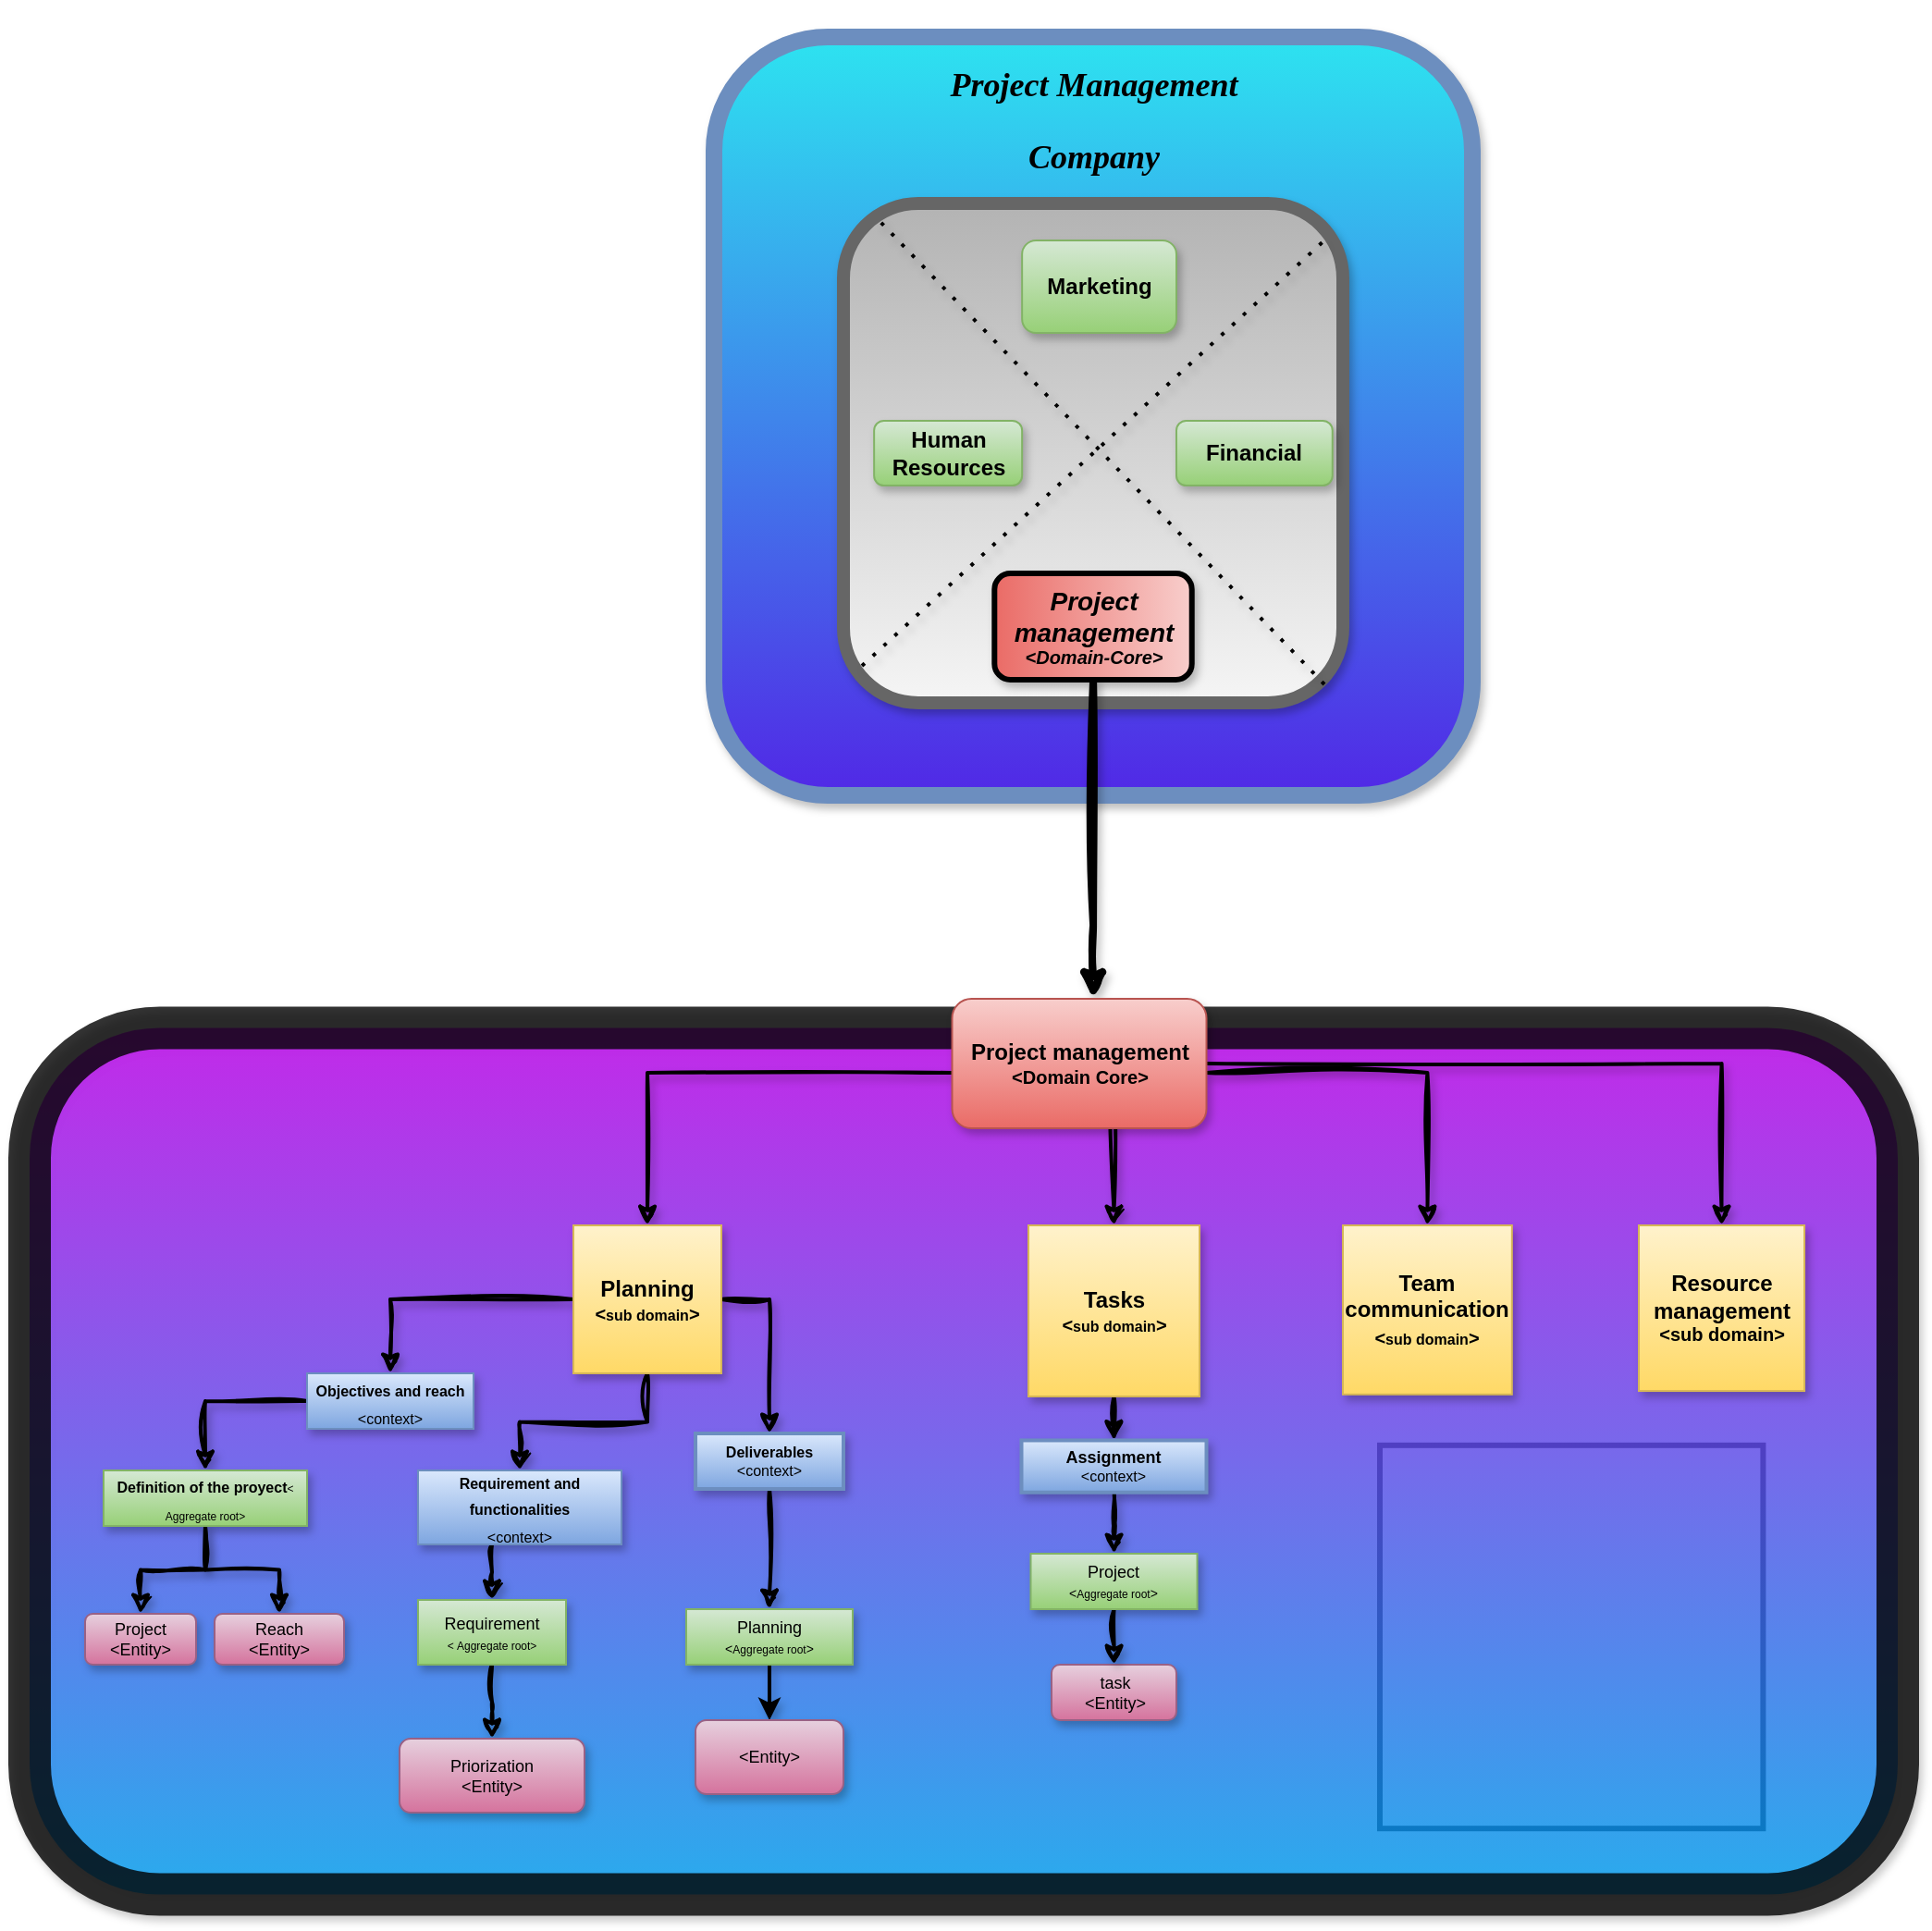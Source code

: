 <mxfile version="21.0.2" type="device" pages="5"><diagram name="Big picture" id="EhTv1FgZOLmub-iZFXjU"><mxGraphModel dx="1280" dy="918" grid="1" gridSize="10" guides="1" tooltips="1" connect="1" arrows="1" fold="1" page="0" pageScale="1" pageWidth="1169" pageHeight="1654" math="0" shadow="0"><root><mxCell id="0"/><mxCell id="1" parent="0"/><mxCell id="991jCzqJ3G7dFptEFLxH-5" value="" style="shape=image;verticalLabelPosition=bottom;labelBackgroundColor=default;verticalAlign=top;aspect=fixed;imageAspect=0;image=https://img2.freepng.es/20180330/ore/kisspng-project-management-computer-icons-project-plan-management-5abe80178e743.966.jpg;strokeWidth=3;imageBorder=default;imageBackground=none;" parent="1" vertex="1"><mxGeometry x="590" y="541.41" width="207.19" height="207.19" as="geometry"/></mxCell><mxCell id="kMFo_KpuV5vsWmSG0skn-4" value="" style="rounded=1;whiteSpace=wrap;html=1;fillColor=#00a3f5;strokeColor=#000000;gradientColor=#c000f0;glass=0;shadow=1;gradientDirection=north;strokeWidth=23;perimeterSpacing=0;opacity=80;fillStyle=auto;" parent="1" vertex="1"><mxGeometry x="-140" y="315.7" width="1010" height="468.59" as="geometry"/></mxCell><mxCell id="TwaV9ePW2tW9JlEbVONG-3" value="" style="whiteSpace=wrap;html=1;aspect=fixed;fillColor=#2de3f0;strokeColor=#6c8ebf;gradientColor=#5128e6;rounded=1;shadow=1;align=left;gradientDirection=south;strokeWidth=9;" parent="1" vertex="1"><mxGeometry x="230" y="-220" width="410" height="410" as="geometry"/></mxCell><mxCell id="TwaV9ePW2tW9JlEbVONG-4" value="&lt;h1 style=&quot;&quot;&gt;&lt;font face=&quot;Comic Sans MS&quot; style=&quot;font-size: 18px;&quot;&gt;Project Management Company&lt;/font&gt;&lt;/h1&gt;" style="text;strokeColor=none;fillColor=none;align=center;verticalAlign=middle;whiteSpace=wrap;rounded=0;fontStyle=3;fontSize=16;html=1;labelBackgroundColor=none;labelBorderColor=none;" parent="1" vertex="1"><mxGeometry x="333.75" y="-190" width="202.5" height="20" as="geometry"/></mxCell><mxCell id="TwaV9ePW2tW9JlEbVONG-5" value="" style="whiteSpace=wrap;html=1;aspect=fixed;fillStyle=solid;fillColor=#f5f5f5;strokeColor=#666666;gradientColor=#b3b3b3;gradientDirection=north;strokeWidth=7;shadow=1;rounded=1;" parent="1" vertex="1"><mxGeometry x="300" y="-130" width="270" height="270" as="geometry"/></mxCell><mxCell id="TwaV9ePW2tW9JlEbVONG-10" value="&lt;font size=&quot;1&quot;&gt;&lt;b style=&quot;font-size: 12px;&quot;&gt;Marketing&lt;/b&gt;&lt;/font&gt;" style="text;html=1;strokeColor=#82b366;fillColor=#d5e8d4;align=center;verticalAlign=middle;whiteSpace=wrap;rounded=1;gradientColor=#97d077;shadow=1;" parent="1" vertex="1"><mxGeometry x="396.57" y="-110" width="83.43" height="50" as="geometry"/></mxCell><mxCell id="TwaV9ePW2tW9JlEbVONG-11" value="&lt;b&gt;&lt;font style=&quot;font-size: 12px;&quot;&gt;Financial&lt;/font&gt;&lt;/b&gt;" style="text;html=1;strokeColor=#82b366;fillColor=#d5e8d4;align=center;verticalAlign=middle;whiteSpace=wrap;rounded=1;fontSize=6;gradientColor=#97d077;labelBorderColor=none;shadow=1;" parent="1" vertex="1"><mxGeometry x="480" y="-12.5" width="84.38" height="35" as="geometry"/></mxCell><mxCell id="kMFo_KpuV5vsWmSG0skn-35" style="edgeStyle=orthogonalEdgeStyle;rounded=0;orthogonalLoop=1;jettySize=auto;html=1;strokeWidth=4;shadow=1;sketch=1;curveFitting=1;jiggle=2;" parent="1" source="TwaV9ePW2tW9JlEbVONG-12" target="TwaV9ePW2tW9JlEbVONG-17" edge="1"><mxGeometry relative="1" as="geometry"><Array as="points"><mxPoint x="435" y="260"/><mxPoint x="435" y="260"/></Array></mxGeometry></mxCell><mxCell id="TwaV9ePW2tW9JlEbVONG-12" value="&lt;span style=&quot;border-color: var(--border-color);&quot;&gt;&lt;font size=&quot;1&quot; style=&quot;border-color: var(--border-color);&quot;&gt;&lt;i style=&quot;&quot;&gt;&lt;span style=&quot;font-size: 14px;&quot;&gt;Project management&lt;/span&gt;&lt;br&gt;&amp;lt;Domain-Core&amp;gt;&lt;br&gt;&lt;/i&gt;&lt;/font&gt;&lt;/span&gt;" style="text;html=1;strokeColor=#000000;fillColor=#f8cecc;align=center;verticalAlign=middle;whiteSpace=wrap;rounded=1;fontSize=6;gradientColor=#ea6b66;strokeWidth=3;fontStyle=1;shadow=1;direction=south;" parent="1" vertex="1"><mxGeometry x="381.65" y="70" width="106.71" height="57.5" as="geometry"/></mxCell><mxCell id="TwaV9ePW2tW9JlEbVONG-13" value="&lt;b style=&quot;&quot;&gt;&lt;font style=&quot;font-size: 12px;&quot;&gt;Human Resources&lt;/font&gt;&lt;/b&gt;" style="text;html=1;strokeColor=#82b366;fillColor=#d5e8d4;align=center;verticalAlign=middle;whiteSpace=wrap;rounded=1;fontSize=6;gradientColor=#97d077;shadow=1;" parent="1" vertex="1"><mxGeometry x="316.57" y="-12.5" width="80" height="35" as="geometry"/></mxCell><mxCell id="kMFo_KpuV5vsWmSG0skn-7" style="edgeStyle=orthogonalEdgeStyle;rounded=0;orthogonalLoop=1;jettySize=auto;html=1;entryX=0.5;entryY=0;entryDx=0;entryDy=0;strokeWidth=2;shadow=1;sketch=1;curveFitting=1;jiggle=2;" parent="1" source="TwaV9ePW2tW9JlEbVONG-17" target="TwaV9ePW2tW9JlEbVONG-43" edge="1"><mxGeometry relative="1" as="geometry"><Array as="points"><mxPoint x="194" y="340"/></Array></mxGeometry></mxCell><mxCell id="kMFo_KpuV5vsWmSG0skn-8" style="edgeStyle=orthogonalEdgeStyle;rounded=0;orthogonalLoop=1;jettySize=auto;html=1;entryX=0.5;entryY=0;entryDx=0;entryDy=0;shadow=1;strokeWidth=2;startArrow=none;sketch=1;curveFitting=1;jiggle=2;" parent="1" source="kMFo_KpuV5vsWmSG0skn-4" target="TwaV9ePW2tW9JlEbVONG-29" edge="1"><mxGeometry relative="1" as="geometry"><Array as="points"><mxPoint x="446" y="400"/><mxPoint x="446" y="400"/></Array></mxGeometry></mxCell><mxCell id="kMFo_KpuV5vsWmSG0skn-9" style="edgeStyle=orthogonalEdgeStyle;rounded=0;orthogonalLoop=1;jettySize=auto;html=1;entryX=0.5;entryY=0;entryDx=0;entryDy=0;strokeWidth=2;shadow=1;sketch=1;curveFitting=1;jiggle=2;" parent="1" source="TwaV9ePW2tW9JlEbVONG-17" target="TwaV9ePW2tW9JlEbVONG-30" edge="1"><mxGeometry relative="1" as="geometry"><Array as="points"><mxPoint x="616" y="340"/></Array></mxGeometry></mxCell><mxCell id="kMFo_KpuV5vsWmSG0skn-24" style="edgeStyle=orthogonalEdgeStyle;rounded=0;orthogonalLoop=1;jettySize=auto;html=1;entryX=0.5;entryY=0;entryDx=0;entryDy=0;strokeWidth=2;shadow=1;sketch=1;curveFitting=1;jiggle=2;" parent="1" source="TwaV9ePW2tW9JlEbVONG-17" target="TwaV9ePW2tW9JlEbVONG-31" edge="1"><mxGeometry relative="1" as="geometry"/></mxCell><mxCell id="TwaV9ePW2tW9JlEbVONG-17" value="&lt;b&gt;&lt;font style=&quot;&quot;&gt;&lt;font style=&quot;font-size: 12px;&quot;&gt;Project management&lt;/font&gt;&lt;br&gt;&lt;font size=&quot;1&quot;&gt;&amp;lt;Domain Core&amp;gt;&lt;/font&gt;&lt;br&gt;&lt;/font&gt;&lt;/b&gt;" style="rounded=1;whiteSpace=wrap;html=1;fontSize=6;fillColor=#f8cecc;gradientColor=#ea6b66;strokeColor=#b85450;shadow=1;" parent="1" vertex="1"><mxGeometry x="358.75" y="300" width="137.5" height="70" as="geometry"/></mxCell><mxCell id="R7iALjZWvWLBeGG4NCxV-4" style="edgeStyle=orthogonalEdgeStyle;rounded=0;orthogonalLoop=1;jettySize=auto;html=1;strokeWidth=2;shadow=1;sketch=1;curveFitting=1;jiggle=2;" parent="1" source="TwaV9ePW2tW9JlEbVONG-29" target="pALoeMGBm3cE00kI_PIl-1" edge="1"><mxGeometry relative="1" as="geometry"/></mxCell><mxCell id="TwaV9ePW2tW9JlEbVONG-29" value="&lt;b&gt;&lt;font style=&quot;&quot;&gt;&lt;font style=&quot;font-size: 12px;&quot;&gt;Tasks&lt;/font&gt;&lt;br&gt;&lt;/font&gt;&lt;/b&gt;&lt;b style=&quot;border-color: var(--border-color);&quot;&gt;&lt;font style=&quot;border-color: var(--border-color); font-size: 10px;&quot;&gt;&amp;lt;&lt;/font&gt;&lt;font style=&quot;border-color: var(--border-color); font-size: 8px;&quot;&gt;sub domain&lt;/font&gt;&lt;font style=&quot;border-color: var(--border-color); font-size: 10px;&quot;&gt;&amp;gt;&lt;/font&gt;&lt;/b&gt;&lt;b&gt;&lt;font style=&quot;font-size: 10px;&quot;&gt;&lt;br&gt;&lt;/font&gt;&lt;/b&gt;" style="whiteSpace=wrap;html=1;aspect=fixed;fontSize=6;fillColor=#fff2cc;gradientColor=#ffd966;strokeColor=#d6b656;strokeWidth=1;shadow=1;" parent="1" vertex="1"><mxGeometry x="400" y="422.5" width="92.5" height="92.5" as="geometry"/></mxCell><mxCell id="TwaV9ePW2tW9JlEbVONG-30" value="&lt;b&gt;&lt;font style=&quot;font-size: 12px;&quot;&gt;Team communication&lt;br&gt;&lt;/font&gt;&lt;/b&gt;&lt;b style=&quot;border-color: var(--border-color);&quot;&gt;&lt;font style=&quot;border-color: var(--border-color); font-size: 10px;&quot;&gt;&amp;lt;&lt;/font&gt;&lt;font style=&quot;border-color: var(--border-color); font-size: 8px;&quot;&gt;sub domain&lt;/font&gt;&lt;font style=&quot;border-color: var(--border-color); font-size: 10px;&quot;&gt;&amp;gt;&lt;/font&gt;&lt;/b&gt;&lt;b&gt;&lt;font style=&quot;font-size: 12px;&quot;&gt;&lt;br&gt;&lt;/font&gt;&lt;/b&gt;" style="whiteSpace=wrap;html=1;aspect=fixed;fontSize=6;fillColor=#fff2cc;gradientColor=#ffd966;strokeColor=#d6b656;shadow=1;rounded=0;glass=0;" parent="1" vertex="1"><mxGeometry x="570" y="422.5" width="91.41" height="91.41" as="geometry"/></mxCell><mxCell id="TwaV9ePW2tW9JlEbVONG-31" value="&lt;b style=&quot;font-size: 10px;&quot;&gt;&lt;font style=&quot;font-size: 12px;&quot;&gt;Resource management&lt;br&gt;&lt;/font&gt;&lt;span style=&quot;border-color: var(--border-color);&quot;&gt;&lt;font style=&quot;border-color: var(--border-color); font-size: 10px;&quot;&gt;&amp;lt;&lt;/font&gt;&lt;font style=&quot;border-color: var(--border-color); font-size: 10px;&quot;&gt;sub domain&lt;/font&gt;&lt;font style=&quot;border-color: var(--border-color); font-size: 10px;&quot;&gt;&amp;gt;&lt;/font&gt;&lt;/span&gt;&lt;font style=&quot;font-size: 10px;&quot;&gt;&lt;br&gt;&lt;/font&gt;&lt;/b&gt;" style="whiteSpace=wrap;html=1;aspect=fixed;fontSize=6;fillColor=#fff2cc;gradientColor=#ffd966;strokeColor=#d6b656;shadow=1;glass=0;" parent="1" vertex="1"><mxGeometry x="730" y="422.5" width="89.53" height="89.53" as="geometry"/></mxCell><mxCell id="kMFo_KpuV5vsWmSG0skn-11" style="edgeStyle=orthogonalEdgeStyle;rounded=0;orthogonalLoop=1;jettySize=auto;html=1;exitX=1;exitY=0.5;exitDx=0;exitDy=0;shadow=1;strokeWidth=2;sketch=1;curveFitting=1;jiggle=2;" parent="1" source="TwaV9ePW2tW9JlEbVONG-43" target="TwaV9ePW2tW9JlEbVONG-59" edge="1"><mxGeometry relative="1" as="geometry"/></mxCell><mxCell id="kMFo_KpuV5vsWmSG0skn-12" style="edgeStyle=orthogonalEdgeStyle;rounded=0;orthogonalLoop=1;jettySize=auto;html=1;entryX=0.5;entryY=0;entryDx=0;entryDy=0;strokeWidth=2;shadow=1;sketch=1;curveFitting=1;jiggle=2;" parent="1" source="TwaV9ePW2tW9JlEbVONG-43" target="TwaV9ePW2tW9JlEbVONG-52" edge="1"><mxGeometry relative="1" as="geometry"/></mxCell><mxCell id="kMFo_KpuV5vsWmSG0skn-13" style="edgeStyle=orthogonalEdgeStyle;rounded=0;orthogonalLoop=1;jettySize=auto;html=1;entryX=0.5;entryY=0;entryDx=0;entryDy=0;strokeWidth=2;shadow=1;sketch=1;curveFitting=1;jiggle=2;" parent="1" source="TwaV9ePW2tW9JlEbVONG-43" target="TwaV9ePW2tW9JlEbVONG-50" edge="1"><mxGeometry relative="1" as="geometry"/></mxCell><mxCell id="TwaV9ePW2tW9JlEbVONG-43" value="&lt;b&gt;&lt;font style=&quot;&quot;&gt;&lt;font style=&quot;font-size: 12px;&quot;&gt;Planning&lt;/font&gt;&lt;br&gt;&lt;span style=&quot;font-size: 10px;&quot;&gt;&amp;lt;&lt;/span&gt;&lt;/font&gt;&lt;font style=&quot;font-size: 8px;&quot;&gt;sub domain&lt;/font&gt;&lt;font style=&quot;font-size: 10px;&quot;&gt;&amp;gt;&lt;br&gt;&lt;/font&gt;&lt;/b&gt;" style="whiteSpace=wrap;html=1;aspect=fixed;fontSize=6;fillColor=#fff2cc;gradientColor=#ffd966;strokeColor=#d6b656;shadow=1;" parent="1" vertex="1"><mxGeometry x="154" y="422.5" width="80" height="80" as="geometry"/></mxCell><mxCell id="kMFo_KpuV5vsWmSG0skn-17" style="edgeStyle=orthogonalEdgeStyle;rounded=0;orthogonalLoop=1;jettySize=auto;html=1;entryX=0.5;entryY=0;entryDx=0;entryDy=0;exitX=0;exitY=0.5;exitDx=0;exitDy=0;strokeWidth=2;shadow=1;sketch=1;curveFitting=1;jiggle=2;" parent="1" source="TwaV9ePW2tW9JlEbVONG-50" target="-10_QFS61-5W1hWaJ5v4-1" edge="1"><mxGeometry relative="1" as="geometry"/></mxCell><mxCell id="TwaV9ePW2tW9JlEbVONG-50" value="&lt;font style=&quot;font-size: 8px;&quot;&gt;&lt;b&gt;Objectives and reach&lt;/b&gt;&lt;br&gt;&amp;lt;context&lt;/font&gt;&lt;span style=&quot;font-size: 8px; background-color: initial;&quot;&gt;&amp;gt;&lt;/span&gt;" style="rounded=0;whiteSpace=wrap;html=1;strokeWidth=1;fontSize=12;fillColor=#dae8fc;strokeColor=#6c8ebf;gradientColor=#7ea6e0;shadow=1;" parent="1" vertex="1"><mxGeometry x="10" y="502.5" width="90" height="30" as="geometry"/></mxCell><mxCell id="-10_QFS61-5W1hWaJ5v4-12" value="" style="edgeStyle=orthogonalEdgeStyle;rounded=0;orthogonalLoop=1;jettySize=auto;html=1;fontSize=9;shadow=1;strokeWidth=2;sketch=1;curveFitting=1;jiggle=2;" parent="1" source="TwaV9ePW2tW9JlEbVONG-52" target="-10_QFS61-5W1hWaJ5v4-11" edge="1"><mxGeometry relative="1" as="geometry"><Array as="points"><mxPoint x="110" y="610"/><mxPoint x="110" y="610"/></Array></mxGeometry></mxCell><mxCell id="TwaV9ePW2tW9JlEbVONG-52" value="&lt;font style=&quot;font-size: 8px;&quot;&gt;&lt;b&gt;Requirement and functionalities&lt;/b&gt;&lt;br&gt;&lt;font style=&quot;border-color: var(--border-color);&quot;&gt;&amp;lt;context&lt;/font&gt;&amp;gt;&lt;br&gt;&lt;/font&gt;" style="rounded=0;whiteSpace=wrap;html=1;strokeWidth=1;fontSize=12;fillColor=#dae8fc;gradientColor=#7ea6e0;strokeColor=#6c8ebf;shadow=1;" parent="1" vertex="1"><mxGeometry x="70" y="555" width="110" height="40" as="geometry"/></mxCell><mxCell id="-10_QFS61-5W1hWaJ5v4-18" value="" style="edgeStyle=orthogonalEdgeStyle;rounded=0;orthogonalLoop=1;jettySize=auto;html=1;fontSize=9;shadow=1;strokeWidth=2;sketch=1;curveFitting=1;jiggle=2;" parent="1" source="TwaV9ePW2tW9JlEbVONG-59" target="-10_QFS61-5W1hWaJ5v4-16" edge="1"><mxGeometry relative="1" as="geometry"/></mxCell><mxCell id="TwaV9ePW2tW9JlEbVONG-59" value="&lt;b&gt;Deliverables&lt;/b&gt;&lt;br&gt;&lt;font style=&quot;border-color: var(--border-color);&quot;&gt;&amp;lt;context&lt;/font&gt;&amp;gt;" style="rounded=0;whiteSpace=wrap;html=1;strokeColor=#6c8ebf;strokeWidth=2;fontSize=8;fillColor=#dae8fc;gradientColor=#7ea6e0;shadow=1;" parent="1" vertex="1"><mxGeometry x="220" y="535" width="80" height="30" as="geometry"/></mxCell><mxCell id="-10_QFS61-5W1hWaJ5v4-8" style="edgeStyle=orthogonalEdgeStyle;rounded=0;orthogonalLoop=1;jettySize=auto;html=1;entryX=0.5;entryY=0;entryDx=0;entryDy=0;fontSize=9;strokeWidth=2;shadow=1;sketch=1;curveFitting=1;jiggle=2;" parent="1" source="-10_QFS61-5W1hWaJ5v4-1" target="tFsjpdxvAFt-X9PQOU-2-1" edge="1"><mxGeometry relative="1" as="geometry"/></mxCell><mxCell id="J9vFla8tbEjrIXSYD-Fh-1" style="edgeStyle=orthogonalEdgeStyle;rounded=0;orthogonalLoop=1;jettySize=auto;html=1;entryX=0.5;entryY=0;entryDx=0;entryDy=0;strokeWidth=2;shadow=1;sketch=1;curveFitting=1;jiggle=2;" parent="1" source="-10_QFS61-5W1hWaJ5v4-1" target="-10_QFS61-5W1hWaJ5v4-4" edge="1"><mxGeometry relative="1" as="geometry"/></mxCell><mxCell id="-10_QFS61-5W1hWaJ5v4-1" value="&lt;span style=&quot;border-color: var(--border-color);&quot;&gt;&lt;font style=&quot;font-size: 8px;&quot;&gt;&lt;b&gt;Definition of the proyect&lt;/b&gt;&lt;/font&gt;&lt;/span&gt;&lt;font style=&quot;font-size: 6px;&quot;&gt;&amp;lt; Aggregate root&amp;gt;&lt;/font&gt;" style="rounded=0;whiteSpace=wrap;html=1;fillColor=#d5e8d4;gradientColor=#97d077;strokeColor=#82b366;shadow=1;" parent="1" vertex="1"><mxGeometry x="-100" y="555" width="110" height="30" as="geometry"/></mxCell><mxCell id="-10_QFS61-5W1hWaJ5v4-4" value="Project&lt;br&gt;&amp;lt;Entity&amp;gt;" style="rounded=1;whiteSpace=wrap;html=1;fontSize=9;fillColor=#e6d0de;gradientColor=#d5739d;strokeColor=#996185;shadow=1;" parent="1" vertex="1"><mxGeometry x="-110" y="632.5" width="60" height="27.5" as="geometry"/></mxCell><mxCell id="-10_QFS61-5W1hWaJ5v4-14" value="" style="edgeStyle=orthogonalEdgeStyle;rounded=0;orthogonalLoop=1;jettySize=auto;html=1;fontSize=9;strokeWidth=2;shadow=1;sketch=1;curveFitting=1;jiggle=2;" parent="1" source="-10_QFS61-5W1hWaJ5v4-11" target="-10_QFS61-5W1hWaJ5v4-13" edge="1"><mxGeometry relative="1" as="geometry"><Array as="points"><mxPoint x="110" y="680"/><mxPoint x="110" y="680"/></Array></mxGeometry></mxCell><mxCell id="-10_QFS61-5W1hWaJ5v4-11" value="Requirement&lt;br&gt;&lt;font style=&quot;font-size: 6px;&quot;&gt;&amp;lt;&amp;nbsp;&lt;/font&gt;&lt;span style=&quot;font-size: 6px;&quot;&gt;Aggregate root&amp;gt;&lt;/span&gt;" style="rounded=0;whiteSpace=wrap;html=1;fontSize=9;arcSize=31;fillColor=#d5e8d4;gradientColor=#97d077;strokeColor=#82b366;shadow=1;" parent="1" vertex="1"><mxGeometry x="70" y="625" width="80" height="35" as="geometry"/></mxCell><mxCell id="-10_QFS61-5W1hWaJ5v4-13" value="Priorization&lt;br&gt;&amp;lt;Entity&amp;gt;" style="rounded=1;whiteSpace=wrap;html=1;fontSize=9;fillColor=#e6d0de;gradientColor=#d5739d;strokeColor=#996185;shadow=1;" parent="1" vertex="1"><mxGeometry x="60" y="700" width="100" height="40" as="geometry"/></mxCell><mxCell id="-10_QFS61-5W1hWaJ5v4-23" style="edgeStyle=orthogonalEdgeStyle;rounded=0;orthogonalLoop=1;jettySize=auto;html=1;fontSize=10;strokeWidth=2;shadow=1;" parent="1" source="-10_QFS61-5W1hWaJ5v4-16" target="-10_QFS61-5W1hWaJ5v4-20" edge="1"><mxGeometry relative="1" as="geometry"><Array as="points"><mxPoint x="255" y="690"/><mxPoint x="255" y="690"/></Array></mxGeometry></mxCell><mxCell id="-10_QFS61-5W1hWaJ5v4-16" value="Planning&lt;br&gt;&lt;font style=&quot;font-size: 7px;&quot;&gt;&amp;lt;&lt;span style=&quot;font-size: 6px;&quot;&gt;Aggregate root&lt;/span&gt;&amp;gt;&lt;/font&gt;" style="rounded=0;whiteSpace=wrap;html=1;fontSize=9;fillColor=#d5e8d4;gradientColor=#97d077;strokeColor=#82b366;shadow=1;" parent="1" vertex="1"><mxGeometry x="215" y="630" width="90" height="30" as="geometry"/></mxCell><mxCell id="-10_QFS61-5W1hWaJ5v4-20" value="&lt;div style=&quot;text-align: left;&quot;&gt;&lt;span style=&quot;background-color: initial;&quot;&gt;&amp;lt;Entity&amp;gt;&lt;/span&gt;&lt;/div&gt;" style="rounded=1;whiteSpace=wrap;html=1;fontSize=9;fillColor=#e6d0de;gradientColor=#d5739d;strokeColor=#996185;shadow=1;" parent="1" vertex="1"><mxGeometry x="220" y="690" width="80" height="40" as="geometry"/></mxCell><mxCell id="tFsjpdxvAFt-X9PQOU-2-1" value="Reach&lt;br&gt;&amp;lt;Entity&amp;gt;" style="rounded=1;whiteSpace=wrap;html=1;fontSize=9;fillColor=#e6d0de;gradientColor=#d5739d;strokeColor=#996185;shadow=1;" parent="1" vertex="1"><mxGeometry x="-40" y="632.5" width="70" height="27.5" as="geometry"/></mxCell><mxCell id="kMFo_KpuV5vsWmSG0skn-21" value="" style="edgeStyle=orthogonalEdgeStyle;rounded=0;orthogonalLoop=1;jettySize=auto;html=1;shadow=1;strokeWidth=2;sketch=1;curveFitting=1;jiggle=2;" parent="1" source="pALoeMGBm3cE00kI_PIl-1" target="kMFo_KpuV5vsWmSG0skn-19" edge="1"><mxGeometry relative="1" as="geometry"/></mxCell><mxCell id="pALoeMGBm3cE00kI_PIl-1" value="&lt;span style=&quot;font-size: 9px;&quot;&gt;&lt;b&gt;Assignment&lt;/b&gt;&lt;/span&gt;&lt;br&gt;&lt;font style=&quot;border-color: var(--border-color);&quot;&gt;&amp;lt;context&lt;/font&gt;&amp;gt;" style="rounded=0;whiteSpace=wrap;html=1;strokeColor=#6c8ebf;strokeWidth=2;fontSize=8;fillColor=#dae8fc;gradientColor=#7ea6e0;shadow=1;" parent="1" vertex="1"><mxGeometry x="396.25" y="538.74" width="100" height="28.13" as="geometry"/></mxCell><mxCell id="Rd4mbygUGXGwMGwNgc4I-5" value="task&lt;br&gt;&amp;lt;Entity&amp;gt;" style="rounded=1;whiteSpace=wrap;html=1;fontSize=9;fillColor=#e6d0de;gradientColor=#d5739d;strokeColor=#996185;shadow=1;" parent="1" vertex="1"><mxGeometry x="412.5" y="660" width="67.5" height="30" as="geometry"/></mxCell><mxCell id="kMFo_KpuV5vsWmSG0skn-22" value="" style="edgeStyle=orthogonalEdgeStyle;rounded=0;orthogonalLoop=1;jettySize=auto;html=1;shadow=1;strokeWidth=2;sketch=1;curveFitting=1;jiggle=2;" parent="1" source="kMFo_KpuV5vsWmSG0skn-19" target="Rd4mbygUGXGwMGwNgc4I-5" edge="1"><mxGeometry relative="1" as="geometry"/></mxCell><mxCell id="kMFo_KpuV5vsWmSG0skn-19" value="Project&lt;br&gt;&lt;font style=&quot;font-size: 7px;&quot;&gt;&amp;lt;&lt;span style=&quot;font-size: 6px;&quot;&gt;Aggregate root&lt;/span&gt;&amp;gt;&lt;/font&gt;" style="rounded=0;whiteSpace=wrap;html=1;fontSize=9;fillColor=#d5e8d4;gradientColor=#97d077;strokeColor=#82b366;shadow=1;" parent="1" vertex="1"><mxGeometry x="401.25" y="600" width="90" height="30" as="geometry"/></mxCell><mxCell id="kMFo_KpuV5vsWmSG0skn-33" value="" style="endArrow=none;dashed=1;html=1;dashPattern=1 3;strokeWidth=2;rounded=0;shadow=1;" parent="1" edge="1"><mxGeometry width="50" height="50" relative="1" as="geometry"><mxPoint x="310" y="120" as="sourcePoint"/><mxPoint x="560" y="-110" as="targetPoint"/></mxGeometry></mxCell><mxCell id="kMFo_KpuV5vsWmSG0skn-34" value="" style="endArrow=none;dashed=1;html=1;dashPattern=1 3;strokeWidth=2;rounded=0;spacingLeft=0;spacing=6;shadow=1;" parent="1" edge="1"><mxGeometry width="50" height="50" relative="1" as="geometry"><mxPoint x="560" y="130" as="sourcePoint"/><mxPoint x="320" y="-120" as="targetPoint"/></mxGeometry></mxCell></root></mxGraphModel></diagram><diagram id="PATSGABEuXWA1msR2klv" name="DefinitionOfTheProject [AR]"><mxGraphModel dx="2080" dy="918" grid="1" gridSize="10" guides="1" tooltips="1" connect="1" arrows="1" fold="1" page="0" pageScale="1" pageWidth="827" pageHeight="1169" math="0" shadow="0"><root><mxCell id="0"/><mxCell id="1" parent="0"/><mxCell id="0ojJ6RlK5Q9QgNBRO4Vx-14" value="DefinitionOfTheProject [AR]" style="shape=table;startSize=30;container=1;collapsible=1;childLayout=tableLayout;fixedRows=1;rowLines=0;fontStyle=1;align=center;resizeLast=1;rounded=1;shadow=1;fillColor=#d5e8d4;gradientColor=#97d077;strokeColor=#82b366;swimlaneFillColor=default;strokeWidth=1;" parent="1" vertex="1"><mxGeometry x="-610" y="116" width="230" height="474" as="geometry"/></mxCell><mxCell id="0ojJ6RlK5Q9QgNBRO4Vx-15" value="" style="shape=tableRow;horizontal=0;startSize=0;swimlaneHead=0;swimlaneBody=0;fillColor=none;collapsible=0;dropTarget=0;points=[[0,0.5],[1,0.5]];portConstraint=eastwest;top=0;left=0;right=0;bottom=1;rounded=1;shadow=1;" parent="0ojJ6RlK5Q9QgNBRO4Vx-14" vertex="1"><mxGeometry y="30" width="230" height="30" as="geometry"/></mxCell><mxCell id="0ojJ6RlK5Q9QgNBRO4Vx-16" value="ID " style="shape=partialRectangle;connectable=0;fillColor=#ffff88;top=0;left=0;bottom=0;right=0;fontStyle=1;overflow=hidden;rounded=1;shadow=1;strokeColor=#36393d;" parent="0ojJ6RlK5Q9QgNBRO4Vx-15" vertex="1"><mxGeometry width="35" height="30" as="geometry"><mxRectangle width="35" height="30" as="alternateBounds"/></mxGeometry></mxCell><mxCell id="0ojJ6RlK5Q9QgNBRO4Vx-17" value="DefinitionProjectID&lt;UUID&gt;" style="shape=partialRectangle;connectable=0;fillColor=#ffff88;top=0;left=0;bottom=0;right=0;align=left;spacingLeft=6;fontStyle=5;overflow=hidden;rounded=1;shadow=1;strokeColor=#36393d;" parent="0ojJ6RlK5Q9QgNBRO4Vx-15" vertex="1"><mxGeometry x="35" width="195" height="30" as="geometry"><mxRectangle width="195" height="30" as="alternateBounds"/></mxGeometry></mxCell><mxCell id="0ojJ6RlK5Q9QgNBRO4Vx-21" value="" style="shape=tableRow;horizontal=0;startSize=0;swimlaneHead=0;swimlaneBody=0;fillColor=none;collapsible=0;dropTarget=0;points=[[0,0.5],[1,0.5]];portConstraint=eastwest;top=0;left=0;right=0;bottom=0;rounded=1;shadow=1;" parent="0ojJ6RlK5Q9QgNBRO4Vx-14" vertex="1"><mxGeometry y="60" width="230" height="30" as="geometry"/></mxCell><mxCell id="0ojJ6RlK5Q9QgNBRO4Vx-22" value="E" style="shape=partialRectangle;connectable=0;fillColor=#ea5a53;top=0;left=0;bottom=0;right=0;editable=1;overflow=hidden;rounded=1;shadow=1;strokeColor=#b85450;gradientColor=none;" parent="0ojJ6RlK5Q9QgNBRO4Vx-21" vertex="1"><mxGeometry width="35" height="30" as="geometry"><mxRectangle width="35" height="30" as="alternateBounds"/></mxGeometry></mxCell><mxCell id="0ojJ6RlK5Q9QgNBRO4Vx-23" value="Reach" style="shape=partialRectangle;connectable=0;fillColor=#ea5a53;top=0;left=0;bottom=0;right=0;align=left;spacingLeft=6;overflow=hidden;rounded=1;shadow=1;strokeColor=#b85450;gradientColor=none;" parent="0ojJ6RlK5Q9QgNBRO4Vx-21" vertex="1"><mxGeometry x="35" width="195" height="30" as="geometry"><mxRectangle width="195" height="30" as="alternateBounds"/></mxGeometry></mxCell><mxCell id="0ojJ6RlK5Q9QgNBRO4Vx-18" value="" style="shape=tableRow;horizontal=0;startSize=0;swimlaneHead=0;swimlaneBody=0;fillColor=none;collapsible=0;dropTarget=0;points=[[0,0.5],[1,0.5]];portConstraint=eastwest;top=0;left=0;right=0;bottom=0;rounded=1;shadow=1;" parent="0ojJ6RlK5Q9QgNBRO4Vx-14" vertex="1"><mxGeometry y="90" width="230" height="30" as="geometry"/></mxCell><mxCell id="0ojJ6RlK5Q9QgNBRO4Vx-19" value="E" style="shape=partialRectangle;connectable=0;fillColor=#ea5a53;top=0;left=0;bottom=0;right=0;editable=1;overflow=hidden;rounded=1;shadow=1;strokeColor=#b85450;gradientColor=none;" parent="0ojJ6RlK5Q9QgNBRO4Vx-18" vertex="1"><mxGeometry width="35" height="30" as="geometry"><mxRectangle width="35" height="30" as="alternateBounds"/></mxGeometry></mxCell><mxCell id="0ojJ6RlK5Q9QgNBRO4Vx-20" value="Project" style="shape=partialRectangle;connectable=0;fillColor=#ea5a53;top=0;left=0;bottom=0;right=0;align=left;spacingLeft=6;overflow=hidden;rounded=1;shadow=1;strokeColor=#b85450;gradientColor=none;" parent="0ojJ6RlK5Q9QgNBRO4Vx-18" vertex="1"><mxGeometry x="35" width="195" height="30" as="geometry"><mxRectangle width="195" height="30" as="alternateBounds"/></mxGeometry></mxCell><mxCell id="0ojJ6RlK5Q9QgNBRO4Vx-24" value="" style="shape=tableRow;horizontal=0;startSize=0;swimlaneHead=0;swimlaneBody=0;fillColor=none;collapsible=0;dropTarget=0;points=[[0,0.5],[1,0.5]];portConstraint=eastwest;top=0;left=0;right=0;bottom=0;rounded=1;shadow=1;" parent="0ojJ6RlK5Q9QgNBRO4Vx-14" vertex="1"><mxGeometry y="120" width="230" height="30" as="geometry"/></mxCell><mxCell id="0ojJ6RlK5Q9QgNBRO4Vx-25" value="OV" style="shape=partialRectangle;connectable=0;fillColor=#ffff88;top=0;left=0;bottom=0;right=0;editable=1;overflow=hidden;rounded=1;shadow=1;strokeColor=#36393d;" parent="0ojJ6RlK5Q9QgNBRO4Vx-24" vertex="1"><mxGeometry width="35" height="30" as="geometry"><mxRectangle width="35" height="30" as="alternateBounds"/></mxGeometry></mxCell><mxCell id="0ojJ6RlK5Q9QgNBRO4Vx-26" value="DateStart&lt;Date&gt;" style="shape=partialRectangle;connectable=0;fillColor=#ffff88;top=0;left=0;bottom=0;right=0;align=left;spacingLeft=6;overflow=hidden;rounded=1;shadow=1;strokeColor=#36393d;" parent="0ojJ6RlK5Q9QgNBRO4Vx-24" vertex="1"><mxGeometry x="35" width="195" height="30" as="geometry"><mxRectangle width="195" height="30" as="alternateBounds"/></mxGeometry></mxCell><mxCell id="0ojJ6RlK5Q9QgNBRO4Vx-27" value="" style="shape=tableRow;horizontal=0;startSize=0;swimlaneHead=0;swimlaneBody=0;fillColor=none;collapsible=0;dropTarget=0;points=[[0,0.5],[1,0.5]];portConstraint=eastwest;top=0;left=0;right=0;bottom=0;rounded=1;shadow=1;" parent="0ojJ6RlK5Q9QgNBRO4Vx-14" vertex="1"><mxGeometry y="150" width="230" height="30" as="geometry"/></mxCell><mxCell id="0ojJ6RlK5Q9QgNBRO4Vx-28" value="OV" style="shape=partialRectangle;connectable=0;fillColor=#ffff88;top=0;left=0;bottom=0;right=0;editable=1;overflow=hidden;rounded=1;shadow=1;strokeColor=#36393d;" parent="0ojJ6RlK5Q9QgNBRO4Vx-27" vertex="1"><mxGeometry width="35" height="30" as="geometry"><mxRectangle width="35" height="30" as="alternateBounds"/></mxGeometry></mxCell><mxCell id="0ojJ6RlK5Q9QgNBRO4Vx-29" value="DateEnd&lt;Date&gt;" style="shape=partialRectangle;connectable=0;fillColor=#ffff88;top=0;left=0;bottom=0;right=0;align=left;spacingLeft=6;overflow=hidden;rounded=1;shadow=1;strokeColor=#36393d;" parent="0ojJ6RlK5Q9QgNBRO4Vx-27" vertex="1"><mxGeometry x="35" width="195" height="30" as="geometry"><mxRectangle width="195" height="30" as="alternateBounds"/></mxGeometry></mxCell><mxCell id="0ojJ6RlK5Q9QgNBRO4Vx-30" value="" style="shape=tableRow;horizontal=0;startSize=0;swimlaneHead=0;swimlaneBody=0;fillColor=none;collapsible=0;dropTarget=0;points=[[0,0.5],[1,0.5]];portConstraint=eastwest;top=0;left=0;right=0;bottom=0;rounded=1;shadow=1;" parent="0ojJ6RlK5Q9QgNBRO4Vx-14" vertex="1"><mxGeometry y="180" width="230" height="30" as="geometry"/></mxCell><mxCell id="0ojJ6RlK5Q9QgNBRO4Vx-31" value="OV" style="shape=partialRectangle;connectable=0;fillColor=#ffff88;top=0;left=0;bottom=0;right=0;editable=1;overflow=hidden;rounded=1;shadow=1;strokeColor=#36393d;" parent="0ojJ6RlK5Q9QgNBRO4Vx-30" vertex="1"><mxGeometry width="35" height="30" as="geometry"><mxRectangle width="35" height="30" as="alternateBounds"/></mxGeometry></mxCell><mxCell id="0ojJ6RlK5Q9QgNBRO4Vx-32" value="State&lt;Boolean&gt;" style="shape=partialRectangle;connectable=0;fillColor=#ffff88;top=0;left=0;bottom=0;right=0;align=left;spacingLeft=6;overflow=hidden;rounded=1;shadow=1;strokeColor=#36393d;" parent="0ojJ6RlK5Q9QgNBRO4Vx-30" vertex="1"><mxGeometry x="35" width="195" height="30" as="geometry"><mxRectangle width="195" height="30" as="alternateBounds"/></mxGeometry></mxCell><mxCell id="0ojJ6RlK5Q9QgNBRO4Vx-33" value="" style="shape=tableRow;horizontal=0;startSize=0;swimlaneHead=0;swimlaneBody=0;fillColor=none;collapsible=0;dropTarget=0;points=[[0,0.5],[1,0.5]];portConstraint=eastwest;top=0;left=0;right=0;bottom=0;rounded=1;shadow=1;" parent="0ojJ6RlK5Q9QgNBRO4Vx-14" vertex="1"><mxGeometry y="210" width="230" height="30" as="geometry"/></mxCell><mxCell id="0ojJ6RlK5Q9QgNBRO4Vx-34" value="OV" style="shape=partialRectangle;connectable=0;fillColor=#ffff88;top=0;left=0;bottom=0;right=0;editable=1;overflow=hidden;rounded=1;shadow=1;strokeColor=#36393d;" parent="0ojJ6RlK5Q9QgNBRO4Vx-33" vertex="1"><mxGeometry width="35" height="30" as="geometry"><mxRectangle width="35" height="30" as="alternateBounds"/></mxGeometry></mxCell><mxCell id="0ojJ6RlK5Q9QgNBRO4Vx-35" value="Description&lt;String&gt;" style="shape=partialRectangle;connectable=0;fillColor=#ffff88;top=0;left=0;bottom=0;right=0;align=left;spacingLeft=6;overflow=hidden;rounded=1;shadow=1;strokeColor=#36393d;" parent="0ojJ6RlK5Q9QgNBRO4Vx-33" vertex="1"><mxGeometry x="35" width="195" height="30" as="geometry"><mxRectangle width="195" height="30" as="alternateBounds"/></mxGeometry></mxCell><mxCell id="8-eDMxkrpsbpjs9mODIZ-49" value="" style="shape=tableRow;horizontal=0;startSize=0;swimlaneHead=0;swimlaneBody=0;fillColor=none;collapsible=0;dropTarget=0;points=[[0,0.5],[1,0.5]];portConstraint=eastwest;top=0;left=0;right=0;bottom=0;rounded=1;shadow=1;" parent="0ojJ6RlK5Q9QgNBRO4Vx-14" vertex="1"><mxGeometry y="240" width="230" height="24" as="geometry"/></mxCell><mxCell id="8-eDMxkrpsbpjs9mODIZ-50" value="" style="shape=partialRectangle;connectable=0;fillColor=none;top=0;left=0;bottom=0;right=0;editable=1;overflow=hidden;rounded=1;shadow=1;" parent="8-eDMxkrpsbpjs9mODIZ-49" vertex="1"><mxGeometry width="35" height="24" as="geometry"><mxRectangle width="35" height="24" as="alternateBounds"/></mxGeometry></mxCell><mxCell id="8-eDMxkrpsbpjs9mODIZ-51" value="+ AddDateEnd" style="shape=partialRectangle;connectable=0;fillColor=#b0e3e6;top=0;left=0;bottom=0;right=0;align=left;spacingLeft=6;overflow=hidden;rounded=1;shadow=1;strokeColor=#0e8088;" parent="8-eDMxkrpsbpjs9mODIZ-49" vertex="1"><mxGeometry x="35" width="195" height="24" as="geometry"><mxRectangle width="195" height="24" as="alternateBounds"/></mxGeometry></mxCell><mxCell id="P3Qf-7XQ-z4CVsUdbVAK-18" value="" style="shape=tableRow;horizontal=0;startSize=0;swimlaneHead=0;swimlaneBody=0;fillColor=none;collapsible=0;dropTarget=0;points=[[0,0.5],[1,0.5]];portConstraint=eastwest;top=0;left=0;right=0;bottom=0;rounded=1;shadow=1;" parent="0ojJ6RlK5Q9QgNBRO4Vx-14" vertex="1"><mxGeometry y="264" width="230" height="30" as="geometry"/></mxCell><mxCell id="P3Qf-7XQ-z4CVsUdbVAK-19" value="" style="shape=partialRectangle;connectable=0;fillColor=none;top=0;left=0;bottom=0;right=0;editable=1;overflow=hidden;rounded=1;shadow=1;" parent="P3Qf-7XQ-z4CVsUdbVAK-18" vertex="1"><mxGeometry width="35" height="30" as="geometry"><mxRectangle width="35" height="30" as="alternateBounds"/></mxGeometry></mxCell><mxCell id="P3Qf-7XQ-z4CVsUdbVAK-20" value="+ EditDateEnd" style="shape=partialRectangle;connectable=0;fillColor=#b0e3e6;top=0;left=0;bottom=0;right=0;align=left;spacingLeft=6;overflow=hidden;rounded=1;shadow=1;strokeColor=#0e8088;" parent="P3Qf-7XQ-z4CVsUdbVAK-18" vertex="1"><mxGeometry x="35" width="195" height="30" as="geometry"><mxRectangle width="195" height="30" as="alternateBounds"/></mxGeometry></mxCell><mxCell id="gnhMSM5JRmnqTd0F-AfL-1" value="" style="shape=tableRow;horizontal=0;startSize=0;swimlaneHead=0;swimlaneBody=0;fillColor=none;collapsible=0;dropTarget=0;points=[[0,0.5],[1,0.5]];portConstraint=eastwest;top=0;left=0;right=0;bottom=0;rounded=1;shadow=1;" parent="0ojJ6RlK5Q9QgNBRO4Vx-14" vertex="1"><mxGeometry y="294" width="230" height="30" as="geometry"/></mxCell><mxCell id="gnhMSM5JRmnqTd0F-AfL-2" value="" style="shape=partialRectangle;connectable=0;fillColor=none;top=0;left=0;bottom=0;right=0;editable=1;overflow=hidden;rounded=1;shadow=1;" parent="gnhMSM5JRmnqTd0F-AfL-1" vertex="1"><mxGeometry width="35" height="30" as="geometry"><mxRectangle width="35" height="30" as="alternateBounds"/></mxGeometry></mxCell><mxCell id="gnhMSM5JRmnqTd0F-AfL-3" value="+ GetDefinitionOfTheProject" style="shape=partialRectangle;connectable=0;fillColor=#b0e3e6;top=0;left=0;bottom=0;right=0;align=left;spacingLeft=6;overflow=hidden;rounded=1;shadow=1;strokeColor=#0e8088;" parent="gnhMSM5JRmnqTd0F-AfL-1" vertex="1"><mxGeometry x="35" width="195" height="30" as="geometry"><mxRectangle width="195" height="30" as="alternateBounds"/></mxGeometry></mxCell><mxCell id="0ojJ6RlK5Q9QgNBRO4Vx-39" value="" style="shape=tableRow;horizontal=0;startSize=0;swimlaneHead=0;swimlaneBody=0;fillColor=none;collapsible=0;dropTarget=0;points=[[0,0.5],[1,0.5]];portConstraint=eastwest;top=0;left=0;right=0;bottom=0;rounded=1;shadow=1;" parent="0ojJ6RlK5Q9QgNBRO4Vx-14" vertex="1"><mxGeometry y="324" width="230" height="30" as="geometry"/></mxCell><mxCell id="0ojJ6RlK5Q9QgNBRO4Vx-40" value="" style="shape=partialRectangle;connectable=0;fillColor=none;top=0;left=0;bottom=0;right=0;editable=1;overflow=hidden;rounded=1;shadow=1;" parent="0ojJ6RlK5Q9QgNBRO4Vx-39" vertex="1"><mxGeometry width="35" height="30" as="geometry"><mxRectangle width="35" height="30" as="alternateBounds"/></mxGeometry></mxCell><mxCell id="0ojJ6RlK5Q9QgNBRO4Vx-41" value="+ CreateDescriptionProject()" style="shape=partialRectangle;connectable=0;fillColor=#b0e3e6;top=0;left=0;bottom=0;right=0;align=left;spacingLeft=6;overflow=hidden;rounded=1;shadow=1;strokeColor=#0e8088;" parent="0ojJ6RlK5Q9QgNBRO4Vx-39" vertex="1"><mxGeometry x="35" width="195" height="30" as="geometry"><mxRectangle width="195" height="30" as="alternateBounds"/></mxGeometry></mxCell><mxCell id="0ojJ6RlK5Q9QgNBRO4Vx-43" value="" style="shape=tableRow;horizontal=0;startSize=0;swimlaneHead=0;swimlaneBody=0;fillColor=none;collapsible=0;dropTarget=0;points=[[0,0.5],[1,0.5]];portConstraint=eastwest;top=0;left=0;right=0;bottom=0;rounded=1;shadow=1;" parent="0ojJ6RlK5Q9QgNBRO4Vx-14" vertex="1"><mxGeometry y="354" width="230" height="30" as="geometry"/></mxCell><mxCell id="0ojJ6RlK5Q9QgNBRO4Vx-44" value="" style="shape=partialRectangle;connectable=0;fillColor=none;top=0;left=0;bottom=0;right=0;editable=1;overflow=hidden;rounded=1;shadow=1;" parent="0ojJ6RlK5Q9QgNBRO4Vx-43" vertex="1"><mxGeometry width="35" height="30" as="geometry"><mxRectangle width="35" height="30" as="alternateBounds"/></mxGeometry></mxCell><mxCell id="0ojJ6RlK5Q9QgNBRO4Vx-45" value="+ EditDescriptionProject" style="shape=partialRectangle;connectable=0;fillColor=#b0e3e6;top=0;left=0;bottom=0;right=0;align=left;spacingLeft=6;overflow=hidden;rounded=1;shadow=1;strokeColor=#0e8088;" parent="0ojJ6RlK5Q9QgNBRO4Vx-43" vertex="1"><mxGeometry x="35" width="195" height="30" as="geometry"><mxRectangle width="195" height="30" as="alternateBounds"/></mxGeometry></mxCell><mxCell id="8-eDMxkrpsbpjs9mODIZ-43" value="" style="shape=tableRow;horizontal=0;startSize=0;swimlaneHead=0;swimlaneBody=0;fillColor=none;collapsible=0;dropTarget=0;points=[[0,0.5],[1,0.5]];portConstraint=eastwest;top=0;left=0;right=0;bottom=0;rounded=1;shadow=1;" parent="0ojJ6RlK5Q9QgNBRO4Vx-14" vertex="1"><mxGeometry y="384" width="230" height="30" as="geometry"/></mxCell><mxCell id="8-eDMxkrpsbpjs9mODIZ-44" value="" style="shape=partialRectangle;connectable=0;fillColor=none;top=0;left=0;bottom=0;right=0;editable=1;overflow=hidden;rounded=1;shadow=1;" parent="8-eDMxkrpsbpjs9mODIZ-43" vertex="1"><mxGeometry width="35" height="30" as="geometry"><mxRectangle width="35" height="30" as="alternateBounds"/></mxGeometry></mxCell><mxCell id="8-eDMxkrpsbpjs9mODIZ-45" value="+ EditStateApproveProject" style="shape=partialRectangle;connectable=0;fillColor=#b0e3e6;top=0;left=0;bottom=0;right=0;align=left;spacingLeft=6;overflow=hidden;rounded=1;shadow=1;strokeColor=#0e8088;" parent="8-eDMxkrpsbpjs9mODIZ-43" vertex="1"><mxGeometry x="35" width="195" height="30" as="geometry"><mxRectangle width="195" height="30" as="alternateBounds"/></mxGeometry></mxCell><mxCell id="8-eDMxkrpsbpjs9mODIZ-46" value="" style="shape=tableRow;horizontal=0;startSize=0;swimlaneHead=0;swimlaneBody=0;fillColor=none;collapsible=0;dropTarget=0;points=[[0,0.5],[1,0.5]];portConstraint=eastwest;top=0;left=0;right=0;bottom=0;rounded=1;shadow=1;" parent="0ojJ6RlK5Q9QgNBRO4Vx-14" vertex="1"><mxGeometry y="414" width="230" height="30" as="geometry"/></mxCell><mxCell id="8-eDMxkrpsbpjs9mODIZ-47" value="" style="shape=partialRectangle;connectable=0;fillColor=none;top=0;left=0;bottom=0;right=0;editable=1;overflow=hidden;rounded=1;shadow=1;" parent="8-eDMxkrpsbpjs9mODIZ-46" vertex="1"><mxGeometry width="35" height="30" as="geometry"><mxRectangle width="35" height="30" as="alternateBounds"/></mxGeometry></mxCell><mxCell id="8-eDMxkrpsbpjs9mODIZ-48" value="+  RegisterDefinitionOfTheProject" style="shape=partialRectangle;connectable=0;fillColor=#b0e3e6;top=0;left=0;bottom=0;right=0;align=left;spacingLeft=6;overflow=hidden;rounded=1;shadow=1;strokeColor=#0e8088;" parent="8-eDMxkrpsbpjs9mODIZ-46" vertex="1"><mxGeometry x="35" width="195" height="30" as="geometry"><mxRectangle width="195" height="30" as="alternateBounds"/></mxGeometry></mxCell><mxCell id="izpP5ySe5qaDLbBPPeNX-95" value="" style="shape=tableRow;horizontal=0;startSize=0;swimlaneHead=0;swimlaneBody=0;fillColor=none;collapsible=0;dropTarget=0;points=[[0,0.5],[1,0.5]];portConstraint=eastwest;top=0;left=0;right=0;bottom=0;rounded=1;shadow=1;" parent="0ojJ6RlK5Q9QgNBRO4Vx-14" vertex="1"><mxGeometry y="444" width="230" height="30" as="geometry"/></mxCell><mxCell id="izpP5ySe5qaDLbBPPeNX-96" value="" style="shape=partialRectangle;connectable=0;fillColor=none;top=0;left=0;bottom=0;right=0;editable=1;overflow=hidden;rounded=1;shadow=1;" parent="izpP5ySe5qaDLbBPPeNX-95" vertex="1"><mxGeometry width="35" height="30" as="geometry"><mxRectangle width="35" height="30" as="alternateBounds"/></mxGeometry></mxCell><mxCell id="izpP5ySe5qaDLbBPPeNX-97" value="+ GetDefinitionOfTheProject" style="shape=partialRectangle;connectable=0;fillColor=#b0e3e6;top=0;left=0;bottom=0;right=0;align=left;spacingLeft=6;overflow=hidden;rounded=1;shadow=1;strokeColor=#0e8088;" parent="izpP5ySe5qaDLbBPPeNX-95" vertex="1"><mxGeometry x="35" width="195" height="30" as="geometry"><mxRectangle width="195" height="30" as="alternateBounds"/></mxGeometry></mxCell><mxCell id="5eV6qOVttdxy42gXaa7F-19" value="" style="shape=partialRectangle;connectable=0;fillColor=none;top=0;left=0;bottom=0;right=0;editable=1;overflow=hidden;fontSize=6;" parent="1" vertex="1"><mxGeometry x="-580" y="390" width="30" height="30" as="geometry"><mxRectangle width="30" height="30" as="alternateBounds"/></mxGeometry></mxCell><mxCell id="TAuzvKMPzCSZMh6VZVLA-34" value="Project [E]" style="swimlane;fontStyle=0;childLayout=stackLayout;horizontal=1;startSize=26;horizontalStack=0;resizeParent=1;resizeParentMax=0;resizeLast=0;collapsible=1;marginBottom=0;align=center;fontSize=14;rounded=1;strokeWidth=1;fillColor=#f8cecc;gradientColor=#ea6b66;strokeColor=#b85450;swimlaneFillColor=default;shadow=1;" parent="1" vertex="1"><mxGeometry x="-100" y="300" width="150" height="306" as="geometry"/></mxCell><mxCell id="TAuzvKMPzCSZMh6VZVLA-35" value="+ ProjectID&lt;UUID&gt;" style="text;strokeColor=none;fillColor=#ffff88;spacingLeft=4;spacingRight=4;overflow=hidden;rotatable=0;points=[[0,0.5],[1,0.5]];portConstraint=eastwest;fontSize=12;" parent="TAuzvKMPzCSZMh6VZVLA-34" vertex="1"><mxGeometry y="26" width="150" height="30" as="geometry"/></mxCell><mxCell id="TAuzvKMPzCSZMh6VZVLA-40" value="+ Name&lt;String&gt;" style="text;strokeColor=none;fillColor=#ffff88;spacingLeft=4;spacingRight=4;overflow=hidden;rotatable=0;points=[[0,0.5],[1,0.5]];portConstraint=eastwest;fontSize=12;" parent="TAuzvKMPzCSZMh6VZVLA-34" vertex="1"><mxGeometry y="56" width="150" height="30" as="geometry"/></mxCell><mxCell id="gnhMSM5JRmnqTd0F-AfL-11" value="+ Budget" style="text;strokeColor=none;fillColor=#ffff88;spacingLeft=4;spacingRight=4;overflow=hidden;rotatable=0;points=[[0,0.5],[1,0.5]];portConstraint=eastwest;fontSize=12;" parent="TAuzvKMPzCSZMh6VZVLA-34" vertex="1"><mxGeometry y="86" width="150" height="30" as="geometry"/></mxCell><mxCell id="TAuzvKMPzCSZMh6VZVLA-41" value="+ StateApprove&lt;Boolean&gt;" style="text;strokeColor=none;fillColor=#ffff88;spacingLeft=4;spacingRight=4;overflow=hidden;rotatable=0;points=[[0,0.5],[1,0.5]];portConstraint=eastwest;fontSize=12;" parent="TAuzvKMPzCSZMh6VZVLA-34" vertex="1"><mxGeometry y="116" width="150" height="30" as="geometry"/></mxCell><mxCell id="gnhMSM5JRmnqTd0F-AfL-10" value="" style="line;strokeWidth=1;rotatable=0;dashed=0;labelPosition=right;align=left;verticalAlign=middle;spacingTop=0;spacingLeft=6;points=[];portConstraint=eastwest;" parent="TAuzvKMPzCSZMh6VZVLA-34" vertex="1"><mxGeometry y="146" width="150" height="10" as="geometry"/></mxCell><mxCell id="8-eDMxkrpsbpjs9mODIZ-7" value="+ EditBudget" style="text;strokeColor=none;fillColor=#b0e3e6;spacingLeft=4;spacingRight=4;overflow=hidden;rotatable=0;points=[[0,0.5],[1,0.5]];portConstraint=eastwest;fontSize=12;" parent="TAuzvKMPzCSZMh6VZVLA-34" vertex="1"><mxGeometry y="156" width="150" height="30" as="geometry"/></mxCell><mxCell id="8-eDMxkrpsbpjs9mODIZ-10" value="+ EditName" style="text;strokeColor=none;fillColor=#b0e3e6;spacingLeft=4;spacingRight=4;overflow=hidden;rotatable=0;points=[[0,0.5],[1,0.5]];portConstraint=eastwest;fontSize=12;" parent="TAuzvKMPzCSZMh6VZVLA-34" vertex="1"><mxGeometry y="186" width="150" height="30" as="geometry"/></mxCell><mxCell id="TAuzvKMPzCSZMh6VZVLA-43" value="+CreateProject" style="text;strokeColor=none;fillColor=#b0e3e6;spacingLeft=4;spacingRight=4;overflow=hidden;rotatable=0;points=[[0,0.5],[1,0.5]];portConstraint=eastwest;fontSize=12;" parent="TAuzvKMPzCSZMh6VZVLA-34" vertex="1"><mxGeometry y="216" width="150" height="30" as="geometry"/></mxCell><mxCell id="gnhMSM5JRmnqTd0F-AfL-27" value="+ GetProject" style="text;strokeColor=none;fillColor=#b0e3e6;spacingLeft=4;spacingRight=4;overflow=hidden;rotatable=0;points=[[0,0.5],[1,0.5]];portConstraint=eastwest;fontSize=12;" parent="TAuzvKMPzCSZMh6VZVLA-34" vertex="1"><mxGeometry y="246" width="150" height="30" as="geometry"/></mxCell><mxCell id="8-eDMxkrpsbpjs9mODIZ-9" value="+EditStateApprove" style="text;strokeColor=none;fillColor=#b0e3e6;spacingLeft=4;spacingRight=4;overflow=hidden;rotatable=0;points=[[0,0.5],[1,0.5]];portConstraint=eastwest;fontSize=12;" parent="TAuzvKMPzCSZMh6VZVLA-34" vertex="1"><mxGeometry y="276" width="150" height="30" as="geometry"/></mxCell><mxCell id="TAuzvKMPzCSZMh6VZVLA-48" value="+ SubProyectID [OV]" style="swimlane;fontStyle=0;childLayout=stackLayout;horizontal=1;startSize=26;horizontalStack=0;resizeParent=1;resizeParentMax=0;resizeLast=0;collapsible=1;marginBottom=0;align=center;fontSize=14;rounded=1;strokeWidth=1;fillColor=#ffcd28;gradientColor=#ffa500;strokeColor=#d79b00;swimlaneFillColor=default;shadow=1;" parent="1" vertex="1"><mxGeometry x="-310" y="326" width="160" height="126" as="geometry"/></mxCell><mxCell id="TAuzvKMPzCSZMh6VZVLA-49" value="+ Value&lt;UUID&gt;" style="text;strokeColor=none;fillColor=#fad9d5;spacingLeft=4;spacingRight=4;overflow=hidden;rotatable=0;points=[[0,0.5],[1,0.5]];portConstraint=eastwest;fontSize=12;" parent="TAuzvKMPzCSZMh6VZVLA-48" vertex="1"><mxGeometry y="26" width="160" height="22" as="geometry"/></mxCell><mxCell id="TAuzvKMPzCSZMh6VZVLA-53" value="" style="line;strokeWidth=1;rotatable=0;dashed=0;labelPosition=right;align=left;verticalAlign=middle;spacingTop=0;spacingLeft=6;points=[];portConstraint=eastwest;rounded=1;fontSize=12;" parent="TAuzvKMPzCSZMh6VZVLA-48" vertex="1"><mxGeometry y="48" width="160" height="10" as="geometry"/></mxCell><mxCell id="TAuzvKMPzCSZMh6VZVLA-50" value="+ ValidateData()&#10;&#10;&#10;&#10;&#10;&#10;&#10;&#10;&#10;&#10;&#10;" style="text;strokeColor=none;fillColor=none;spacingLeft=4;spacingRight=4;overflow=hidden;rotatable=0;points=[[0,0.5],[1,0.5]];portConstraint=eastwest;fontSize=12;" parent="TAuzvKMPzCSZMh6VZVLA-48" vertex="1"><mxGeometry y="58" width="160" height="30" as="geometry"/></mxCell><mxCell id="TAuzvKMPzCSZMh6VZVLA-51" value="- ValidateStructure()" style="text;strokeColor=none;fillColor=none;spacingLeft=4;spacingRight=4;overflow=hidden;rotatable=0;points=[[0,0.5],[1,0.5]];portConstraint=eastwest;fontSize=12;" parent="TAuzvKMPzCSZMh6VZVLA-48" vertex="1"><mxGeometry y="88" width="160" height="38" as="geometry"/></mxCell><mxCell id="TAuzvKMPzCSZMh6VZVLA-52" value="" style="edgeStyle=orthogonalEdgeStyle;rounded=0;orthogonalLoop=1;jettySize=auto;html=1;fontSize=12;entryX=0.995;entryY=0.099;entryDx=0;entryDy=0;entryPerimeter=0;strokeWidth=2;shadow=1;" parent="1" source="TAuzvKMPzCSZMh6VZVLA-35" target="TAuzvKMPzCSZMh6VZVLA-48" edge="1"><mxGeometry relative="1" as="geometry"><Array as="points"><mxPoint x="-140" y="338"/><mxPoint x="-140" y="338"/></Array></mxGeometry></mxCell><mxCell id="TAuzvKMPzCSZMh6VZVLA-64" value="Name [OV]" style="swimlane;fontStyle=0;childLayout=stackLayout;horizontal=1;startSize=26;horizontalStack=0;resizeParent=1;resizeParentMax=0;resizeLast=0;collapsible=1;marginBottom=0;align=center;fontSize=14;rounded=1;strokeWidth=1;fillColor=#ffcd28;gradientColor=#ffa500;strokeColor=#d79b00;shadow=1;swimlaneFillColor=default;" parent="1" vertex="1"><mxGeometry x="130" y="420" width="160" height="176" as="geometry"/></mxCell><mxCell id="TAuzvKMPzCSZMh6VZVLA-65" value="+Value&lt;String&gt;" style="text;strokeColor=none;fillColor=#fad9d5;spacingLeft=4;spacingRight=4;overflow=hidden;rotatable=0;points=[[0,0.5],[1,0.5]];portConstraint=eastwest;fontSize=12;" parent="TAuzvKMPzCSZMh6VZVLA-64" vertex="1"><mxGeometry y="26" width="160" height="30" as="geometry"/></mxCell><mxCell id="8-eDMxkrpsbpjs9mODIZ-4" value="" style="endArrow=none;html=1;rounded=0;" parent="TAuzvKMPzCSZMh6VZVLA-64" edge="1"><mxGeometry relative="1" as="geometry"><mxPoint y="60" as="sourcePoint"/><mxPoint x="160" y="60" as="targetPoint"/></mxGeometry></mxCell><mxCell id="WuBET6t-WnvMzppqLwrF-2" value="+ ValidateData()&#10;&#10;&#10;&#10;&#10;&#10;&#10;&#10;&#10;&#10;" style="text;strokeColor=none;fillColor=none;spacingLeft=4;spacingRight=4;overflow=hidden;rotatable=0;points=[[0,0.5],[1,0.5]];portConstraint=eastwest;fontSize=12;" parent="TAuzvKMPzCSZMh6VZVLA-64" vertex="1"><mxGeometry y="56" width="160" height="30" as="geometry"/></mxCell><mxCell id="TAuzvKMPzCSZMh6VZVLA-67" value="- ValidateMinLength()" style="text;strokeColor=none;fillColor=none;spacingLeft=4;spacingRight=4;overflow=hidden;rotatable=0;points=[[0,0.5],[1,0.5]];portConstraint=eastwest;fontSize=12;" parent="TAuzvKMPzCSZMh6VZVLA-64" vertex="1"><mxGeometry y="86" width="160" height="30" as="geometry"/></mxCell><mxCell id="8-eDMxkrpsbpjs9mODIZ-6" value="- ValidateMaxLength()" style="text;strokeColor=none;fillColor=none;spacingLeft=4;spacingRight=4;overflow=hidden;rotatable=0;points=[[0,0.5],[1,0.5]];portConstraint=eastwest;fontSize=12;" parent="TAuzvKMPzCSZMh6VZVLA-64" vertex="1"><mxGeometry y="116" width="160" height="30" as="geometry"/></mxCell><mxCell id="_0nLK_uomDjeApg1azMu-2" value="- ValidateIsEmpty()" style="text;strokeColor=none;fillColor=none;spacingLeft=4;spacingRight=4;overflow=hidden;rotatable=0;points=[[0,0.5],[1,0.5]];portConstraint=eastwest;fontSize=12;" parent="TAuzvKMPzCSZMh6VZVLA-64" vertex="1"><mxGeometry y="146" width="160" height="30" as="geometry"/></mxCell><mxCell id="0ojJ6RlK5Q9QgNBRO4Vx-53" value="DateStart [OV]" style="swimlane;fontStyle=0;childLayout=stackLayout;horizontal=1;startSize=26;horizontalStack=0;resizeParent=1;resizeParentMax=0;resizeLast=0;collapsible=1;marginBottom=0;align=center;fontSize=14;rounded=1;shadow=1;fillColor=#ffcd28;gradientColor=#ffa500;strokeColor=#d79b00;swimlaneFillColor=default;" parent="1" vertex="1"><mxGeometry x="-950" y="62" width="190" height="112" as="geometry"/></mxCell><mxCell id="0ojJ6RlK5Q9QgNBRO4Vx-54" value="+ Value&lt;Date&gt;" style="text;strokeColor=none;fillColor=#fad9d5;spacingLeft=4;spacingRight=4;overflow=hidden;rotatable=0;points=[[0,0.5],[1,0.5]];portConstraint=eastwest;fontSize=12;" parent="0ojJ6RlK5Q9QgNBRO4Vx-53" vertex="1"><mxGeometry y="26" width="190" height="30" as="geometry"/></mxCell><mxCell id="QFd8Fjtz_ypLIK6PHxXL-3" value="" style="endArrow=none;html=1;rounded=0;fontSize=16;" parent="0ojJ6RlK5Q9QgNBRO4Vx-53" edge="1"><mxGeometry relative="1" as="geometry"><mxPoint y="56" as="sourcePoint"/><mxPoint x="160" y="56" as="targetPoint"/></mxGeometry></mxCell><mxCell id="gnhMSM5JRmnqTd0F-AfL-28" value="+ ValidateData()&#10;&#10;&#10;&#10;&#10;&#10;&#10;&#10;&#10;&#10;&#10;" style="text;strokeColor=none;fillColor=none;spacingLeft=4;spacingRight=4;overflow=hidden;rotatable=0;points=[[0,0.5],[1,0.5]];portConstraint=eastwest;fontSize=12;" parent="0ojJ6RlK5Q9QgNBRO4Vx-53" vertex="1"><mxGeometry y="56" width="190" height="26" as="geometry"/></mxCell><mxCell id="0ojJ6RlK5Q9QgNBRO4Vx-56" value="- ValidateDateAboveCurrent()" style="text;strokeColor=none;fillColor=none;spacingLeft=4;spacingRight=4;overflow=hidden;rotatable=0;points=[[0,0.5],[1,0.5]];portConstraint=eastwest;fontSize=11;" parent="0ojJ6RlK5Q9QgNBRO4Vx-53" vertex="1"><mxGeometry y="82" width="190" height="30" as="geometry"/></mxCell><mxCell id="0ojJ6RlK5Q9QgNBRO4Vx-57" value="Budget [OV]" style="swimlane;fontStyle=0;childLayout=stackLayout;horizontal=1;startSize=26;horizontalStack=0;resizeParent=1;resizeParentMax=0;resizeLast=0;collapsible=1;marginBottom=0;align=center;fontSize=14;rounded=1;shadow=1;fillColor=#ffcd28;gradientColor=#ffa500;strokeColor=#d79b00;swimlaneFillColor=default;" parent="1" vertex="1"><mxGeometry x="60" y="620" width="160" height="116" as="geometry"/></mxCell><mxCell id="0ojJ6RlK5Q9QgNBRO4Vx-58" value="+Value&lt;number&gt;" style="text;strokeColor=none;fillColor=#ffcccc;spacingLeft=4;spacingRight=4;overflow=hidden;rotatable=0;points=[[0,0.5],[1,0.5]];portConstraint=eastwest;fontSize=12;" parent="0ojJ6RlK5Q9QgNBRO4Vx-57" vertex="1"><mxGeometry y="26" width="160" height="30" as="geometry"/></mxCell><mxCell id="8-eDMxkrpsbpjs9mODIZ-2" value="" style="endArrow=none;html=1;rounded=0;" parent="0ojJ6RlK5Q9QgNBRO4Vx-57" edge="1"><mxGeometry relative="1" as="geometry"><mxPoint y="50" as="sourcePoint"/><mxPoint x="160" y="50" as="targetPoint"/></mxGeometry></mxCell><mxCell id="WuBET6t-WnvMzppqLwrF-3" value="+ ValidateData()&#10;&#10;&#10;&#10;&#10;&#10;&#10;&#10;&#10;&#10;" style="text;strokeColor=none;fillColor=none;spacingLeft=4;spacingRight=4;overflow=hidden;rotatable=0;points=[[0,0.5],[1,0.5]];portConstraint=eastwest;fontSize=12;" parent="0ojJ6RlK5Q9QgNBRO4Vx-57" vertex="1"><mxGeometry y="56" width="160" height="30" as="geometry"/></mxCell><mxCell id="BDtbaTxTsybJb0CwO322-1" value="- IsPositiveNumber()" style="text;strokeColor=none;fillColor=none;spacingLeft=4;spacingRight=4;overflow=hidden;rotatable=0;points=[[0,0.5],[1,0.5]];portConstraint=eastwest;fontSize=12;" parent="0ojJ6RlK5Q9QgNBRO4Vx-57" vertex="1"><mxGeometry y="86" width="160" height="30" as="geometry"/></mxCell><mxCell id="0ojJ6RlK5Q9QgNBRO4Vx-61" value="DateEnd [OV]" style="swimlane;fontStyle=0;childLayout=stackLayout;horizontal=1;startSize=26;horizontalStack=0;resizeParent=1;resizeParentMax=0;resizeLast=0;collapsible=1;marginBottom=0;align=center;fontSize=14;rounded=1;shadow=1;fillColor=#ffcd28;gradientColor=#ffa500;strokeColor=#d79b00;swimlaneFillColor=default;" parent="1" vertex="1"><mxGeometry x="-950" y="203" width="190" height="112" as="geometry"/></mxCell><mxCell id="0ojJ6RlK5Q9QgNBRO4Vx-62" value="+ Value&lt;Date&gt;" style="text;strokeColor=none;fillColor=#fad9d5;spacingLeft=4;spacingRight=4;overflow=hidden;rotatable=0;points=[[0,0.5],[1,0.5]];portConstraint=eastwest;fontSize=12;" parent="0ojJ6RlK5Q9QgNBRO4Vx-61" vertex="1"><mxGeometry y="26" width="190" height="30" as="geometry"/></mxCell><mxCell id="QFd8Fjtz_ypLIK6PHxXL-4" value="" style="endArrow=none;html=1;rounded=0;fontSize=16;" parent="0ojJ6RlK5Q9QgNBRO4Vx-61" edge="1"><mxGeometry relative="1" as="geometry"><mxPoint y="60" as="sourcePoint"/><mxPoint x="160" y="60" as="targetPoint"/></mxGeometry></mxCell><mxCell id="gnhMSM5JRmnqTd0F-AfL-30" value="+ ValidateData()&#10;&#10;&#10;&#10;&#10;&#10;&#10;&#10;&#10;" style="text;strokeColor=none;fillColor=none;spacingLeft=4;spacingRight=4;overflow=hidden;rotatable=0;points=[[0,0.5],[1,0.5]];portConstraint=eastwest;fontSize=12;" parent="0ojJ6RlK5Q9QgNBRO4Vx-61" vertex="1"><mxGeometry y="56" width="190" height="26" as="geometry"/></mxCell><mxCell id="0ojJ6RlK5Q9QgNBRO4Vx-63" value="- ValidateGreaterThanStartDate()" style="text;strokeColor=none;fillColor=none;spacingLeft=4;spacingRight=4;overflow=hidden;rotatable=0;points=[[0,0.5],[1,0.5]];portConstraint=eastwest;fontSize=12;shadow=1;rounded=1;" parent="0ojJ6RlK5Q9QgNBRO4Vx-61" vertex="1"><mxGeometry y="82" width="190" height="30" as="geometry"/></mxCell><mxCell id="0ojJ6RlK5Q9QgNBRO4Vx-65" value="StateDefinition [OV]" style="swimlane;fontStyle=0;childLayout=stackLayout;horizontal=1;startSize=26;horizontalStack=0;resizeParent=1;resizeParentMax=0;resizeLast=0;collapsible=1;marginBottom=0;align=center;fontSize=14;rounded=1;shadow=1;fillColor=#ffcd28;gradientColor=#ffa500;strokeColor=#d79b00;swimlaneFillColor=default;" parent="1" vertex="1"><mxGeometry x="-950" y="340" width="190" height="112" as="geometry"/></mxCell><mxCell id="0ojJ6RlK5Q9QgNBRO4Vx-66" value="+ Value &lt;Boolean&gt;" style="text;strokeColor=none;fillColor=#fad9d5;spacingLeft=4;spacingRight=4;overflow=hidden;rotatable=0;points=[[0,0.5],[1,0.5]];portConstraint=eastwest;fontSize=12;" parent="0ojJ6RlK5Q9QgNBRO4Vx-65" vertex="1"><mxGeometry y="26" width="190" height="30" as="geometry"/></mxCell><mxCell id="QFd8Fjtz_ypLIK6PHxXL-20" value="" style="endArrow=none;html=1;rounded=0;fontSize=16;" parent="0ojJ6RlK5Q9QgNBRO4Vx-65" edge="1"><mxGeometry relative="1" as="geometry"><mxPoint y="55" as="sourcePoint"/><mxPoint x="160" y="55" as="targetPoint"/></mxGeometry></mxCell><mxCell id="gnhMSM5JRmnqTd0F-AfL-33" value="+ ValidateData()&#10;&#10;&#10;&#10;&#10;&#10;&#10;&#10;&#10;&#10;&#10;" style="text;strokeColor=none;fillColor=none;spacingLeft=4;spacingRight=4;overflow=hidden;rotatable=0;points=[[0,0.5],[1,0.5]];portConstraint=eastwest;fontSize=12;" parent="0ojJ6RlK5Q9QgNBRO4Vx-65" vertex="1"><mxGeometry y="56" width="190" height="26" as="geometry"/></mxCell><mxCell id="0ojJ6RlK5Q9QgNBRO4Vx-68" value="- ValidateState()" style="text;strokeColor=none;fillColor=none;spacingLeft=4;spacingRight=4;overflow=hidden;rotatable=0;points=[[0,0.5],[1,0.5]];portConstraint=eastwest;fontSize=12;" parent="0ojJ6RlK5Q9QgNBRO4Vx-65" vertex="1"><mxGeometry y="82" width="190" height="30" as="geometry"/></mxCell><mxCell id="0ojJ6RlK5Q9QgNBRO4Vx-77" style="edgeStyle=orthogonalEdgeStyle;rounded=0;orthogonalLoop=1;jettySize=auto;html=1;fontSize=10;endArrow=block;endFill=1;shadow=1;strokeWidth=2;" parent="1" source="TAuzvKMPzCSZMh6VZVLA-40" target="TAuzvKMPzCSZMh6VZVLA-64" edge="1"><mxGeometry relative="1" as="geometry"/></mxCell><mxCell id="0ojJ6RlK5Q9QgNBRO4Vx-78" style="edgeStyle=orthogonalEdgeStyle;rounded=0;orthogonalLoop=1;jettySize=auto;html=1;fontSize=10;endArrow=block;endFill=1;strokeWidth=2;shadow=1;" parent="1" target="0ojJ6RlK5Q9QgNBRO4Vx-57" edge="1"><mxGeometry relative="1" as="geometry"><Array as="points"><mxPoint x="80" y="400"/></Array><mxPoint x="50" y="400" as="sourcePoint"/></mxGeometry></mxCell><mxCell id="0ojJ6RlK5Q9QgNBRO4Vx-82" style="edgeStyle=orthogonalEdgeStyle;rounded=0;orthogonalLoop=1;jettySize=auto;html=1;entryX=1.013;entryY=0.141;entryDx=0;entryDy=0;entryPerimeter=0;fontSize=10;endArrow=block;endFill=1;shadow=1;strokeWidth=2;" parent="1" source="0ojJ6RlK5Q9QgNBRO4Vx-24" target="0ojJ6RlK5Q9QgNBRO4Vx-53" edge="1"><mxGeometry relative="1" as="geometry"><Array as="points"><mxPoint x="-700" y="255"/><mxPoint x="-700" y="78"/></Array></mxGeometry></mxCell><mxCell id="0ojJ6RlK5Q9QgNBRO4Vx-83" style="edgeStyle=orthogonalEdgeStyle;rounded=0;orthogonalLoop=1;jettySize=auto;html=1;fontSize=10;endArrow=block;endFill=1;shadow=1;strokeWidth=2;" parent="1" source="0ojJ6RlK5Q9QgNBRO4Vx-27" target="0ojJ6RlK5Q9QgNBRO4Vx-61" edge="1"><mxGeometry relative="1" as="geometry"><Array as="points"><mxPoint x="-730" y="285"/><mxPoint x="-730" y="229"/></Array></mxGeometry></mxCell><mxCell id="0ojJ6RlK5Q9QgNBRO4Vx-85" style="edgeStyle=orthogonalEdgeStyle;rounded=0;orthogonalLoop=1;jettySize=auto;html=1;entryX=1;entryY=0.172;entryDx=0;entryDy=0;entryPerimeter=0;fontSize=10;endArrow=block;endFill=1;strokeWidth=2;shadow=1;" parent="1" source="0ojJ6RlK5Q9QgNBRO4Vx-30" target="0ojJ6RlK5Q9QgNBRO4Vx-65" edge="1"><mxGeometry relative="1" as="geometry"/></mxCell><mxCell id="0ojJ6RlK5Q9QgNBRO4Vx-86" value="Description [OV]" style="swimlane;fontStyle=0;childLayout=stackLayout;horizontal=1;startSize=26;horizontalStack=0;resizeParent=1;resizeParentMax=0;resizeLast=0;collapsible=1;marginBottom=0;align=center;fontSize=14;rounded=1;shadow=1;fillColor=#ffcd28;gradientColor=#ffa500;strokeColor=#d79b00;swimlaneFillColor=default;" parent="1" vertex="1"><mxGeometry x="-950" y="464" width="190" height="172" as="geometry"/></mxCell><mxCell id="0ojJ6RlK5Q9QgNBRO4Vx-87" value="+Value&lt;String&gt;" style="text;spacingLeft=4;spacingRight=4;overflow=hidden;rotatable=0;points=[[0,0.5],[1,0.5]];portConstraint=eastwest;fontSize=12;shadow=1;fontStyle=0;fillColor=#fad9d5;strokeColor=none;" parent="0ojJ6RlK5Q9QgNBRO4Vx-86" vertex="1"><mxGeometry y="26" width="190" height="30" as="geometry"/></mxCell><mxCell id="P3Qf-7XQ-z4CVsUdbVAK-30" value="" style="endArrow=none;html=1;rounded=0;fontSize=16;" parent="0ojJ6RlK5Q9QgNBRO4Vx-86" edge="1"><mxGeometry relative="1" as="geometry"><mxPoint y="60" as="sourcePoint"/><mxPoint x="160" y="60" as="targetPoint"/></mxGeometry></mxCell><mxCell id="gnhMSM5JRmnqTd0F-AfL-34" value="+ ValidateData()&#10;&#10;&#10;&#10;&#10;&#10;&#10;&#10;&#10;&#10;&#10;" style="text;strokeColor=none;fillColor=none;spacingLeft=4;spacingRight=4;overflow=hidden;rotatable=0;points=[[0,0.5],[1,0.5]];portConstraint=eastwest;fontSize=12;" parent="0ojJ6RlK5Q9QgNBRO4Vx-86" vertex="1"><mxGeometry y="56" width="190" height="26" as="geometry"/></mxCell><mxCell id="0ojJ6RlK5Q9QgNBRO4Vx-88" value="- ValidateMinLength()" style="text;strokeColor=none;fillColor=none;spacingLeft=4;spacingRight=4;overflow=hidden;rotatable=0;points=[[0,0.5],[1,0.5]];portConstraint=eastwest;fontSize=12;" parent="0ojJ6RlK5Q9QgNBRO4Vx-86" vertex="1"><mxGeometry y="82" width="190" height="30" as="geometry"/></mxCell><mxCell id="0ojJ6RlK5Q9QgNBRO4Vx-89" value="- ValidateMaxLength()" style="text;strokeColor=none;fillColor=none;spacingLeft=4;spacingRight=4;overflow=hidden;rotatable=0;points=[[0,0.5],[1,0.5]];portConstraint=eastwest;fontSize=12;" parent="0ojJ6RlK5Q9QgNBRO4Vx-86" vertex="1"><mxGeometry y="112" width="190" height="30" as="geometry"/></mxCell><mxCell id="_0nLK_uomDjeApg1azMu-1" value="- ValidateIsEmpty()" style="text;strokeColor=none;fillColor=none;spacingLeft=4;spacingRight=4;overflow=hidden;rotatable=0;points=[[0,0.5],[1,0.5]];portConstraint=eastwest;fontSize=12;" parent="0ojJ6RlK5Q9QgNBRO4Vx-86" vertex="1"><mxGeometry y="142" width="190" height="30" as="geometry"/></mxCell><mxCell id="8-eDMxkrpsbpjs9mODIZ-1" style="edgeStyle=orthogonalEdgeStyle;rounded=0;orthogonalLoop=1;jettySize=auto;html=1;entryX=0.001;entryY=0.049;entryDx=0;entryDy=0;entryPerimeter=0;endArrow=ERmany;endFill=0;strokeWidth=2;shadow=1;startArrow=ERone;startFill=0;" parent="1" source="0ojJ6RlK5Q9QgNBRO4Vx-21" target="8-eDMxkrpsbpjs9mODIZ-32" edge="1"><mxGeometry relative="1" as="geometry"><mxPoint x="-270" y="-30" as="targetPoint"/><Array as="points"><mxPoint x="-340" y="195"/><mxPoint x="-340" y="-207"/></Array></mxGeometry></mxCell><mxCell id="8-eDMxkrpsbpjs9mODIZ-12" value="Action" style="swimlane;fontStyle=0;childLayout=stackLayout;horizontal=1;startSize=26;horizontalStack=0;resizeParent=1;resizeParentMax=0;resizeLast=0;collapsible=1;marginBottom=0;align=center;fontSize=16;rounded=1;fillColor=#dae8fc;gradientColor=#7ea6e0;strokeColor=none;swimlaneFillColor=default;shadow=1;" parent="1" vertex="1"><mxGeometry x="-560" y="660" width="225" height="500" as="geometry"/></mxCell><mxCell id="izpP5ySe5qaDLbBPPeNX-121" value="+ AddDateEnd" style="shape=partialRectangle;connectable=0;fillColor=#b0e3e6;top=0;left=0;bottom=0;right=0;align=left;spacingLeft=6;overflow=hidden;rounded=1;shadow=1;strokeColor=#0e8088;" parent="8-eDMxkrpsbpjs9mODIZ-12" vertex="1"><mxGeometry y="26" width="225" height="24" as="geometry"><mxRectangle width="195" height="24" as="alternateBounds"/></mxGeometry></mxCell><mxCell id="izpP5ySe5qaDLbBPPeNX-124" value="+ EditDateEnd" style="shape=partialRectangle;connectable=0;fillColor=#b0e3e6;top=0;left=0;bottom=0;right=0;align=left;spacingLeft=6;overflow=hidden;rounded=1;shadow=1;strokeColor=#0e8088;" parent="8-eDMxkrpsbpjs9mODIZ-12" vertex="1"><mxGeometry y="50" width="225" height="30" as="geometry"><mxRectangle width="195" height="30" as="alternateBounds"/></mxGeometry></mxCell><mxCell id="izpP5ySe5qaDLbBPPeNX-118" value="+ GetDefinitionOfTheProject" style="shape=partialRectangle;connectable=0;fillColor=#b0e3e6;top=0;left=0;bottom=0;right=0;align=left;spacingLeft=6;overflow=hidden;rounded=1;shadow=1;strokeColor=#0e8088;" parent="8-eDMxkrpsbpjs9mODIZ-12" vertex="1"><mxGeometry y="80" width="225" height="30" as="geometry"><mxRectangle width="195" height="30" as="alternateBounds"/></mxGeometry></mxCell><mxCell id="izpP5ySe5qaDLbBPPeNX-127" value="+ CreateDescriptionProject()" style="shape=partialRectangle;connectable=0;fillColor=#b0e3e6;top=0;left=0;bottom=0;right=0;align=left;spacingLeft=6;overflow=hidden;rounded=1;shadow=1;strokeColor=#0e8088;" parent="8-eDMxkrpsbpjs9mODIZ-12" vertex="1"><mxGeometry y="110" width="225" height="30" as="geometry"><mxRectangle width="195" height="30" as="alternateBounds"/></mxGeometry></mxCell><mxCell id="izpP5ySe5qaDLbBPPeNX-130" value="+ EditDescriptionProject" style="shape=partialRectangle;connectable=0;fillColor=#b0e3e6;top=0;left=0;bottom=0;right=0;align=left;spacingLeft=6;overflow=hidden;rounded=1;shadow=1;strokeColor=#0e8088;" parent="8-eDMxkrpsbpjs9mODIZ-12" vertex="1"><mxGeometry y="140" width="225" height="30" as="geometry"><mxRectangle width="195" height="30" as="alternateBounds"/></mxGeometry></mxCell><mxCell id="izpP5ySe5qaDLbBPPeNX-133" value="+ EditStateApproveProject" style="shape=partialRectangle;connectable=0;fillColor=#b0e3e6;top=0;left=0;bottom=0;right=0;align=left;spacingLeft=6;overflow=hidden;rounded=1;shadow=1;strokeColor=#0e8088;" parent="8-eDMxkrpsbpjs9mODIZ-12" vertex="1"><mxGeometry y="170" width="225" height="30" as="geometry"><mxRectangle width="195" height="30" as="alternateBounds"/></mxGeometry></mxCell><mxCell id="izpP5ySe5qaDLbBPPeNX-136" value="+  RegisterDefinitionOfTheProject" style="shape=partialRectangle;connectable=0;fillColor=#b0e3e6;top=0;left=0;bottom=0;right=0;align=left;spacingLeft=6;overflow=hidden;rounded=1;shadow=1;strokeColor=#0e8088;" parent="8-eDMxkrpsbpjs9mODIZ-12" vertex="1"><mxGeometry y="200" width="225" height="30" as="geometry"><mxRectangle width="195" height="30" as="alternateBounds"/></mxGeometry></mxCell><mxCell id="izpP5ySe5qaDLbBPPeNX-148" value="+ CreateReachProject" style="text;strokeColor=none;fillColor=#b0e3e6;spacingLeft=4;spacingRight=4;overflow=hidden;rotatable=0;points=[[0,0.5],[1,0.5]];portConstraint=eastwest;fontSize=12;" parent="8-eDMxkrpsbpjs9mODIZ-12" vertex="1"><mxGeometry y="230" width="225" height="30" as="geometry"/></mxCell><mxCell id="izpP5ySe5qaDLbBPPeNX-147" value="+ Editprioritize" style="text;strokeColor=none;fillColor=#b0e3e6;spacingLeft=4;spacingRight=4;overflow=hidden;rotatable=0;points=[[0,0.5],[1,0.5]];portConstraint=eastwest;fontSize=12;" parent="8-eDMxkrpsbpjs9mODIZ-12" vertex="1"><mxGeometry y="260" width="225" height="30" as="geometry"/></mxCell><mxCell id="izpP5ySe5qaDLbBPPeNX-146" value="+ EditStateDefinition" style="text;strokeColor=none;fillColor=#b0e3e6;spacingLeft=4;spacingRight=4;overflow=hidden;rotatable=0;points=[[0,0.5],[1,0.5]];portConstraint=eastwest;fontSize=12;" parent="8-eDMxkrpsbpjs9mODIZ-12" vertex="1"><mxGeometry y="290" width="225" height="30" as="geometry"/></mxCell><mxCell id="izpP5ySe5qaDLbBPPeNX-145" value="+ EditDefinitionReach" style="text;strokeColor=none;fillColor=#b0e3e6;spacingLeft=4;spacingRight=4;overflow=hidden;rotatable=0;points=[[0,0.5],[1,0.5]];portConstraint=eastwest;fontSize=12;" parent="8-eDMxkrpsbpjs9mODIZ-12" vertex="1"><mxGeometry y="320" width="225" height="30" as="geometry"/></mxCell><mxCell id="izpP5ySe5qaDLbBPPeNX-154" value="+EditStateApprove" style="text;strokeColor=none;fillColor=#b0e3e6;spacingLeft=4;spacingRight=4;overflow=hidden;rotatable=0;points=[[0,0.5],[1,0.5]];portConstraint=eastwest;fontSize=12;" parent="8-eDMxkrpsbpjs9mODIZ-12" vertex="1"><mxGeometry y="350" width="225" height="30" as="geometry"/></mxCell><mxCell id="izpP5ySe5qaDLbBPPeNX-153" value="+ GetProject" style="text;strokeColor=none;fillColor=#b0e3e6;spacingLeft=4;spacingRight=4;overflow=hidden;rotatable=0;points=[[0,0.5],[1,0.5]];portConstraint=eastwest;fontSize=12;" parent="8-eDMxkrpsbpjs9mODIZ-12" vertex="1"><mxGeometry y="380" width="225" height="30" as="geometry"/></mxCell><mxCell id="izpP5ySe5qaDLbBPPeNX-152" value="+CreateProject" style="text;strokeColor=none;fillColor=#b0e3e6;spacingLeft=4;spacingRight=4;overflow=hidden;rotatable=0;points=[[0,0.5],[1,0.5]];portConstraint=eastwest;fontSize=12;" parent="8-eDMxkrpsbpjs9mODIZ-12" vertex="1"><mxGeometry y="410" width="225" height="30" as="geometry"/></mxCell><mxCell id="izpP5ySe5qaDLbBPPeNX-151" value="+ EditName" style="text;strokeColor=none;fillColor=#b0e3e6;spacingLeft=4;spacingRight=4;overflow=hidden;rotatable=0;points=[[0,0.5],[1,0.5]];portConstraint=eastwest;fontSize=12;" parent="8-eDMxkrpsbpjs9mODIZ-12" vertex="1"><mxGeometry y="440" width="225" height="30" as="geometry"/></mxCell><mxCell id="izpP5ySe5qaDLbBPPeNX-150" value="+ EditBudget" style="text;strokeColor=none;fillColor=#b0e3e6;spacingLeft=4;spacingRight=4;overflow=hidden;rotatable=0;points=[[0,0.5],[1,0.5]];portConstraint=eastwest;fontSize=12;" parent="8-eDMxkrpsbpjs9mODIZ-12" vertex="1"><mxGeometry y="470" width="225" height="30" as="geometry"/></mxCell><mxCell id="8-eDMxkrpsbpjs9mODIZ-32" value="Reach [E]" style="swimlane;fontStyle=0;childLayout=stackLayout;horizontal=1;startSize=26;horizontalStack=0;resizeParent=1;resizeParentMax=0;resizeLast=0;collapsible=1;marginBottom=0;align=center;fontSize=14;fillColor=#f8cecc;gradientColor=#ea6b66;strokeColor=#b85450;swimlaneFillColor=default;rounded=1;shadow=1;" parent="1" vertex="1"><mxGeometry x="-260" y="-220" width="160" height="276" as="geometry"/></mxCell><mxCell id="LOnsr1RDj9kaDFrQb1kP-1" value="+ DefinitionID&lt;UUID&gt;" style="text;strokeColor=none;fillColor=#ffff88;spacingLeft=4;spacingRight=4;overflow=hidden;rotatable=0;points=[[0,0.5],[1,0.5]];portConstraint=eastwest;fontSize=12;" parent="8-eDMxkrpsbpjs9mODIZ-32" vertex="1"><mxGeometry y="26" width="160" height="30" as="geometry"/></mxCell><mxCell id="8-eDMxkrpsbpjs9mODIZ-33" value="+ Definition&lt;String&gt;" style="text;strokeColor=none;fillColor=#ffff88;spacingLeft=4;spacingRight=4;overflow=hidden;rotatable=0;points=[[0,0.5],[1,0.5]];portConstraint=eastwest;fontSize=12;" parent="8-eDMxkrpsbpjs9mODIZ-32" vertex="1"><mxGeometry y="56" width="160" height="30" as="geometry"/></mxCell><mxCell id="LOnsr1RDj9kaDFrQb1kP-5" value="+ prioritize&lt;String&gt;&#10;" style="text;strokeColor=none;fillColor=#ffff88;spacingLeft=4;spacingRight=4;overflow=hidden;rotatable=0;points=[[0,0.5],[1,0.5]];portConstraint=eastwest;fontSize=12;" parent="8-eDMxkrpsbpjs9mODIZ-32" vertex="1"><mxGeometry y="86" width="160" height="30" as="geometry"/></mxCell><mxCell id="8-eDMxkrpsbpjs9mODIZ-34" value="+ state&lt;Boolean&gt;" style="text;strokeColor=none;fillColor=#ffff88;spacingLeft=4;spacingRight=4;overflow=hidden;rotatable=0;points=[[0,0.5],[1,0.5]];portConstraint=eastwest;fontSize=12;" parent="8-eDMxkrpsbpjs9mODIZ-32" vertex="1"><mxGeometry y="116" width="160" height="30" as="geometry"/></mxCell><mxCell id="LOnsr1RDj9kaDFrQb1kP-6" value="" style="endArrow=none;html=1;rounded=0;fontSize=16;" parent="8-eDMxkrpsbpjs9mODIZ-32" edge="1"><mxGeometry relative="1" as="geometry"><mxPoint y="150" as="sourcePoint"/><mxPoint x="160" y="150" as="targetPoint"/></mxGeometry></mxCell><mxCell id="NnfxwvKop1ew-0xlf2IZ-2" value="" style="line;strokeWidth=1;rotatable=0;dashed=0;labelPosition=right;align=left;verticalAlign=middle;spacingTop=0;spacingLeft=6;points=[];portConstraint=eastwest;" parent="8-eDMxkrpsbpjs9mODIZ-32" vertex="1"><mxGeometry y="146" width="160" height="10" as="geometry"/></mxCell><mxCell id="8-eDMxkrpsbpjs9mODIZ-38" value="+ EditDefinitionReach" style="text;strokeColor=none;fillColor=#b0e3e6;spacingLeft=4;spacingRight=4;overflow=hidden;rotatable=0;points=[[0,0.5],[1,0.5]];portConstraint=eastwest;fontSize=12;" parent="8-eDMxkrpsbpjs9mODIZ-32" vertex="1"><mxGeometry y="156" width="160" height="30" as="geometry"/></mxCell><mxCell id="LOnsr1RDj9kaDFrQb1kP-4" value="+ EditStateDefinition" style="text;strokeColor=none;fillColor=#b0e3e6;spacingLeft=4;spacingRight=4;overflow=hidden;rotatable=0;points=[[0,0.5],[1,0.5]];portConstraint=eastwest;fontSize=12;" parent="8-eDMxkrpsbpjs9mODIZ-32" vertex="1"><mxGeometry y="186" width="160" height="30" as="geometry"/></mxCell><mxCell id="8-eDMxkrpsbpjs9mODIZ-41" value="+ Editprioritize" style="text;strokeColor=none;fillColor=#b0e3e6;spacingLeft=4;spacingRight=4;overflow=hidden;rotatable=0;points=[[0,0.5],[1,0.5]];portConstraint=eastwest;fontSize=12;" parent="8-eDMxkrpsbpjs9mODIZ-32" vertex="1"><mxGeometry y="216" width="160" height="30" as="geometry"/></mxCell><mxCell id="LOnsr1RDj9kaDFrQb1kP-3" value="+ CreateReachProject" style="text;strokeColor=none;fillColor=#b0e3e6;spacingLeft=4;spacingRight=4;overflow=hidden;rotatable=0;points=[[0,0.5],[1,0.5]];portConstraint=eastwest;fontSize=12;" parent="8-eDMxkrpsbpjs9mODIZ-32" vertex="1"><mxGeometry y="246" width="160" height="30" as="geometry"/></mxCell><mxCell id="P3Qf-7XQ-z4CVsUdbVAK-1" value="Definition [OV]" style="swimlane;fontStyle=0;childLayout=stackLayout;horizontal=1;startSize=26;horizontalStack=0;resizeParent=1;resizeParentMax=0;resizeLast=0;collapsible=1;marginBottom=0;align=center;fontSize=14;rounded=1;fillColor=#ffcd28;gradientColor=#ffa500;strokeColor=#d79b00;shadow=1;swimlaneFillColor=default;" parent="1" vertex="1"><mxGeometry y="-320" width="160" height="176" as="geometry"/></mxCell><mxCell id="P3Qf-7XQ-z4CVsUdbVAK-3" value="+ Value&lt;String&gt;" style="text;strokeColor=none;fillColor=#fad9d5;spacingLeft=4;spacingRight=4;overflow=hidden;rotatable=0;points=[[0,0.5],[1,0.5]];portConstraint=eastwest;fontSize=12;" parent="P3Qf-7XQ-z4CVsUdbVAK-1" vertex="1"><mxGeometry y="26" width="160" height="30" as="geometry"/></mxCell><mxCell id="P3Qf-7XQ-z4CVsUdbVAK-6" value="" style="endArrow=none;html=1;rounded=0;" parent="P3Qf-7XQ-z4CVsUdbVAK-1" edge="1"><mxGeometry relative="1" as="geometry"><mxPoint y="56" as="sourcePoint"/><mxPoint x="160" y="56" as="targetPoint"/></mxGeometry></mxCell><mxCell id="P3Qf-7XQ-z4CVsUdbVAK-4" value="+ ValidateData()&#10;&#10;&#10;&#10;&#10;&#10;&#10;&#10;&#10;&#10;" style="text;strokeColor=none;fillColor=none;spacingLeft=4;spacingRight=4;overflow=hidden;rotatable=0;points=[[0,0.5],[1,0.5]];portConstraint=eastwest;fontSize=12;" parent="P3Qf-7XQ-z4CVsUdbVAK-1" vertex="1"><mxGeometry y="56" width="160" height="30" as="geometry"/></mxCell><mxCell id="8ReHktUlo1tH9D2ojiKL-4" value="+ ValidateMinLength()" style="text;strokeColor=none;fillColor=none;spacingLeft=4;spacingRight=4;overflow=hidden;rotatable=0;points=[[0,0.5],[1,0.5]];portConstraint=eastwest;fontSize=12;" parent="P3Qf-7XQ-z4CVsUdbVAK-1" vertex="1"><mxGeometry y="86" width="160" height="30" as="geometry"/></mxCell><mxCell id="gnhMSM5JRmnqTd0F-AfL-4" value="+ ValidateMaxLength()" style="text;strokeColor=none;fillColor=none;spacingLeft=4;spacingRight=4;overflow=hidden;rotatable=0;points=[[0,0.5],[1,0.5]];portConstraint=eastwest;fontSize=12;" parent="P3Qf-7XQ-z4CVsUdbVAK-1" vertex="1"><mxGeometry y="116" width="160" height="30" as="geometry"/></mxCell><mxCell id="_0nLK_uomDjeApg1azMu-3" value="- ValidateIsEmpty()" style="text;strokeColor=none;fillColor=none;spacingLeft=4;spacingRight=4;overflow=hidden;rotatable=0;points=[[0,0.5],[1,0.5]];portConstraint=eastwest;fontSize=12;" parent="P3Qf-7XQ-z4CVsUdbVAK-1" vertex="1"><mxGeometry y="146" width="160" height="30" as="geometry"/></mxCell><mxCell id="P3Qf-7XQ-z4CVsUdbVAK-12" value="Prioritize [OV]" style="swimlane;fontStyle=0;childLayout=stackLayout;horizontal=1;startSize=26;horizontalStack=0;resizeParent=1;resizeParentMax=0;resizeLast=0;collapsible=1;marginBottom=0;align=center;fontSize=14;rounded=1;fillColor=#ffcd28;gradientColor=#ffa500;strokeColor=#d79b00;shadow=1;swimlaneFillColor=default;" parent="1" vertex="1"><mxGeometry y="-114" width="160" height="176" as="geometry"/></mxCell><mxCell id="P3Qf-7XQ-z4CVsUdbVAK-17" value="" style="endArrow=none;html=1;rounded=0;" parent="P3Qf-7XQ-z4CVsUdbVAK-12" edge="1"><mxGeometry relative="1" as="geometry"><mxPoint y="54" as="sourcePoint"/><mxPoint x="160" y="54" as="targetPoint"/></mxGeometry></mxCell><mxCell id="P3Qf-7XQ-z4CVsUdbVAK-13" value="+ Value&lt;String&gt;" style="text;strokeColor=none;fillColor=#fad9d5;spacingLeft=4;spacingRight=4;overflow=hidden;rotatable=0;points=[[0,0.5],[1,0.5]];portConstraint=eastwest;fontSize=12;" parent="P3Qf-7XQ-z4CVsUdbVAK-12" vertex="1"><mxGeometry y="26" width="160" height="30" as="geometry"/></mxCell><mxCell id="8ReHktUlo1tH9D2ojiKL-8" value="+ ValidateData()&#10;&#10;&#10;&#10;&#10;&#10;&#10;&#10;&#10;&#10;" style="text;strokeColor=none;fillColor=none;spacingLeft=4;spacingRight=4;overflow=hidden;rotatable=0;points=[[0,0.5],[1,0.5]];portConstraint=eastwest;fontSize=12;" parent="P3Qf-7XQ-z4CVsUdbVAK-12" vertex="1"><mxGeometry y="56" width="160" height="30" as="geometry"/></mxCell><mxCell id="P3Qf-7XQ-z4CVsUdbVAK-14" value="+ ValidateMinLength()" style="text;strokeColor=none;fillColor=none;spacingLeft=4;spacingRight=4;overflow=hidden;rotatable=0;points=[[0,0.5],[1,0.5]];portConstraint=eastwest;fontSize=12;" parent="P3Qf-7XQ-z4CVsUdbVAK-12" vertex="1"><mxGeometry y="86" width="160" height="30" as="geometry"/></mxCell><mxCell id="gnhMSM5JRmnqTd0F-AfL-5" value="+ ValidateMaxLength()" style="text;strokeColor=none;fillColor=none;spacingLeft=4;spacingRight=4;overflow=hidden;rotatable=0;points=[[0,0.5],[1,0.5]];portConstraint=eastwest;fontSize=12;" parent="P3Qf-7XQ-z4CVsUdbVAK-12" vertex="1"><mxGeometry y="116" width="160" height="30" as="geometry"/></mxCell><mxCell id="_0nLK_uomDjeApg1azMu-4" value="- ValidateIsEmpty()" style="text;strokeColor=none;fillColor=none;spacingLeft=4;spacingRight=4;overflow=hidden;rotatable=0;points=[[0,0.5],[1,0.5]];portConstraint=eastwest;fontSize=12;" parent="P3Qf-7XQ-z4CVsUdbVAK-12" vertex="1"><mxGeometry y="146" width="160" height="30" as="geometry"/></mxCell><mxCell id="QFd8Fjtz_ypLIK6PHxXL-9" value="DefinitionID [OV]" style="swimlane;fontStyle=0;childLayout=stackLayout;horizontal=1;startSize=26;horizontalStack=0;resizeParent=1;resizeParentMax=0;resizeLast=0;collapsible=1;marginBottom=0;align=center;fontSize=14;fillColor=#ffcd28;gradientColor=#ffa500;strokeColor=#d79b00;rounded=1;shadow=1;swimlaneFillColor=default;" parent="1" vertex="1"><mxGeometry x="-290" y="72" width="160" height="116" as="geometry"/></mxCell><mxCell id="QFd8Fjtz_ypLIK6PHxXL-10" value="+Value &lt;UUID&gt;" style="text;strokeColor=none;fillColor=#fad9d5;spacingLeft=4;spacingRight=4;overflow=hidden;rotatable=0;points=[[0,0.5],[1,0.5]];portConstraint=eastwest;fontSize=12;" parent="QFd8Fjtz_ypLIK6PHxXL-9" vertex="1"><mxGeometry y="26" width="160" height="30" as="geometry"/></mxCell><mxCell id="QFd8Fjtz_ypLIK6PHxXL-11" value="" style="endArrow=none;html=1;rounded=0;" parent="QFd8Fjtz_ypLIK6PHxXL-9" edge="1"><mxGeometry relative="1" as="geometry"><mxPoint y="60" as="sourcePoint"/><mxPoint x="160" y="60" as="targetPoint"/></mxGeometry></mxCell><mxCell id="8ReHktUlo1tH9D2ojiKL-12" value="+ ValidateData()&#10;&#10;&#10;&#10;&#10;&#10;&#10;&#10;&#10;&#10;" style="text;strokeColor=none;fillColor=none;spacingLeft=4;spacingRight=4;overflow=hidden;rotatable=0;points=[[0,0.5],[1,0.5]];portConstraint=eastwest;fontSize=12;" parent="QFd8Fjtz_ypLIK6PHxXL-9" vertex="1"><mxGeometry y="56" width="160" height="30" as="geometry"/></mxCell><mxCell id="8ReHktUlo1tH9D2ojiKL-1" value="- ValidateStructure()" style="text;strokeColor=none;fillColor=none;spacingLeft=4;spacingRight=4;overflow=hidden;rotatable=0;points=[[0,0.5],[1,0.5]];portConstraint=eastwest;fontSize=12;" parent="QFd8Fjtz_ypLIK6PHxXL-9" vertex="1"><mxGeometry y="86" width="160" height="30" as="geometry"/></mxCell><mxCell id="QFd8Fjtz_ypLIK6PHxXL-14" style="edgeStyle=orthogonalEdgeStyle;rounded=0;orthogonalLoop=1;jettySize=auto;html=1;entryX=0;entryY=0.116;entryDx=0;entryDy=0;entryPerimeter=0;fontSize=16;endArrow=classic;endFill=1;shadow=1;strokeWidth=2;" parent="1" source="LOnsr1RDj9kaDFrQb1kP-1" target="QFd8Fjtz_ypLIK6PHxXL-9" edge="1"><mxGeometry relative="1" as="geometry"><Array as="points"><mxPoint x="-310" y="-179"/><mxPoint x="-310" y="86"/></Array></mxGeometry></mxCell><mxCell id="QFd8Fjtz_ypLIK6PHxXL-15" value="State [OV]" style="swimlane;fontStyle=0;childLayout=stackLayout;horizontal=1;startSize=26;horizontalStack=0;resizeParent=1;resizeParentMax=0;resizeLast=0;collapsible=1;marginBottom=0;align=center;fontSize=14;rounded=1;shadow=1;fillColor=#ffcd28;gradientColor=#ffa500;strokeColor=#d79b00;swimlaneFillColor=default;" parent="1" vertex="1"><mxGeometry x="10" y="87" width="160" height="116" as="geometry"/></mxCell><mxCell id="QFd8Fjtz_ypLIK6PHxXL-16" value="+ Value &lt;Boolean&gt;" style="text;strokeColor=none;fillColor=#fad9d5;spacingLeft=4;spacingRight=4;overflow=hidden;rotatable=0;points=[[0,0.5],[1,0.5]];portConstraint=eastwest;fontSize=12;" parent="QFd8Fjtz_ypLIK6PHxXL-15" vertex="1"><mxGeometry y="26" width="160" height="30" as="geometry"/></mxCell><mxCell id="QFd8Fjtz_ypLIK6PHxXL-19" value="" style="endArrow=none;html=1;rounded=0;fontSize=16;" parent="QFd8Fjtz_ypLIK6PHxXL-15" edge="1"><mxGeometry relative="1" as="geometry"><mxPoint y="50" as="sourcePoint"/><mxPoint x="160" y="50" as="targetPoint"/></mxGeometry></mxCell><mxCell id="8ReHktUlo1tH9D2ojiKL-9" value="+ ValidateData()&#10;&#10;&#10;&#10;&#10;&#10;&#10;&#10;&#10;&#10;" style="text;strokeColor=none;fillColor=none;spacingLeft=4;spacingRight=4;overflow=hidden;rotatable=0;points=[[0,0.5],[1,0.5]];portConstraint=eastwest;fontSize=12;" parent="QFd8Fjtz_ypLIK6PHxXL-15" vertex="1"><mxGeometry y="56" width="160" height="30" as="geometry"/></mxCell><mxCell id="QFd8Fjtz_ypLIK6PHxXL-17" value="- ValidateState()" style="text;strokeColor=none;fillColor=none;spacingLeft=4;spacingRight=4;overflow=hidden;rotatable=0;points=[[0,0.5],[1,0.5]];portConstraint=eastwest;fontSize=12;" parent="QFd8Fjtz_ypLIK6PHxXL-15" vertex="1"><mxGeometry y="86" width="160" height="30" as="geometry"/></mxCell><mxCell id="g66FG_19cVWDPqpOf2mz-1" value="DefinitionProjectID [OV]" style="swimlane;fontStyle=0;childLayout=stackLayout;horizontal=1;startSize=26;horizontalStack=0;resizeParent=1;resizeParentMax=0;resizeLast=0;collapsible=1;marginBottom=0;align=center;fontSize=14;fillColor=#ffcd28;gradientColor=#ffa500;strokeColor=#d79b00;rounded=1;shadow=1;swimlaneFillColor=default;" parent="1" vertex="1"><mxGeometry x="-950" y="-80" width="190" height="112" as="geometry"/></mxCell><mxCell id="g66FG_19cVWDPqpOf2mz-3" value="" style="endArrow=none;html=1;rounded=0;" parent="g66FG_19cVWDPqpOf2mz-1" edge="1"><mxGeometry relative="1" as="geometry"><mxPoint y="60" as="sourcePoint"/><mxPoint x="160" y="60" as="targetPoint"/></mxGeometry></mxCell><mxCell id="g66FG_19cVWDPqpOf2mz-2" value="+ Value &lt;UUID&gt;" style="text;spacingLeft=4;spacingRight=4;overflow=hidden;rotatable=0;points=[[0,0.5],[1,0.5]];portConstraint=eastwest;fontSize=12;fillColor=#ffcccc;strokeColor=none;" parent="g66FG_19cVWDPqpOf2mz-1" vertex="1"><mxGeometry y="26" width="190" height="30" as="geometry"/></mxCell><mxCell id="gnhMSM5JRmnqTd0F-AfL-29" value="+ ValidateData()&#10;&#10;&#10;&#10;&#10;&#10;&#10;&#10;&#10;&#10;" style="text;strokeColor=none;fillColor=none;spacingLeft=4;spacingRight=4;overflow=hidden;rotatable=0;points=[[0,0.5],[1,0.5]];portConstraint=eastwest;fontSize=12;" parent="g66FG_19cVWDPqpOf2mz-1" vertex="1"><mxGeometry y="56" width="190" height="26" as="geometry"/></mxCell><mxCell id="g66FG_19cVWDPqpOf2mz-4" value="- ValidateStructure()" style="text;strokeColor=none;fillColor=none;spacingLeft=4;spacingRight=4;overflow=hidden;rotatable=0;points=[[0,0.5],[1,0.5]];portConstraint=eastwest;fontSize=12;" parent="g66FG_19cVWDPqpOf2mz-1" vertex="1"><mxGeometry y="82" width="190" height="30" as="geometry"/></mxCell><mxCell id="9PqWj-MflzBExTl8YdeR-26" value="Events" style="swimlane;fontStyle=0;childLayout=stackLayout;horizontal=1;startSize=26;horizontalStack=0;resizeParent=1;resizeParentMax=0;resizeLast=0;collapsible=1;marginBottom=0;align=center;fontSize=16;rounded=1;fillColor=#dae8fc;gradientColor=#7ea6e0;strokeColor=none;swimlaneFillColor=default;shadow=1;" parent="1" vertex="1"><mxGeometry x="-310" y="660" width="225" height="512" as="geometry"/></mxCell><mxCell id="qk4cxK-Z7_SYSVvE9diW-9" value="+ AddedEndDate" style="shape=partialRectangle;connectable=0;fillColor=#dae8fc;top=0;left=0;bottom=0;right=0;align=left;spacingLeft=6;overflow=hidden;rounded=1;shadow=1;strokeColor=none;" parent="9PqWj-MflzBExTl8YdeR-26" vertex="1"><mxGeometry y="26" width="225" height="30" as="geometry"><mxRectangle width="200" height="30" as="alternateBounds"/></mxGeometry></mxCell><mxCell id="qk4cxK-Z7_SYSVvE9diW-7" value="+ DateEndEdited" style="shape=partialRectangle;connectable=0;fillColor=#dae8fc;top=0;left=0;bottom=0;right=0;align=left;spacingLeft=6;overflow=hidden;rounded=1;shadow=1;strokeColor=none;" parent="9PqWj-MflzBExTl8YdeR-26" vertex="1"><mxGeometry y="56" width="225" height="30" as="geometry"><mxRectangle width="200" height="30" as="alternateBounds"/></mxGeometry></mxCell><mxCell id="VM9TpoIzWp5dfODj-gBN-1" value="+ DefinitionOfTheProjectObtained" style="shape=partialRectangle;connectable=0;fillColor=#dae8fc;top=0;left=0;bottom=0;right=0;align=left;spacingLeft=6;overflow=hidden;rounded=1;shadow=1;strokeColor=none;" parent="9PqWj-MflzBExTl8YdeR-26" vertex="1"><mxGeometry y="86" width="225" height="30" as="geometry"><mxRectangle width="200" height="30" as="alternateBounds"/></mxGeometry></mxCell><mxCell id="9PqWj-MflzBExTl8YdeR-27" value="+ ProjectDescriptionCreated" style="shape=partialRectangle;connectable=0;fillColor=#dae8fc;top=0;left=0;bottom=0;right=0;align=left;spacingLeft=6;overflow=hidden;rounded=1;shadow=1;strokeColor=none;" parent="9PqWj-MflzBExTl8YdeR-26" vertex="1"><mxGeometry y="116" width="225" height="30" as="geometry"><mxRectangle width="200" height="30" as="alternateBounds"/></mxGeometry></mxCell><mxCell id="qk4cxK-Z7_SYSVvE9diW-33" value="+  EditedProjectDefinition" style="text;strokeColor=none;fillColor=#dae8fc;spacingLeft=4;spacingRight=4;overflow=hidden;rotatable=0;points=[[0,0.5],[1,0.5]];portConstraint=eastwest;fontSize=12;" parent="9PqWj-MflzBExTl8YdeR-26" vertex="1"><mxGeometry y="146" width="225" height="36" as="geometry"/></mxCell><mxCell id="VM9TpoIzWp5dfODj-gBN-7" value="+StateApproveEdited" style="text;strokeColor=none;fillColor=#dae8fc;spacingLeft=4;spacingRight=4;overflow=hidden;rotatable=0;points=[[0,0.5],[1,0.5]];portConstraint=eastwest;fontSize=12;" parent="9PqWj-MflzBExTl8YdeR-26" vertex="1"><mxGeometry y="182" width="225" height="30" as="geometry"/></mxCell><mxCell id="6x2MNr7kOWnseelL9MXy-32" value="+ RegisteredDefinitionoftheproject" style="shape=partialRectangle;connectable=0;fillColor=#dae8fc;top=0;left=0;bottom=0;right=0;align=left;spacingLeft=6;overflow=hidden;rounded=1;shadow=1;strokeColor=none;" parent="9PqWj-MflzBExTl8YdeR-26" vertex="1"><mxGeometry y="212" width="225" height="24" as="geometry"><mxRectangle width="200" height="30" as="alternateBounds"/></mxGeometry></mxCell><mxCell id="qk4cxK-Z7_SYSVvE9diW-32" value="+ ReachOfTheProjectCreated" style="text;strokeColor=none;fillColor=#dae8fc;spacingLeft=4;spacingRight=4;overflow=hidden;rotatable=0;points=[[0,0.5],[1,0.5]];portConstraint=eastwest;fontSize=12;" parent="9PqWj-MflzBExTl8YdeR-26" vertex="1"><mxGeometry y="236" width="225" height="30" as="geometry"/></mxCell><mxCell id="qk4cxK-Z7_SYSVvE9diW-34" value="+ prioritizationEdited" style="text;strokeColor=none;fillColor=#dae8fc;spacingLeft=4;spacingRight=4;overflow=hidden;rotatable=0;points=[[0,0.5],[1,0.5]];portConstraint=eastwest;fontSize=12;" parent="9PqWj-MflzBExTl8YdeR-26" vertex="1"><mxGeometry y="266" width="225" height="30" as="geometry"/></mxCell><mxCell id="izpP5ySe5qaDLbBPPeNX-2" value="+ EditedStateDefinition" style="text;strokeColor=none;fillColor=#dae8fc;spacingLeft=4;spacingRight=4;overflow=hidden;rotatable=0;points=[[0,0.5],[1,0.5]];portConstraint=eastwest;fontSize=12;" parent="9PqWj-MflzBExTl8YdeR-26" vertex="1"><mxGeometry y="296" width="225" height="36" as="geometry"/></mxCell><mxCell id="izpP5ySe5qaDLbBPPeNX-4" value="+ EditedDefinitionReach" style="text;strokeColor=none;fillColor=#dae8fc;spacingLeft=4;spacingRight=4;overflow=hidden;rotatable=0;points=[[0,0.5],[1,0.5]];portConstraint=eastwest;fontSize=12;" parent="9PqWj-MflzBExTl8YdeR-26" vertex="1"><mxGeometry y="332" width="225" height="30" as="geometry"/></mxCell><mxCell id="izpP5ySe5qaDLbBPPeNX-149" value="+ ProjectStatusEdited" style="shape=partialRectangle;connectable=0;fillColor=#dae8fc;top=0;left=0;bottom=0;right=0;align=left;spacingLeft=6;overflow=hidden;rounded=1;shadow=1;strokeColor=none;" parent="9PqWj-MflzBExTl8YdeR-26" vertex="1"><mxGeometry y="362" width="225" height="30" as="geometry"><mxRectangle width="200" height="30" as="alternateBounds"/></mxGeometry></mxCell><mxCell id="VM9TpoIzWp5dfODj-gBN-4" value="+ ProjectObtained" style="text;strokeColor=none;fillColor=#dae8fc;spacingLeft=4;spacingRight=4;overflow=hidden;rotatable=0;points=[[0,0.5],[1,0.5]];portConstraint=eastwest;fontSize=12;" parent="9PqWj-MflzBExTl8YdeR-26" vertex="1"><mxGeometry y="392" width="225" height="30" as="geometry"/></mxCell><mxCell id="qk4cxK-Z7_SYSVvE9diW-31" value="+ ProjectCreated" style="text;strokeColor=none;fillColor=#dae8fc;spacingLeft=4;spacingRight=4;overflow=hidden;rotatable=0;points=[[0,0.5],[1,0.5]];portConstraint=eastwest;fontSize=12;" parent="9PqWj-MflzBExTl8YdeR-26" vertex="1"><mxGeometry y="422" width="225" height="30" as="geometry"/></mxCell><mxCell id="qk4cxK-Z7_SYSVvE9diW-28" value="+ NameEdited" style="text;strokeColor=none;fillColor=#dae8fc;spacingLeft=4;spacingRight=4;overflow=hidden;rotatable=0;points=[[0,0.5],[1,0.5]];portConstraint=eastwest;fontSize=12;" parent="9PqWj-MflzBExTl8YdeR-26" vertex="1"><mxGeometry y="452" width="225" height="30" as="geometry"/></mxCell><mxCell id="qk4cxK-Z7_SYSVvE9diW-29" value="+ BudgetEdited" style="text;strokeColor=none;fillColor=#dae8fc;spacingLeft=4;spacingRight=4;overflow=hidden;rotatable=0;points=[[0,0.5],[1,0.5]];portConstraint=eastwest;fontSize=12;" parent="9PqWj-MflzBExTl8YdeR-26" vertex="1"><mxGeometry y="482" width="225" height="30" as="geometry"/></mxCell><mxCell id="gnhMSM5JRmnqTd0F-AfL-12" value="StateAprove [OV]" style="swimlane;fontStyle=0;childLayout=stackLayout;horizontal=1;startSize=26;horizontalStack=0;resizeParent=1;resizeParentMax=0;resizeLast=0;collapsible=1;marginBottom=0;align=center;fontSize=14;rounded=1;shadow=1;fillColor=#ffcd28;gradientColor=#ffa500;strokeColor=#d79b00;swimlaneFillColor=default;" parent="1" vertex="1"><mxGeometry x="-310" y="482" width="160" height="116" as="geometry"/></mxCell><mxCell id="gnhMSM5JRmnqTd0F-AfL-13" value="+ Value &lt;Boolean&gt;" style="text;strokeColor=none;fillColor=#fad9d5;spacingLeft=4;spacingRight=4;overflow=hidden;rotatable=0;points=[[0,0.5],[1,0.5]];portConstraint=eastwest;fontSize=10;" parent="gnhMSM5JRmnqTd0F-AfL-12" vertex="1"><mxGeometry y="26" width="160" height="30" as="geometry"/></mxCell><mxCell id="gnhMSM5JRmnqTd0F-AfL-14" value="" style="endArrow=none;html=1;rounded=0;fontSize=16;" parent="gnhMSM5JRmnqTd0F-AfL-12" edge="1"><mxGeometry relative="1" as="geometry"><mxPoint y="55" as="sourcePoint"/><mxPoint x="160" y="55" as="targetPoint"/></mxGeometry></mxCell><mxCell id="WuBET6t-WnvMzppqLwrF-1" value="+ ValidateData()&#10;&#10;&#10;&#10;&#10;&#10;&#10;&#10;&#10;&#10;" style="text;strokeColor=none;fillColor=none;spacingLeft=4;spacingRight=4;overflow=hidden;rotatable=0;points=[[0,0.5],[1,0.5]];portConstraint=eastwest;fontSize=12;" parent="gnhMSM5JRmnqTd0F-AfL-12" vertex="1"><mxGeometry y="56" width="160" height="30" as="geometry"/></mxCell><mxCell id="gnhMSM5JRmnqTd0F-AfL-15" value="- ValidateState()" style="text;strokeColor=none;fillColor=none;spacingLeft=4;spacingRight=4;overflow=hidden;rotatable=0;points=[[0,0.5],[1,0.5]];portConstraint=eastwest;fontSize=12;" parent="gnhMSM5JRmnqTd0F-AfL-12" vertex="1"><mxGeometry y="86" width="160" height="30" as="geometry"/></mxCell><mxCell id="gnhMSM5JRmnqTd0F-AfL-16" style="edgeStyle=orthogonalEdgeStyle;rounded=0;orthogonalLoop=1;jettySize=auto;html=1;entryX=1;entryY=0.25;entryDx=0;entryDy=0;strokeWidth=2;shadow=1;" parent="1" source="TAuzvKMPzCSZMh6VZVLA-41" target="gnhMSM5JRmnqTd0F-AfL-12" edge="1"><mxGeometry relative="1" as="geometry"/></mxCell><mxCell id="gnhMSM5JRmnqTd0F-AfL-32" style="edgeStyle=orthogonalEdgeStyle;rounded=0;orthogonalLoop=1;jettySize=auto;html=1;entryX=0.994;entryY=0.134;entryDx=0;entryDy=0;entryPerimeter=0;strokeWidth=2;shadow=1;" parent="1" source="0ojJ6RlK5Q9QgNBRO4Vx-15" target="g66FG_19cVWDPqpOf2mz-1" edge="1"><mxGeometry relative="1" as="geometry"><Array as="points"><mxPoint x="-670" y="165"/><mxPoint x="-670" y="-70"/><mxPoint x="-761" y="-70"/></Array></mxGeometry></mxCell><mxCell id="gnhMSM5JRmnqTd0F-AfL-35" style="edgeStyle=orthogonalEdgeStyle;rounded=0;orthogonalLoop=1;jettySize=auto;html=1;entryX=1.017;entryY=-0.167;entryDx=0;entryDy=0;entryPerimeter=0;strokeWidth=2;shadow=1;" parent="1" source="0ojJ6RlK5Q9QgNBRO4Vx-33" target="0ojJ6RlK5Q9QgNBRO4Vx-87" edge="1"><mxGeometry relative="1" as="geometry"><Array as="points"><mxPoint x="-660" y="345"/><mxPoint x="-660" y="485"/></Array></mxGeometry></mxCell><mxCell id="8ReHktUlo1tH9D2ojiKL-5" style="edgeStyle=orthogonalEdgeStyle;rounded=0;orthogonalLoop=1;jettySize=auto;html=1;entryX=0;entryY=0.137;entryDx=0;entryDy=0;entryPerimeter=0;strokeWidth=2;shadow=1;" parent="1" source="8-eDMxkrpsbpjs9mODIZ-33" target="P3Qf-7XQ-z4CVsUdbVAK-1" edge="1"><mxGeometry relative="1" as="geometry"/></mxCell><mxCell id="8ReHktUlo1tH9D2ojiKL-7" style="edgeStyle=orthogonalEdgeStyle;rounded=0;orthogonalLoop=1;jettySize=auto;html=1;entryX=0.013;entryY=0.103;entryDx=0;entryDy=0;entryPerimeter=0;strokeWidth=2;shadow=1;" parent="1" source="LOnsr1RDj9kaDFrQb1kP-5" target="P3Qf-7XQ-z4CVsUdbVAK-12" edge="1"><mxGeometry relative="1" as="geometry"><Array as="points"><mxPoint x="-40" y="-119"/><mxPoint x="-40" y="-96"/></Array></mxGeometry></mxCell><mxCell id="8ReHktUlo1tH9D2ojiKL-10" style="edgeStyle=orthogonalEdgeStyle;rounded=0;orthogonalLoop=1;jettySize=auto;html=1;entryX=0.25;entryY=0;entryDx=0;entryDy=0;strokeWidth=2;shadow=1;endArrow=ERmany;endFill=0;startArrow=ERone;startFill=0;" parent="1" source="0ojJ6RlK5Q9QgNBRO4Vx-18" target="TAuzvKMPzCSZMh6VZVLA-34" edge="1"><mxGeometry relative="1" as="geometry"><Array as="points"><mxPoint x="-62" y="220"/></Array></mxGeometry></mxCell><mxCell id="8ReHktUlo1tH9D2ojiKL-11" style="edgeStyle=orthogonalEdgeStyle;rounded=0;orthogonalLoop=1;jettySize=auto;html=1;entryX=0.006;entryY=0.116;entryDx=0;entryDy=0;entryPerimeter=0;fillColor=#ffff88;strokeColor=none;" parent="1" source="8-eDMxkrpsbpjs9mODIZ-34" target="QFd8Fjtz_ypLIK6PHxXL-15" edge="1"><mxGeometry relative="1" as="geometry"/></mxCell><mxCell id="NnfxwvKop1ew-0xlf2IZ-3" value="" style="line;strokeWidth=2;rotatable=0;dashed=0;labelPosition=right;align=left;verticalAlign=middle;spacingTop=0;spacingLeft=6;points=[];portConstraint=eastwest;" parent="1" vertex="1"><mxGeometry x="-600" y="350" width="230" height="10" as="geometry"/></mxCell><mxCell id="izpP5ySe5qaDLbBPPeNX-116" value="" style="shape=tableRow;horizontal=0;startSize=0;swimlaneHead=0;swimlaneBody=0;fillColor=none;collapsible=0;dropTarget=0;points=[[0,0.5],[1,0.5]];portConstraint=eastwest;top=0;left=0;right=0;bottom=0;rounded=1;shadow=1;" parent="1" vertex="1"><mxGeometry x="-910" y="710" width="230" height="30" as="geometry"/></mxCell><mxCell id="izpP5ySe5qaDLbBPPeNX-117" value="" style="shape=partialRectangle;connectable=0;fillColor=none;top=0;left=0;bottom=0;right=0;editable=1;overflow=hidden;rounded=1;shadow=1;" parent="izpP5ySe5qaDLbBPPeNX-116" vertex="1"><mxGeometry width="35" height="30" as="geometry"><mxRectangle width="35" height="30" as="alternateBounds"/></mxGeometry></mxCell><mxCell id="izpP5ySe5qaDLbBPPeNX-119" value="" style="shape=tableRow;horizontal=0;startSize=0;swimlaneHead=0;swimlaneBody=0;fillColor=none;collapsible=0;dropTarget=0;points=[[0,0.5],[1,0.5]];portConstraint=eastwest;top=0;left=0;right=0;bottom=0;rounded=1;shadow=1;" parent="1" vertex="1"><mxGeometry x="-910" y="740" width="230" height="24" as="geometry"/></mxCell><mxCell id="izpP5ySe5qaDLbBPPeNX-120" value="" style="shape=partialRectangle;connectable=0;fillColor=none;top=0;left=0;bottom=0;right=0;editable=1;overflow=hidden;rounded=1;shadow=1;" parent="izpP5ySe5qaDLbBPPeNX-119" vertex="1"><mxGeometry width="35" height="24" as="geometry"><mxRectangle width="35" height="24" as="alternateBounds"/></mxGeometry></mxCell><mxCell id="izpP5ySe5qaDLbBPPeNX-122" value="" style="shape=tableRow;horizontal=0;startSize=0;swimlaneHead=0;swimlaneBody=0;fillColor=none;collapsible=0;dropTarget=0;points=[[0,0.5],[1,0.5]];portConstraint=eastwest;top=0;left=0;right=0;bottom=0;rounded=1;shadow=1;" parent="1" vertex="1"><mxGeometry x="-910" y="764" width="230" height="30" as="geometry"/></mxCell><mxCell id="izpP5ySe5qaDLbBPPeNX-123" value="" style="shape=partialRectangle;connectable=0;fillColor=none;top=0;left=0;bottom=0;right=0;editable=1;overflow=hidden;rounded=1;shadow=1;" parent="izpP5ySe5qaDLbBPPeNX-122" vertex="1"><mxGeometry width="35" height="30" as="geometry"><mxRectangle width="35" height="30" as="alternateBounds"/></mxGeometry></mxCell><mxCell id="izpP5ySe5qaDLbBPPeNX-125" value="" style="shape=tableRow;horizontal=0;startSize=0;swimlaneHead=0;swimlaneBody=0;fillColor=none;collapsible=0;dropTarget=0;points=[[0,0.5],[1,0.5]];portConstraint=eastwest;top=0;left=0;right=0;bottom=0;rounded=1;shadow=1;" parent="1" vertex="1"><mxGeometry x="-910" y="794" width="230" height="30" as="geometry"/></mxCell><mxCell id="izpP5ySe5qaDLbBPPeNX-126" value="" style="shape=partialRectangle;connectable=0;fillColor=none;top=0;left=0;bottom=0;right=0;editable=1;overflow=hidden;rounded=1;shadow=1;" parent="izpP5ySe5qaDLbBPPeNX-125" vertex="1"><mxGeometry width="35" height="30" as="geometry"><mxRectangle width="35" height="30" as="alternateBounds"/></mxGeometry></mxCell><mxCell id="izpP5ySe5qaDLbBPPeNX-128" value="" style="shape=tableRow;horizontal=0;startSize=0;swimlaneHead=0;swimlaneBody=0;fillColor=none;collapsible=0;dropTarget=0;points=[[0,0.5],[1,0.5]];portConstraint=eastwest;top=0;left=0;right=0;bottom=0;rounded=1;shadow=1;" parent="1" vertex="1"><mxGeometry x="-910" y="824" width="230" height="30" as="geometry"/></mxCell><mxCell id="izpP5ySe5qaDLbBPPeNX-129" value="" style="shape=partialRectangle;connectable=0;fillColor=none;top=0;left=0;bottom=0;right=0;editable=1;overflow=hidden;rounded=1;shadow=1;" parent="izpP5ySe5qaDLbBPPeNX-128" vertex="1"><mxGeometry width="35" height="30" as="geometry"><mxRectangle width="35" height="30" as="alternateBounds"/></mxGeometry></mxCell><mxCell id="izpP5ySe5qaDLbBPPeNX-131" value="" style="shape=tableRow;horizontal=0;startSize=0;swimlaneHead=0;swimlaneBody=0;fillColor=none;collapsible=0;dropTarget=0;points=[[0,0.5],[1,0.5]];portConstraint=eastwest;top=0;left=0;right=0;bottom=0;rounded=1;shadow=1;" parent="1" vertex="1"><mxGeometry x="-910" y="854" width="230" height="30" as="geometry"/></mxCell><mxCell id="izpP5ySe5qaDLbBPPeNX-132" value="" style="shape=partialRectangle;connectable=0;fillColor=none;top=0;left=0;bottom=0;right=0;editable=1;overflow=hidden;rounded=1;shadow=1;" parent="izpP5ySe5qaDLbBPPeNX-131" vertex="1"><mxGeometry width="35" height="30" as="geometry"><mxRectangle width="35" height="30" as="alternateBounds"/></mxGeometry></mxCell><mxCell id="izpP5ySe5qaDLbBPPeNX-134" value="" style="shape=tableRow;horizontal=0;startSize=0;swimlaneHead=0;swimlaneBody=0;fillColor=none;collapsible=0;dropTarget=0;points=[[0,0.5],[1,0.5]];portConstraint=eastwest;top=0;left=0;right=0;bottom=0;rounded=1;shadow=1;" parent="1" vertex="1"><mxGeometry x="-910" y="884" width="230" height="30" as="geometry"/></mxCell><mxCell id="izpP5ySe5qaDLbBPPeNX-135" value="" style="shape=partialRectangle;connectable=0;fillColor=none;top=0;left=0;bottom=0;right=0;editable=1;overflow=hidden;rounded=1;shadow=1;" parent="izpP5ySe5qaDLbBPPeNX-134" vertex="1"><mxGeometry width="35" height="30" as="geometry"><mxRectangle width="35" height="30" as="alternateBounds"/></mxGeometry></mxCell></root></mxGraphModel></diagram><diagram id="3vH9aYHImNwIa2jOAuwB" name="Requisitos [AR]"><mxGraphModel dx="1035" dy="1009" grid="1" gridSize="10" guides="1" tooltips="1" connect="1" arrows="1" fold="1" page="0" pageScale="1" pageWidth="1169" pageHeight="1654" math="0" shadow="0">&#xa;            <root>&#xa;                <mxCell id="0"/>&#xa;                <mxCell id="1" parent="0"/>&#xa;                <mxCell id="Ix6SXZqxMCzwGT-STetE-1" value="Requirements [AR]" style="shape=table;startSize=30;container=1;collapsible=1;childLayout=tableLayout;fixedRows=1;rowLines=0;fontStyle=1;align=center;resizeLast=1;rounded=1;shadow=1;fillColor=#d5e8d4;gradientColor=#97d077;strokeColor=#82b366;swimlaneFillColor=default;strokeWidth=1;" parent="1" vertex="1">&#xa;                    <mxGeometry x="550" y="-130" width="230" height="370" as="geometry"/>&#xa;                </mxCell>&#xa;                <mxCell id="Ix6SXZqxMCzwGT-STetE-2" value="" style="shape=tableRow;horizontal=0;startSize=0;swimlaneHead=0;swimlaneBody=0;fillColor=none;collapsible=0;dropTarget=0;points=[[0,0.5],[1,0.5]];portConstraint=eastwest;top=0;left=0;right=0;bottom=1;rounded=1;shadow=1;" parent="Ix6SXZqxMCzwGT-STetE-1" vertex="1">&#xa;                    <mxGeometry y="30" width="230" height="30" as="geometry"/>&#xa;                </mxCell>&#xa;                <mxCell id="Ix6SXZqxMCzwGT-STetE-3" value="ID " style="shape=partialRectangle;connectable=0;fillColor=#ffff88;top=0;left=0;bottom=0;right=0;fontStyle=1;overflow=hidden;rounded=1;shadow=1;strokeColor=#36393d;" parent="Ix6SXZqxMCzwGT-STetE-2" vertex="1">&#xa;                    <mxGeometry width="30" height="30" as="geometry">&#xa;                        <mxRectangle width="30" height="30" as="alternateBounds"/>&#xa;                    </mxGeometry>&#xa;                </mxCell>&#xa;                <mxCell id="Ix6SXZqxMCzwGT-STetE-4" value="RequirementID" style="shape=partialRectangle;connectable=0;fillColor=#ffff88;top=0;left=0;bottom=0;right=0;align=left;spacingLeft=6;fontStyle=5;overflow=hidden;rounded=1;shadow=1;strokeColor=#36393d;" parent="Ix6SXZqxMCzwGT-STetE-2" vertex="1">&#xa;                    <mxGeometry x="30" width="200" height="30" as="geometry">&#xa;                        <mxRectangle width="200" height="30" as="alternateBounds"/>&#xa;                    </mxGeometry>&#xa;                </mxCell>&#xa;                <mxCell id="Ix6SXZqxMCzwGT-STetE-5" value="" style="shape=tableRow;horizontal=0;startSize=0;swimlaneHead=0;swimlaneBody=0;fillColor=none;collapsible=0;dropTarget=0;points=[[0,0.5],[1,0.5]];portConstraint=eastwest;top=0;left=0;right=0;bottom=0;rounded=1;shadow=1;" parent="Ix6SXZqxMCzwGT-STetE-1" vertex="1">&#xa;                    <mxGeometry y="60" width="230" height="30" as="geometry"/>&#xa;                </mxCell>&#xa;                <mxCell id="Ix6SXZqxMCzwGT-STetE-6" value="E" style="shape=partialRectangle;connectable=0;fillColor=#f75f5f;top=0;left=0;bottom=0;right=0;editable=1;overflow=hidden;rounded=1;shadow=1;strokeColor=#36393d;" parent="Ix6SXZqxMCzwGT-STetE-5" vertex="1">&#xa;                    <mxGeometry width="30" height="30" as="geometry">&#xa;                        <mxRectangle width="30" height="30" as="alternateBounds"/>&#xa;                    </mxGeometry>&#xa;                </mxCell>&#xa;                <mxCell id="Ix6SXZqxMCzwGT-STetE-7" value="Prioritization [E]" style="shape=partialRectangle;connectable=0;fillColor=#f75f5f;top=0;left=0;bottom=0;right=0;align=left;spacingLeft=6;overflow=hidden;rounded=1;shadow=1;strokeColor=#36393d;" parent="Ix6SXZqxMCzwGT-STetE-5" vertex="1">&#xa;                    <mxGeometry x="30" width="200" height="30" as="geometry">&#xa;                        <mxRectangle width="200" height="30" as="alternateBounds"/>&#xa;                    </mxGeometry>&#xa;                </mxCell>&#xa;                <mxCell id="Ix6SXZqxMCzwGT-STetE-17" value="" style="shape=tableRow;horizontal=0;startSize=0;swimlaneHead=0;swimlaneBody=0;fillColor=none;collapsible=0;dropTarget=0;points=[[0,0.5],[1,0.5]];portConstraint=eastwest;top=0;left=0;right=0;bottom=0;rounded=1;shadow=1;" parent="Ix6SXZqxMCzwGT-STetE-1" vertex="1">&#xa;                    <mxGeometry y="90" width="230" height="30" as="geometry"/>&#xa;                </mxCell>&#xa;                <mxCell id="Ix6SXZqxMCzwGT-STetE-18" value="OV" style="shape=partialRectangle;connectable=0;fillColor=#ffff88;top=0;left=0;bottom=0;right=0;editable=1;overflow=hidden;rounded=1;shadow=1;strokeColor=#36393d;" parent="Ix6SXZqxMCzwGT-STetE-17" vertex="1">&#xa;                    <mxGeometry width="30" height="30" as="geometry">&#xa;                        <mxRectangle width="30" height="30" as="alternateBounds"/>&#xa;                    </mxGeometry>&#xa;                </mxCell>&#xa;                <mxCell id="Ix6SXZqxMCzwGT-STetE-19" value="State&lt;Boolean&gt;" style="shape=partialRectangle;connectable=0;fillColor=#ffff88;top=0;left=0;bottom=0;right=0;align=left;spacingLeft=6;overflow=hidden;rounded=1;shadow=1;strokeColor=#36393d;" parent="Ix6SXZqxMCzwGT-STetE-17" vertex="1">&#xa;                    <mxGeometry x="30" width="200" height="30" as="geometry">&#xa;                        <mxRectangle width="200" height="30" as="alternateBounds"/>&#xa;                    </mxGeometry>&#xa;                </mxCell>&#xa;                <mxCell id="Ix6SXZqxMCzwGT-STetE-20" value="" style="shape=tableRow;horizontal=0;startSize=0;swimlaneHead=0;swimlaneBody=0;fillColor=none;collapsible=0;dropTarget=0;points=[[0,0.5],[1,0.5]];portConstraint=eastwest;top=0;left=0;right=0;bottom=0;rounded=1;shadow=1;" parent="Ix6SXZqxMCzwGT-STetE-1" vertex="1">&#xa;                    <mxGeometry y="120" width="230" height="40" as="geometry"/>&#xa;                </mxCell>&#xa;                <mxCell id="Ix6SXZqxMCzwGT-STetE-21" value="OV" style="shape=partialRectangle;connectable=0;fillColor=#ffff88;top=0;left=0;bottom=0;right=0;editable=1;overflow=hidden;rounded=1;shadow=1;strokeColor=#36393d;" parent="Ix6SXZqxMCzwGT-STetE-20" vertex="1">&#xa;                    <mxGeometry width="30" height="40" as="geometry">&#xa;                        <mxRectangle width="30" height="40" as="alternateBounds"/>&#xa;                    </mxGeometry>&#xa;                </mxCell>&#xa;                <mxCell id="Ix6SXZqxMCzwGT-STetE-22" value="Description&lt;String&gt;" style="shape=partialRectangle;connectable=0;fillColor=#ffff88;top=0;left=0;bottom=0;right=0;align=left;spacingLeft=6;overflow=hidden;rounded=1;shadow=1;strokeColor=#36393d;" parent="Ix6SXZqxMCzwGT-STetE-20" vertex="1">&#xa;                    <mxGeometry x="30" width="200" height="40" as="geometry">&#xa;                        <mxRectangle width="200" height="40" as="alternateBounds"/>&#xa;                    </mxGeometry>&#xa;                </mxCell>&#xa;                <mxCell id="Ix6SXZqxMCzwGT-STetE-11" value="" style="shape=tableRow;horizontal=0;startSize=0;swimlaneHead=0;swimlaneBody=0;fillColor=none;collapsible=0;dropTarget=0;points=[[0,0.5],[1,0.5]];portConstraint=eastwest;top=0;left=0;right=0;bottom=0;rounded=1;shadow=1;" parent="Ix6SXZqxMCzwGT-STetE-1" vertex="1">&#xa;                    <mxGeometry y="160" width="230" height="30" as="geometry"/>&#xa;                </mxCell>&#xa;                <mxCell id="Ix6SXZqxMCzwGT-STetE-12" value="OV" style="shape=partialRectangle;connectable=0;fillColor=#ffff88;top=0;left=0;bottom=0;right=0;editable=1;overflow=hidden;rounded=1;shadow=1;strokeColor=#36393d;" parent="Ix6SXZqxMCzwGT-STetE-11" vertex="1">&#xa;                    <mxGeometry width="30" height="30" as="geometry">&#xa;                        <mxRectangle width="30" height="30" as="alternateBounds"/>&#xa;                    </mxGeometry>&#xa;                </mxCell>&#xa;                <mxCell id="Ix6SXZqxMCzwGT-STetE-13" value="Date&lt;Date&gt;" style="shape=partialRectangle;connectable=0;fillColor=#ffff88;top=0;left=0;bottom=0;right=0;align=left;spacingLeft=6;overflow=hidden;rounded=1;shadow=1;strokeColor=#36393d;" parent="Ix6SXZqxMCzwGT-STetE-11" vertex="1">&#xa;                    <mxGeometry x="30" width="200" height="30" as="geometry">&#xa;                        <mxRectangle width="200" height="30" as="alternateBounds"/>&#xa;                    </mxGeometry>&#xa;                </mxCell>&#xa;                <mxCell id="Ix6SXZqxMCzwGT-STetE-23" value="" style="shape=tableRow;horizontal=0;startSize=0;swimlaneHead=0;swimlaneBody=0;fillColor=none;collapsible=0;dropTarget=0;points=[[0,0.5],[1,0.5]];portConstraint=eastwest;top=0;left=0;right=0;bottom=0;rounded=1;shadow=1;" parent="Ix6SXZqxMCzwGT-STetE-1" vertex="1">&#xa;                    <mxGeometry y="190" width="230" height="30" as="geometry"/>&#xa;                </mxCell>&#xa;                <mxCell id="Ix6SXZqxMCzwGT-STetE-24" value="" style="shape=partialRectangle;connectable=0;fillColor=none;top=0;left=0;bottom=0;right=0;editable=1;overflow=hidden;rounded=1;shadow=1;" parent="Ix6SXZqxMCzwGT-STetE-23" vertex="1">&#xa;                    <mxGeometry width="30" height="30" as="geometry">&#xa;                        <mxRectangle width="30" height="30" as="alternateBounds"/>&#xa;                    </mxGeometry>&#xa;                </mxCell>&#xa;                <mxCell id="Ix6SXZqxMCzwGT-STetE-25" value="+ AddRequirement" style="shape=partialRectangle;connectable=0;fillColor=#b0e3e6;top=0;left=0;bottom=0;right=0;align=left;spacingLeft=6;overflow=hidden;rounded=1;shadow=1;strokeColor=#0e8088;" parent="Ix6SXZqxMCzwGT-STetE-23" vertex="1">&#xa;                    <mxGeometry x="30" width="200" height="30" as="geometry">&#xa;                        <mxRectangle width="200" height="30" as="alternateBounds"/>&#xa;                    </mxGeometry>&#xa;                </mxCell>&#xa;                <mxCell id="Ix6SXZqxMCzwGT-STetE-14" value="" style="shape=tableRow;horizontal=0;startSize=0;swimlaneHead=0;swimlaneBody=0;fillColor=none;collapsible=0;dropTarget=0;points=[[0,0.5],[1,0.5]];portConstraint=eastwest;top=0;left=0;right=0;bottom=0;rounded=1;shadow=1;" parent="Ix6SXZqxMCzwGT-STetE-1" vertex="1">&#xa;                    <mxGeometry y="220" width="230" height="30" as="geometry"/>&#xa;                </mxCell>&#xa;                <mxCell id="Ix6SXZqxMCzwGT-STetE-15" value="" style="shape=partialRectangle;connectable=0;fillColor=none;top=0;left=0;bottom=0;right=0;editable=1;overflow=hidden;rounded=1;shadow=1;" parent="Ix6SXZqxMCzwGT-STetE-14" vertex="1">&#xa;                    <mxGeometry width="30" height="30" as="geometry">&#xa;                        <mxRectangle width="30" height="30" as="alternateBounds"/>&#xa;                    </mxGeometry>&#xa;                </mxCell>&#xa;                <mxCell id="Ix6SXZqxMCzwGT-STetE-16" value="+ EditRequirement" style="shape=partialRectangle;connectable=0;fillColor=#b0e3e6;top=0;left=0;bottom=0;right=0;align=left;spacingLeft=6;overflow=hidden;rounded=1;shadow=1;strokeColor=#0e8088;" parent="Ix6SXZqxMCzwGT-STetE-14" vertex="1">&#xa;                    <mxGeometry x="30" width="200" height="30" as="geometry">&#xa;                        <mxRectangle width="200" height="30" as="alternateBounds"/>&#xa;                    </mxGeometry>&#xa;                </mxCell>&#xa;                <mxCell id="Ix6SXZqxMCzwGT-STetE-26" value="" style="shape=tableRow;horizontal=0;startSize=0;swimlaneHead=0;swimlaneBody=0;fillColor=none;collapsible=0;dropTarget=0;points=[[0,0.5],[1,0.5]];portConstraint=eastwest;top=0;left=0;right=0;bottom=0;rounded=1;shadow=1;" parent="Ix6SXZqxMCzwGT-STetE-1" vertex="1">&#xa;                    <mxGeometry y="250" width="230" height="30" as="geometry"/>&#xa;                </mxCell>&#xa;                <mxCell id="Ix6SXZqxMCzwGT-STetE-27" value="" style="shape=partialRectangle;connectable=0;fillColor=none;top=0;left=0;bottom=0;right=0;editable=1;overflow=hidden;rounded=1;shadow=1;" parent="Ix6SXZqxMCzwGT-STetE-26" vertex="1">&#xa;                    <mxGeometry width="30" height="30" as="geometry">&#xa;                        <mxRectangle width="30" height="30" as="alternateBounds"/>&#xa;                    </mxGeometry>&#xa;                </mxCell>&#xa;                <mxCell id="Ix6SXZqxMCzwGT-STetE-28" value="+ CreateDescription" style="shape=partialRectangle;connectable=0;fillColor=#b0e3e6;top=0;left=0;bottom=0;right=0;align=left;spacingLeft=6;overflow=hidden;rounded=1;shadow=1;strokeColor=#0e8088;" parent="Ix6SXZqxMCzwGT-STetE-26" vertex="1">&#xa;                    <mxGeometry x="30" width="200" height="30" as="geometry">&#xa;                        <mxRectangle width="200" height="30" as="alternateBounds"/>&#xa;                    </mxGeometry>&#xa;                </mxCell>&#xa;                <mxCell id="Ix6SXZqxMCzwGT-STetE-29" value="" style="shape=tableRow;horizontal=0;startSize=0;swimlaneHead=0;swimlaneBody=0;fillColor=none;collapsible=0;dropTarget=0;points=[[0,0.5],[1,0.5]];portConstraint=eastwest;top=0;left=0;right=0;bottom=0;rounded=1;shadow=1;" parent="Ix6SXZqxMCzwGT-STetE-1" vertex="1">&#xa;                    <mxGeometry y="280" width="230" height="30" as="geometry"/>&#xa;                </mxCell>&#xa;                <mxCell id="Ix6SXZqxMCzwGT-STetE-30" value="" style="shape=partialRectangle;connectable=0;fillColor=none;top=0;left=0;bottom=0;right=0;editable=1;overflow=hidden;rounded=1;shadow=1;" parent="Ix6SXZqxMCzwGT-STetE-29" vertex="1">&#xa;                    <mxGeometry width="30" height="30" as="geometry">&#xa;                        <mxRectangle width="30" height="30" as="alternateBounds"/>&#xa;                    </mxGeometry>&#xa;                </mxCell>&#xa;                <mxCell id="Ix6SXZqxMCzwGT-STetE-31" value="+ EditDescription" style="shape=partialRectangle;connectable=0;fillColor=#b0e3e6;top=0;left=0;bottom=0;right=0;align=left;spacingLeft=6;overflow=hidden;rounded=1;shadow=1;strokeColor=#0e8088;" parent="Ix6SXZqxMCzwGT-STetE-29" vertex="1">&#xa;                    <mxGeometry x="30" width="200" height="30" as="geometry">&#xa;                        <mxRectangle width="200" height="30" as="alternateBounds"/>&#xa;                    </mxGeometry>&#xa;                </mxCell>&#xa;                <mxCell id="Ix6SXZqxMCzwGT-STetE-35" value="" style="shape=tableRow;horizontal=0;startSize=0;swimlaneHead=0;swimlaneBody=0;fillColor=none;collapsible=0;dropTarget=0;points=[[0,0.5],[1,0.5]];portConstraint=eastwest;top=0;left=0;right=0;bottom=0;rounded=1;shadow=1;" parent="Ix6SXZqxMCzwGT-STetE-1" vertex="1">&#xa;                    <mxGeometry y="310" width="230" height="30" as="geometry"/>&#xa;                </mxCell>&#xa;                <mxCell id="Ix6SXZqxMCzwGT-STetE-36" value="" style="shape=partialRectangle;connectable=0;fillColor=none;top=0;left=0;bottom=0;right=0;editable=1;overflow=hidden;rounded=1;shadow=1;" parent="Ix6SXZqxMCzwGT-STetE-35" vertex="1">&#xa;                    <mxGeometry width="30" height="30" as="geometry">&#xa;                        <mxRectangle width="30" height="30" as="alternateBounds"/>&#xa;                    </mxGeometry>&#xa;                </mxCell>&#xa;                <mxCell id="Ix6SXZqxMCzwGT-STetE-37" value="+ EditState" style="shape=partialRectangle;connectable=0;fillColor=#b0e3e6;top=0;left=0;bottom=0;right=0;align=left;spacingLeft=6;overflow=hidden;rounded=1;shadow=1;strokeColor=#0e8088;" parent="Ix6SXZqxMCzwGT-STetE-35" vertex="1">&#xa;                    <mxGeometry x="30" width="200" height="30" as="geometry">&#xa;                        <mxRectangle width="200" height="30" as="alternateBounds"/>&#xa;                    </mxGeometry>&#xa;                </mxCell>&#xa;                <mxCell id="Ix6SXZqxMCzwGT-STetE-32" value="" style="shape=tableRow;horizontal=0;startSize=0;swimlaneHead=0;swimlaneBody=0;fillColor=none;collapsible=0;dropTarget=0;points=[[0,0.5],[1,0.5]];portConstraint=eastwest;top=0;left=0;right=0;bottom=0;rounded=1;shadow=1;" parent="Ix6SXZqxMCzwGT-STetE-1" vertex="1">&#xa;                    <mxGeometry y="340" width="230" height="30" as="geometry"/>&#xa;                </mxCell>&#xa;                <mxCell id="Ix6SXZqxMCzwGT-STetE-33" value="" style="shape=partialRectangle;connectable=0;fillColor=none;top=0;left=0;bottom=0;right=0;editable=1;overflow=hidden;rounded=1;shadow=1;" parent="Ix6SXZqxMCzwGT-STetE-32" vertex="1">&#xa;                    <mxGeometry width="30" height="30" as="geometry">&#xa;                        <mxRectangle width="30" height="30" as="alternateBounds"/>&#xa;                    </mxGeometry>&#xa;                </mxCell>&#xa;                <mxCell id="Ix6SXZqxMCzwGT-STetE-34" value="+ GetData" style="shape=partialRectangle;connectable=0;fillColor=#b0e3e6;top=0;left=0;bottom=0;right=0;align=left;spacingLeft=6;overflow=hidden;rounded=1;shadow=1;strokeColor=#0e8088;" parent="Ix6SXZqxMCzwGT-STetE-32" vertex="1">&#xa;                    <mxGeometry x="30" width="200" height="30" as="geometry">&#xa;                        <mxRectangle width="200" height="30" as="alternateBounds"/>&#xa;                    </mxGeometry>&#xa;                </mxCell>&#xa;                <mxCell id="ZEKymRrhe2ArsYS4L2t--1" value="" style="endArrow=none;html=1;rounded=0;entryX=0.97;entryY=-0.033;entryDx=0;entryDy=0;entryPerimeter=0;" parent="1" target="Ix6SXZqxMCzwGT-STetE-23" edge="1">&#xa;                    <mxGeometry relative="1" as="geometry">&#xa;                        <mxPoint x="580" y="60" as="sourcePoint"/>&#xa;                        <mxPoint x="740" y="60" as="targetPoint"/>&#xa;                    </mxGeometry>&#xa;                </mxCell>&#xa;                <mxCell id="JVGhz2vm5lE6qfCU6dPj-15" style="edgeStyle=orthogonalEdgeStyle;rounded=0;orthogonalLoop=1;jettySize=auto;html=1;entryX=1.01;entryY=0.141;entryDx=0;entryDy=0;entryPerimeter=0;strokeWidth=2;shadow=1;" parent="1" source="Ix6SXZqxMCzwGT-STetE-20" target="OA3AW5tXoeJPoB9HAqGX-1" edge="1">&#xa;                    <mxGeometry relative="1" as="geometry">&#xa;                        <mxPoint x="420.32" y="-5.036" as="targetPoint"/>&#xa;                        <Array as="points">&#xa;                            <mxPoint x="440" y="10"/>&#xa;                            <mxPoint x="440" y="10"/>&#xa;                        </Array>&#xa;                    </mxGeometry>&#xa;                </mxCell>&#xa;                <mxCell id="ywt8uC73UxRJvv2ZOFcF-1" value="State [OV]" style="swimlane;fontStyle=0;childLayout=stackLayout;horizontal=1;startSize=26;horizontalStack=0;resizeParent=1;resizeParentMax=0;resizeLast=0;collapsible=1;marginBottom=0;align=center;fontSize=14;rounded=1;shadow=1;fillColor=#ffcd28;gradientColor=#ffa500;strokeColor=#d79b00;swimlaneFillColor=default;arcSize=31;" parent="1" vertex="1">&#xa;                    <mxGeometry x="260" y="-150" width="160" height="126" as="geometry"/>&#xa;                </mxCell>&#xa;                <mxCell id="ywt8uC73UxRJvv2ZOFcF-3" value="" style="endArrow=none;html=1;rounded=0;fontSize=16;" parent="ywt8uC73UxRJvv2ZOFcF-1" edge="1">&#xa;                    <mxGeometry relative="1" as="geometry">&#xa;                        <mxPoint y="55" as="sourcePoint"/>&#xa;                        <mxPoint x="160" y="55" as="targetPoint"/>&#xa;                    </mxGeometry>&#xa;                </mxCell>&#xa;                <mxCell id="ywt8uC73UxRJvv2ZOFcF-4" value="+ Value&lt;Boolean&gt;" style="text;strokeColor=none;fillColor=#fad9d5;spacingLeft=4;spacingRight=4;overflow=hidden;rotatable=0;points=[[0,0.5],[1,0.5]];portConstraint=eastwest;fontSize=12;" parent="ywt8uC73UxRJvv2ZOFcF-1" vertex="1">&#xa;                    <mxGeometry y="26" width="160" height="30" as="geometry"/>&#xa;                </mxCell>&#xa;                <mxCell id="5oAr0h0W15lBJ9BgeYvl-1" value="" style="line;strokeWidth=1;rotatable=0;dashed=0;labelPosition=right;align=left;verticalAlign=middle;spacingTop=0;spacingLeft=6;points=[];portConstraint=eastwest;" vertex="1" parent="ywt8uC73UxRJvv2ZOFcF-1">&#xa;                    <mxGeometry y="56" width="160" height="10" as="geometry"/>&#xa;                </mxCell>&#xa;                <mxCell id="yr90kJ5_azM8kE9GXPm5-7" value="+ ValidateData()&#10;" style="text;strokeColor=none;fillColor=none;spacingLeft=4;spacingRight=4;overflow=hidden;rotatable=0;points=[[0,0.5],[1,0.5]];portConstraint=eastwest;fontSize=12;" parent="ywt8uC73UxRJvv2ZOFcF-1" vertex="1">&#xa;                    <mxGeometry y="66" width="160" height="30" as="geometry"/>&#xa;                </mxCell>&#xa;                <mxCell id="ywt8uC73UxRJvv2ZOFcF-2" value="+ Value&lt;Boolean&gt;" style="text;strokeColor=none;fillColor=none;spacingLeft=4;spacingRight=4;overflow=hidden;rotatable=0;points=[[0,0.5],[1,0.5]];portConstraint=eastwest;fontSize=12;" parent="ywt8uC73UxRJvv2ZOFcF-1" vertex="1">&#xa;                    <mxGeometry y="96" width="160" height="30" as="geometry"/>&#xa;                </mxCell>&#xa;                <mxCell id="OA3AW5tXoeJPoB9HAqGX-1" value="Description [OV]" style="swimlane;fontStyle=0;childLayout=stackLayout;horizontal=1;startSize=26;horizontalStack=0;resizeParent=1;resizeParentMax=0;resizeLast=0;collapsible=1;marginBottom=0;align=center;fontSize=14;rounded=1;shadow=1;fillColor=#ffcd28;gradientColor=#ffa500;strokeColor=#d79b00;swimlaneFillColor=default;" parent="1" vertex="1">&#xa;                    <mxGeometry x="260" y="-10" width="160" height="146" as="geometry"/>&#xa;                </mxCell>&#xa;                <mxCell id="OA3AW5tXoeJPoB9HAqGX-2" value="+Value&lt;String&gt;" style="text;spacingLeft=4;spacingRight=4;overflow=hidden;rotatable=0;points=[[0,0.5],[1,0.5]];portConstraint=eastwest;fontSize=12;shadow=1;fillColor=#fad9d5;strokeColor=none;" parent="OA3AW5tXoeJPoB9HAqGX-1" vertex="1">&#xa;                    <mxGeometry y="26" width="160" height="30" as="geometry"/>&#xa;                </mxCell>&#xa;                <mxCell id="OA3AW5tXoeJPoB9HAqGX-3" value="" style="endArrow=none;html=1;rounded=0;fontSize=16;" parent="OA3AW5tXoeJPoB9HAqGX-1" edge="1">&#xa;                    <mxGeometry relative="1" as="geometry">&#xa;                        <mxPoint y="60" as="sourcePoint"/>&#xa;                        <mxPoint x="160" y="60" as="targetPoint"/>&#xa;                    </mxGeometry>&#xa;                </mxCell>&#xa;                <mxCell id="yr90kJ5_azM8kE9GXPm5-8" value="+ ValidateData()&#10;" style="text;strokeColor=none;fillColor=none;spacingLeft=4;spacingRight=4;overflow=hidden;rotatable=0;points=[[0,0.5],[1,0.5]];portConstraint=eastwest;fontSize=12;" parent="OA3AW5tXoeJPoB9HAqGX-1" vertex="1">&#xa;                    <mxGeometry y="56" width="160" height="30" as="geometry"/>&#xa;                </mxCell>&#xa;                <mxCell id="OA3AW5tXoeJPoB9HAqGX-4" value="+ValidateMinLength()" style="text;strokeColor=none;fillColor=none;spacingLeft=4;spacingRight=4;overflow=hidden;rotatable=0;points=[[0,0.5],[1,0.5]];portConstraint=eastwest;fontSize=12;" parent="OA3AW5tXoeJPoB9HAqGX-1" vertex="1">&#xa;                    <mxGeometry y="86" width="160" height="30" as="geometry"/>&#xa;                </mxCell>&#xa;                <mxCell id="OA3AW5tXoeJPoB9HAqGX-5" value="+ValidateMaxLength()" style="text;strokeColor=none;fillColor=none;spacingLeft=4;spacingRight=4;overflow=hidden;rotatable=0;points=[[0,0.5],[1,0.5]];portConstraint=eastwest;fontSize=12;" parent="OA3AW5tXoeJPoB9HAqGX-1" vertex="1">&#xa;                    <mxGeometry y="116" width="160" height="30" as="geometry"/>&#xa;                </mxCell>&#xa;                <mxCell id="jW-H-LtcCMlxCeKHAa7Y-1" value="Date [OV]" style="swimlane;fontStyle=0;childLayout=stackLayout;horizontal=1;startSize=26;horizontalStack=0;resizeParent=1;resizeParentMax=0;resizeLast=0;collapsible=1;marginBottom=0;align=center;fontSize=14;rounded=1;shadow=1;fillColor=#ffcd28;gradientColor=#ffa500;strokeColor=#d79b00;swimlaneFillColor=default;" parent="1" vertex="1">&#xa;                    <mxGeometry x="260" y="154" width="160" height="116" as="geometry"/>&#xa;                </mxCell>&#xa;                <mxCell id="jW-H-LtcCMlxCeKHAa7Y-2" value="+Value&lt;Date&gt;" style="text;strokeColor=none;fillColor=#fad9d5;spacingLeft=4;spacingRight=4;overflow=hidden;rotatable=0;points=[[0,0.5],[1,0.5]];portConstraint=eastwest;fontSize=12;" parent="jW-H-LtcCMlxCeKHAa7Y-1" vertex="1">&#xa;                    <mxGeometry y="26" width="160" height="30" as="geometry"/>&#xa;                </mxCell>&#xa;                <mxCell id="jW-H-LtcCMlxCeKHAa7Y-3" value="" style="endArrow=none;html=1;rounded=0;fontSize=16;" parent="jW-H-LtcCMlxCeKHAa7Y-1" edge="1">&#xa;                    <mxGeometry relative="1" as="geometry">&#xa;                        <mxPoint y="56" as="sourcePoint"/>&#xa;                        <mxPoint x="160" y="56" as="targetPoint"/>&#xa;                    </mxGeometry>&#xa;                </mxCell>&#xa;                <mxCell id="yr90kJ5_azM8kE9GXPm5-9" value="+ ValidateData()&#10;" style="text;strokeColor=none;fillColor=none;spacingLeft=4;spacingRight=4;overflow=hidden;rotatable=0;points=[[0,0.5],[1,0.5]];portConstraint=eastwest;fontSize=12;" parent="jW-H-LtcCMlxCeKHAa7Y-1" vertex="1">&#xa;                    <mxGeometry y="56" width="160" height="30" as="geometry"/>&#xa;                </mxCell>&#xa;                <mxCell id="jW-H-LtcCMlxCeKHAa7Y-4" value="+ValidateDateAboveCurrent()" style="text;strokeColor=none;fillColor=none;spacingLeft=4;spacingRight=4;overflow=hidden;rotatable=0;points=[[0,0.5],[1,0.5]];portConstraint=eastwest;fontSize=12;" parent="jW-H-LtcCMlxCeKHAa7Y-1" vertex="1">&#xa;                    <mxGeometry y="86" width="160" height="30" as="geometry"/>&#xa;                </mxCell>&#xa;                <mxCell id="jW-H-LtcCMlxCeKHAa7Y-5" style="edgeStyle=orthogonalEdgeStyle;rounded=0;orthogonalLoop=1;jettySize=auto;html=1;entryX=1;entryY=0.25;entryDx=0;entryDy=0;shadow=1;strokeWidth=2;" parent="1" source="Ix6SXZqxMCzwGT-STetE-11" target="jW-H-LtcCMlxCeKHAa7Y-1" edge="1">&#xa;                    <mxGeometry relative="1" as="geometry"/>&#xa;                </mxCell>&#xa;                <mxCell id="fhP-uiek6MYkrIHPi2LH-1" value="DefinitionProyectID [OV]" style="swimlane;fontStyle=0;childLayout=stackLayout;horizontal=1;startSize=26;horizontalStack=0;resizeParent=1;resizeParentMax=0;resizeLast=0;collapsible=1;marginBottom=0;align=center;fontSize=14;fillColor=#ffcd28;gradientColor=#ffa500;strokeColor=#d79b00;rounded=1;shadow=1;swimlaneFillColor=default;" parent="1" vertex="1">&#xa;                    <mxGeometry x="260" y="-290" width="160" height="116" as="geometry"/>&#xa;                </mxCell>&#xa;                <mxCell id="fhP-uiek6MYkrIHPi2LH-2" value="+Value &lt;UUID&gt;" style="text;strokeColor=none;fillColor=#fad9d5;spacingLeft=4;spacingRight=4;overflow=hidden;rotatable=0;points=[[0,0.5],[1,0.5]];portConstraint=eastwest;fontSize=12;" parent="fhP-uiek6MYkrIHPi2LH-1" vertex="1">&#xa;                    <mxGeometry y="26" width="160" height="30" as="geometry"/>&#xa;                </mxCell>&#xa;                <mxCell id="fhP-uiek6MYkrIHPi2LH-3" value="" style="endArrow=none;html=1;rounded=0;" parent="fhP-uiek6MYkrIHPi2LH-1" edge="1">&#xa;                    <mxGeometry relative="1" as="geometry">&#xa;                        <mxPoint y="60" as="sourcePoint"/>&#xa;                        <mxPoint x="160" y="60" as="targetPoint"/>&#xa;                    </mxGeometry>&#xa;                </mxCell>&#xa;                <mxCell id="yr90kJ5_azM8kE9GXPm5-6" value="+ ValidateData()&#10;" style="text;strokeColor=none;fillColor=none;spacingLeft=4;spacingRight=4;overflow=hidden;rotatable=0;points=[[0,0.5],[1,0.5]];portConstraint=eastwest;fontSize=12;" parent="fhP-uiek6MYkrIHPi2LH-1" vertex="1">&#xa;                    <mxGeometry y="56" width="160" height="30" as="geometry"/>&#xa;                </mxCell>&#xa;                <mxCell id="fhP-uiek6MYkrIHPi2LH-4" value="+ValidateStructure()" style="text;strokeColor=none;fillColor=none;spacingLeft=4;spacingRight=4;overflow=hidden;rotatable=0;points=[[0,0.5],[1,0.5]];portConstraint=eastwest;fontSize=12;" parent="fhP-uiek6MYkrIHPi2LH-1" vertex="1">&#xa;                    <mxGeometry y="86" width="160" height="30" as="geometry"/>&#xa;                </mxCell>&#xa;                <mxCell id="fhP-uiek6MYkrIHPi2LH-5" style="edgeStyle=orthogonalEdgeStyle;rounded=0;orthogonalLoop=1;jettySize=auto;html=1;entryX=1;entryY=0.25;entryDx=0;entryDy=0;strokeWidth=2;shadow=1;" parent="1" source="Ix6SXZqxMCzwGT-STetE-2" target="fhP-uiek6MYkrIHPi2LH-1" edge="1">&#xa;                    <mxGeometry relative="1" as="geometry">&#xa;                        <Array as="points">&#xa;                            <mxPoint x="500" y="-85"/>&#xa;                            <mxPoint x="500" y="-261"/>&#xa;                        </Array>&#xa;                    </mxGeometry>&#xa;                </mxCell>&#xa;                <mxCell id="fhP-uiek6MYkrIHPi2LH-6" style="edgeStyle=orthogonalEdgeStyle;rounded=0;orthogonalLoop=1;jettySize=auto;html=1;entryX=1;entryY=0.25;entryDx=0;entryDy=0;shadow=1;strokeWidth=2;" parent="1" source="Ix6SXZqxMCzwGT-STetE-17" target="ywt8uC73UxRJvv2ZOFcF-1" edge="1">&#xa;                    <mxGeometry relative="1" as="geometry"/>&#xa;                </mxCell>&#xa;                <mxCell id="qVD1vX8mrOGxO2OKLTz_-3" value="Priorización [E]" style="swimlane;fontStyle=0;childLayout=stackLayout;horizontal=1;startSize=26;horizontalStack=0;resizeParent=1;resizeParentMax=0;resizeLast=0;collapsible=1;marginBottom=0;align=center;fontSize=14;swimlaneFillColor=default;gradientColor=#ea6b66;fillColor=#f8cecc;strokeColor=#b85450;rounded=1;shadow=1;" parent="1" vertex="1">&#xa;                    <mxGeometry x="870" y="-120" width="160" height="266" as="geometry"/>&#xa;                </mxCell>&#xa;                <mxCell id="qVD1vX8mrOGxO2OKLTz_-4" value="+ Assessment&lt;String&gt;" style="text;strokeColor=none;fillColor=#ffff88;spacingLeft=4;spacingRight=4;overflow=hidden;rotatable=0;points=[[0,0.5],[1,0.5]];portConstraint=eastwest;fontSize=12;" parent="qVD1vX8mrOGxO2OKLTz_-3" vertex="1">&#xa;                    <mxGeometry y="26" width="160" height="30" as="geometry"/>&#xa;                </mxCell>&#xa;                <mxCell id="qVD1vX8mrOGxO2OKLTz_-5" value="+ Date&lt;Date&gt;" style="text;strokeColor=none;fillColor=#ffff88;spacingLeft=4;spacingRight=4;overflow=hidden;rotatable=0;points=[[0,0.5],[1,0.5]];portConstraint=eastwest;fontSize=12;" parent="qVD1vX8mrOGxO2OKLTz_-3" vertex="1">&#xa;                    <mxGeometry y="56" width="160" height="30" as="geometry"/>&#xa;                </mxCell>&#xa;                <mxCell id="yg9C5oABO17VKVbSUJh7-2" value="" style="endArrow=none;html=1;rounded=0;strokeColor=none;" parent="qVD1vX8mrOGxO2OKLTz_-3" edge="1">&#xa;                    <mxGeometry relative="1" as="geometry">&#xa;                        <mxPoint y="80" as="sourcePoint"/>&#xa;                        <mxPoint x="160" y="80" as="targetPoint"/>&#xa;                    </mxGeometry>&#xa;                </mxCell>&#xa;                <mxCell id="qVD1vX8mrOGxO2OKLTz_-15" value="+ AddAssessment" style="text;strokeColor=none;fillColor=#b0e3e6;spacingLeft=4;spacingRight=4;overflow=hidden;rotatable=0;points=[[0,0.5],[1,0.5]];portConstraint=eastwest;fontSize=12;" parent="qVD1vX8mrOGxO2OKLTz_-3" vertex="1">&#xa;                    <mxGeometry y="86" width="160" height="30" as="geometry"/>&#xa;                </mxCell>&#xa;                <mxCell id="yg9C5oABO17VKVbSUJh7-3" value="+ EditAssessment" style="text;strokeColor=none;fillColor=#b0e3e6;spacingLeft=4;spacingRight=4;overflow=hidden;rotatable=0;points=[[0,0.5],[1,0.5]];portConstraint=eastwest;fontSize=12;" parent="qVD1vX8mrOGxO2OKLTz_-3" vertex="1">&#xa;                    <mxGeometry y="116" width="160" height="30" as="geometry"/>&#xa;                </mxCell>&#xa;                <mxCell id="yg9C5oABO17VKVbSUJh7-4" value="+ GetDate" style="text;strokeColor=none;fillColor=#b0e3e6;spacingLeft=4;spacingRight=4;overflow=hidden;rotatable=0;points=[[0,0.5],[1,0.5]];portConstraint=eastwest;fontSize=12;" parent="qVD1vX8mrOGxO2OKLTz_-3" vertex="1">&#xa;                    <mxGeometry y="146" width="160" height="30" as="geometry"/>&#xa;                </mxCell>&#xa;                <mxCell id="qVD1vX8mrOGxO2OKLTz_-13" value="+ AddPrioridad" style="text;strokeColor=none;fillColor=#b0e3e6;spacingLeft=4;spacingRight=4;overflow=hidden;rotatable=0;points=[[0,0.5],[1,0.5]];portConstraint=eastwest;fontSize=12;" parent="qVD1vX8mrOGxO2OKLTz_-3" vertex="1">&#xa;                    <mxGeometry y="176" width="160" height="30" as="geometry"/>&#xa;                </mxCell>&#xa;                <mxCell id="qVD1vX8mrOGxO2OKLTz_-14" value="+ DeletePrioridad" style="text;strokeColor=none;fillColor=#b0e3e6;spacingLeft=4;spacingRight=4;overflow=hidden;rotatable=0;points=[[0,0.5],[1,0.5]];portConstraint=eastwest;fontSize=12;" parent="qVD1vX8mrOGxO2OKLTz_-3" vertex="1">&#xa;                    <mxGeometry y="206" width="160" height="30" as="geometry"/>&#xa;                </mxCell>&#xa;                <mxCell id="yg9C5oABO17VKVbSUJh7-5" value="+ GetPrioridad" style="text;strokeColor=none;fillColor=#b0e3e6;spacingLeft=4;spacingRight=4;overflow=hidden;rotatable=0;points=[[0,0.5],[1,0.5]];portConstraint=eastwest;fontSize=12;" parent="qVD1vX8mrOGxO2OKLTz_-3" vertex="1">&#xa;                    <mxGeometry y="236" width="160" height="30" as="geometry"/>&#xa;                </mxCell>&#xa;                <mxCell id="qVD1vX8mrOGxO2OKLTz_-7" style="edgeStyle=orthogonalEdgeStyle;rounded=0;orthogonalLoop=1;jettySize=auto;html=1;entryX=-0.01;entryY=0.101;entryDx=0;entryDy=0;entryPerimeter=0;shadow=1;strokeWidth=2;" parent="1" source="Ix6SXZqxMCzwGT-STetE-5" target="qVD1vX8mrOGxO2OKLTz_-3" edge="1">&#xa;                    <mxGeometry relative="1" as="geometry"/>&#xa;                </mxCell>&#xa;                <mxCell id="yg9C5oABO17VKVbSUJh7-6" value="Date [OV]" style="swimlane;fontStyle=0;childLayout=stackLayout;horizontal=1;startSize=26;horizontalStack=0;resizeParent=1;resizeParentMax=0;resizeLast=0;collapsible=1;marginBottom=0;align=center;fontSize=14;rounded=1;shadow=1;fillColor=#ffcd28;gradientColor=#ffa500;strokeColor=#d79b00;swimlaneFillColor=default;" parent="1" vertex="1">&#xa;                    <mxGeometry x="1110" y="30" width="180" height="116" as="geometry"/>&#xa;                </mxCell>&#xa;                <mxCell id="yg9C5oABO17VKVbSUJh7-7" value="+Value&lt;Date&gt;" style="text;strokeColor=none;fillColor=#fad9d5;spacingLeft=4;spacingRight=4;overflow=hidden;rotatable=0;points=[[0,0.5],[1,0.5]];portConstraint=eastwest;fontSize=12;" parent="yg9C5oABO17VKVbSUJh7-6" vertex="1">&#xa;                    <mxGeometry y="26" width="180" height="30" as="geometry"/>&#xa;                </mxCell>&#xa;                <mxCell id="yg9C5oABO17VKVbSUJh7-8" value="" style="endArrow=none;html=1;rounded=0;fontSize=16;" parent="yg9C5oABO17VKVbSUJh7-6" edge="1">&#xa;                    <mxGeometry relative="1" as="geometry">&#xa;                        <mxPoint y="56" as="sourcePoint"/>&#xa;                        <mxPoint x="160" y="56" as="targetPoint"/>&#xa;                    </mxGeometry>&#xa;                </mxCell>&#xa;                <mxCell id="yr90kJ5_azM8kE9GXPm5-2" value="+ ValidateData()&#10;" style="text;strokeColor=none;fillColor=none;spacingLeft=4;spacingRight=4;overflow=hidden;rotatable=0;points=[[0,0.5],[1,0.5]];portConstraint=eastwest;fontSize=12;" parent="yg9C5oABO17VKVbSUJh7-6" vertex="1">&#xa;                    <mxGeometry y="56" width="180" height="30" as="geometry"/>&#xa;                </mxCell>&#xa;                <mxCell id="n9oe-vie6kq5Cb5ncLbu-1" value="- ValidateDateNotLessThanCurrent ()" style="text;strokeColor=none;fillColor=none;spacingLeft=4;spacingRight=4;overflow=hidden;rotatable=0;points=[[0,0.5],[1,0.5]];portConstraint=eastwest;fontSize=12;" parent="yg9C5oABO17VKVbSUJh7-6" vertex="1">&#xa;                    <mxGeometry y="86" width="180" height="30" as="geometry"/>&#xa;                </mxCell>&#xa;                <mxCell id="yg9C5oABO17VKVbSUJh7-10" style="edgeStyle=orthogonalEdgeStyle;rounded=0;orthogonalLoop=1;jettySize=auto;html=1;entryX=0;entryY=0.25;entryDx=0;entryDy=0;shadow=1;strokeWidth=2;" parent="1" source="qVD1vX8mrOGxO2OKLTz_-5" target="yg9C5oABO17VKVbSUJh7-6" edge="1">&#xa;                    <mxGeometry relative="1" as="geometry"/>&#xa;                </mxCell>&#xa;                <mxCell id="yg9C5oABO17VKVbSUJh7-12" value="Assessment [OV]" style="swimlane;fontStyle=0;childLayout=stackLayout;horizontal=1;startSize=26;horizontalStack=0;resizeParent=1;resizeParentMax=0;resizeLast=0;collapsible=1;marginBottom=0;align=center;fontSize=14;rounded=1;shadow=1;fillColor=#ffcd28;gradientColor=#ffa500;strokeColor=#d79b00;swimlaneFillColor=default;" parent="1" vertex="1">&#xa;                    <mxGeometry x="1110" y="-130" width="170" height="146" as="geometry"/>&#xa;                </mxCell>&#xa;                <mxCell id="yg9C5oABO17VKVbSUJh7-14" value="" style="endArrow=none;html=1;rounded=0;fontSize=16;" parent="yg9C5oABO17VKVbSUJh7-12" edge="1">&#xa;                    <mxGeometry relative="1" as="geometry">&#xa;                        <mxPoint y="56" as="sourcePoint"/>&#xa;                        <mxPoint x="160" y="56" as="targetPoint"/>&#xa;                    </mxGeometry>&#xa;                </mxCell>&#xa;                <mxCell id="yg9C5oABO17VKVbSUJh7-13" value="+Value&lt;String&gt;" style="text;strokeColor=none;fillColor=#fad9d5;spacingLeft=4;spacingRight=4;overflow=hidden;rotatable=0;points=[[0,0.5],[1,0.5]];portConstraint=eastwest;fontSize=12;" parent="yg9C5oABO17VKVbSUJh7-12" vertex="1">&#xa;                    <mxGeometry y="26" width="170" height="30" as="geometry"/>&#xa;                </mxCell>&#xa;                <mxCell id="yg9C5oABO17VKVbSUJh7-15" value="+ ValidateData()&#10;" style="text;strokeColor=none;fillColor=none;spacingLeft=4;spacingRight=4;overflow=hidden;rotatable=0;points=[[0,0.5],[1,0.5]];portConstraint=eastwest;fontSize=12;" parent="yg9C5oABO17VKVbSUJh7-12" vertex="1">&#xa;                    <mxGeometry y="56" width="170" height="30" as="geometry"/>&#xa;                </mxCell>&#xa;                <mxCell id="yr90kJ5_azM8kE9GXPm5-4" value="+ValidateMinLength()" style="text;strokeColor=none;fillColor=none;spacingLeft=4;spacingRight=4;overflow=hidden;rotatable=0;points=[[0,0.5],[1,0.5]];portConstraint=eastwest;fontSize=12;" parent="yg9C5oABO17VKVbSUJh7-12" vertex="1">&#xa;                    <mxGeometry y="86" width="170" height="30" as="geometry"/>&#xa;                </mxCell>&#xa;                <mxCell id="yr90kJ5_azM8kE9GXPm5-5" value="+ValidateMaxLength()" style="text;strokeColor=none;fillColor=none;spacingLeft=4;spacingRight=4;overflow=hidden;rotatable=0;points=[[0,0.5],[1,0.5]];portConstraint=eastwest;fontSize=12;" parent="yg9C5oABO17VKVbSUJh7-12" vertex="1">&#xa;                    <mxGeometry y="116" width="170" height="30" as="geometry"/>&#xa;                </mxCell>&#xa;                <mxCell id="XXAt_fYSXgcRA3xownlj-1" value="Action" style="swimlane;fontStyle=0;childLayout=stackLayout;horizontal=1;startSize=26;horizontalStack=0;resizeParent=1;resizeParentMax=0;resizeLast=0;collapsible=1;marginBottom=0;align=center;fontSize=14;gradientColor=#7ea6e0;swimlaneFillColor=default;fillColor=#dae8fc;strokeColor=none;rounded=1;shadow=1;" parent="1" vertex="1">&#xa;                    <mxGeometry x="600" y="310" width="190" height="386" as="geometry"/>&#xa;                </mxCell>&#xa;                <mxCell id="XXAt_fYSXgcRA3xownlj-24" value="+ AddRequirement" style="shape=partialRectangle;connectable=0;fillColor=#b0e3e6;top=0;left=0;bottom=0;right=0;align=left;spacingLeft=6;overflow=hidden;rounded=1;shadow=1;strokeColor=#0e8088;" parent="XXAt_fYSXgcRA3xownlj-1" vertex="1">&#xa;                    <mxGeometry y="26" width="190" height="30" as="geometry">&#xa;                        <mxRectangle width="200" height="30" as="alternateBounds"/>&#xa;                    </mxGeometry>&#xa;                </mxCell>&#xa;                <mxCell id="XXAt_fYSXgcRA3xownlj-29" value="+ GetData" style="shape=partialRectangle;connectable=0;fillColor=#b0e3e6;top=0;left=0;bottom=0;right=0;align=left;spacingLeft=6;overflow=hidden;rounded=1;shadow=1;strokeColor=#0e8088;" parent="XXAt_fYSXgcRA3xownlj-1" vertex="1">&#xa;                    <mxGeometry y="56" width="190" height="30" as="geometry">&#xa;                        <mxRectangle width="200" height="30" as="alternateBounds"/>&#xa;                    </mxGeometry>&#xa;                </mxCell>&#xa;                <mxCell id="XXAt_fYSXgcRA3xownlj-28" value="+ EditState" style="shape=partialRectangle;connectable=0;fillColor=#b0e3e6;top=0;left=0;bottom=0;right=0;align=left;spacingLeft=6;overflow=hidden;rounded=1;shadow=1;strokeColor=#0e8088;" parent="XXAt_fYSXgcRA3xownlj-1" vertex="1">&#xa;                    <mxGeometry y="86" width="190" height="30" as="geometry">&#xa;                        <mxRectangle width="200" height="30" as="alternateBounds"/>&#xa;                    </mxGeometry>&#xa;                </mxCell>&#xa;                <mxCell id="XXAt_fYSXgcRA3xownlj-27" value="+ EditDescription" style="shape=partialRectangle;connectable=0;fillColor=#b0e3e6;top=0;left=0;bottom=0;right=0;align=left;spacingLeft=6;overflow=hidden;rounded=1;shadow=1;strokeColor=#0e8088;" parent="XXAt_fYSXgcRA3xownlj-1" vertex="1">&#xa;                    <mxGeometry y="116" width="190" height="30" as="geometry">&#xa;                        <mxRectangle width="200" height="30" as="alternateBounds"/>&#xa;                    </mxGeometry>&#xa;                </mxCell>&#xa;                <mxCell id="XXAt_fYSXgcRA3xownlj-26" value="+ CreateDescription" style="shape=partialRectangle;connectable=0;fillColor=#b0e3e6;top=0;left=0;bottom=0;right=0;align=left;spacingLeft=6;overflow=hidden;rounded=1;shadow=1;strokeColor=#0e8088;" parent="XXAt_fYSXgcRA3xownlj-1" vertex="1">&#xa;                    <mxGeometry y="146" width="190" height="30" as="geometry">&#xa;                        <mxRectangle width="200" height="30" as="alternateBounds"/>&#xa;                    </mxGeometry>&#xa;                </mxCell>&#xa;                <mxCell id="XXAt_fYSXgcRA3xownlj-25" value="+ EditRequirement" style="shape=partialRectangle;connectable=0;fillColor=#b0e3e6;top=0;left=0;bottom=0;right=0;align=left;spacingLeft=6;overflow=hidden;rounded=1;shadow=1;strokeColor=#0e8088;" parent="XXAt_fYSXgcRA3xownlj-1" vertex="1">&#xa;                    <mxGeometry y="176" width="190" height="30" as="geometry">&#xa;                        <mxRectangle width="200" height="30" as="alternateBounds"/>&#xa;                    </mxGeometry>&#xa;                </mxCell>&#xa;                <mxCell id="XXAt_fYSXgcRA3xownlj-47" value="+ GetPriority" style="text;strokeColor=none;fillColor=#b0e3e6;spacingLeft=4;spacingRight=4;overflow=hidden;rotatable=0;points=[[0,0.5],[1,0.5]];portConstraint=eastwest;fontSize=12;" parent="XXAt_fYSXgcRA3xownlj-1" vertex="1">&#xa;                    <mxGeometry y="206" width="190" height="30" as="geometry"/>&#xa;                </mxCell>&#xa;                <mxCell id="XXAt_fYSXgcRA3xownlj-46" value="+ DeletePriority" style="text;strokeColor=none;fillColor=#b0e3e6;spacingLeft=4;spacingRight=4;overflow=hidden;rotatable=0;points=[[0,0.5],[1,0.5]];portConstraint=eastwest;fontSize=12;" parent="XXAt_fYSXgcRA3xownlj-1" vertex="1">&#xa;                    <mxGeometry y="236" width="190" height="30" as="geometry"/>&#xa;                </mxCell>&#xa;                <mxCell id="XXAt_fYSXgcRA3xownlj-45" value="+ AddPriority" style="text;strokeColor=none;fillColor=#b0e3e6;spacingLeft=4;spacingRight=4;overflow=hidden;rotatable=0;points=[[0,0.5],[1,0.5]];portConstraint=eastwest;fontSize=12;" parent="XXAt_fYSXgcRA3xownlj-1" vertex="1">&#xa;                    <mxGeometry y="266" width="190" height="30" as="geometry"/>&#xa;                </mxCell>&#xa;                <mxCell id="XXAt_fYSXgcRA3xownlj-44" value="+ GetData" style="text;strokeColor=none;fillColor=#b0e3e6;spacingLeft=4;spacingRight=4;overflow=hidden;rotatable=0;points=[[0,0.5],[1,0.5]];portConstraint=eastwest;fontSize=12;" parent="XXAt_fYSXgcRA3xownlj-1" vertex="1">&#xa;                    <mxGeometry y="296" width="190" height="30" as="geometry"/>&#xa;                </mxCell>&#xa;                <mxCell id="XXAt_fYSXgcRA3xownlj-43" value="+ EditAssessment" style="text;strokeColor=none;fillColor=#b0e3e6;spacingLeft=4;spacingRight=4;overflow=hidden;rotatable=0;points=[[0,0.5],[1,0.5]];portConstraint=eastwest;fontSize=12;" parent="XXAt_fYSXgcRA3xownlj-1" vertex="1">&#xa;                    <mxGeometry y="326" width="190" height="30" as="geometry"/>&#xa;                </mxCell>&#xa;                <mxCell id="XXAt_fYSXgcRA3xownlj-42" value="+ AddAssessment" style="text;strokeColor=none;fillColor=#b0e3e6;spacingLeft=4;spacingRight=4;overflow=hidden;rotatable=0;points=[[0,0.5],[1,0.5]];portConstraint=eastwest;fontSize=12;" parent="XXAt_fYSXgcRA3xownlj-1" vertex="1">&#xa;                    <mxGeometry y="356" width="190" height="30" as="geometry"/>&#xa;                </mxCell>&#xa;                <mxCell id="XXAt_fYSXgcRA3xownlj-48" value="Events" style="swimlane;fontStyle=0;childLayout=stackLayout;horizontal=1;startSize=26;horizontalStack=0;resizeParent=1;resizeParentMax=0;resizeLast=0;collapsible=1;marginBottom=0;align=center;fontSize=14;gradientColor=#7ea6e0;swimlaneFillColor=default;rounded=1;shadow=1;fillColor=#dae8fc;strokeColor=none;" parent="1" vertex="1">&#xa;                    <mxGeometry x="910" y="310" width="160" height="386" as="geometry"/>&#xa;                </mxCell>&#xa;                <mxCell id="XXAt_fYSXgcRA3xownlj-49" value="+ RequirementAdded" style="text;strokeColor=none;fillColor=#dae8fc;spacingLeft=4;spacingRight=4;overflow=hidden;rotatable=0;points=[[0,0.5],[1,0.5]];portConstraint=eastwest;fontSize=12;" parent="XXAt_fYSXgcRA3xownlj-48" vertex="1">&#xa;                    <mxGeometry y="26" width="160" height="30" as="geometry"/>&#xa;                </mxCell>&#xa;                <mxCell id="XXAt_fYSXgcRA3xownlj-50" value="+ DataObtained" style="text;strokeColor=none;fillColor=#dae8fc;spacingLeft=4;spacingRight=4;overflow=hidden;rotatable=0;points=[[0,0.5],[1,0.5]];portConstraint=eastwest;fontSize=12;" parent="XXAt_fYSXgcRA3xownlj-48" vertex="1">&#xa;                    <mxGeometry y="56" width="160" height="30" as="geometry"/>&#xa;                </mxCell>&#xa;                <mxCell id="XXAt_fYSXgcRA3xownlj-51" value="+ StateEdited" style="text;strokeColor=none;fillColor=#dae8fc;spacingLeft=4;spacingRight=4;overflow=hidden;rotatable=0;points=[[0,0.5],[1,0.5]];portConstraint=eastwest;fontSize=12;" parent="XXAt_fYSXgcRA3xownlj-48" vertex="1">&#xa;                    <mxGeometry y="86" width="160" height="30" as="geometry"/>&#xa;                </mxCell>&#xa;                <mxCell id="XXAt_fYSXgcRA3xownlj-52" value="+ DescriptionEdited" style="text;strokeColor=none;fillColor=#dae8fc;spacingLeft=4;spacingRight=4;overflow=hidden;rotatable=0;points=[[0,0.5],[1,0.5]];portConstraint=eastwest;fontSize=12;" parent="XXAt_fYSXgcRA3xownlj-48" vertex="1">&#xa;                    <mxGeometry y="116" width="160" height="30" as="geometry"/>&#xa;                </mxCell>&#xa;                <mxCell id="XXAt_fYSXgcRA3xownlj-54" value="+ CreatedDescription" style="shape=partialRectangle;connectable=0;fillColor=#dae8fc;top=0;left=0;bottom=0;right=0;align=left;spacingLeft=6;overflow=hidden;rounded=1;shadow=1;strokeColor=none;" parent="XXAt_fYSXgcRA3xownlj-48" vertex="1">&#xa;                    <mxGeometry y="146" width="160" height="30" as="geometry">&#xa;                        <mxRectangle width="200" height="30" as="alternateBounds"/>&#xa;                    </mxGeometry>&#xa;                </mxCell>&#xa;                <mxCell id="XXAt_fYSXgcRA3xownlj-61" value="+ RequirementEdited" style="shape=partialRectangle;connectable=0;fillColor=#dae8fc;top=0;left=0;bottom=0;right=0;align=left;spacingLeft=6;overflow=hidden;rounded=1;shadow=1;strokeColor=none;" parent="XXAt_fYSXgcRA3xownlj-48" vertex="1">&#xa;                    <mxGeometry y="176" width="160" height="30" as="geometry">&#xa;                        <mxRectangle width="200" height="30" as="alternateBounds"/>&#xa;                    </mxGeometry>&#xa;                </mxCell>&#xa;                <mxCell id="XXAt_fYSXgcRA3xownlj-55" value="+ PriorityObtained" style="text;strokeColor=none;fillColor=#dae8fc;spacingLeft=4;spacingRight=4;overflow=hidden;rotatable=0;points=[[0,0.5],[1,0.5]];portConstraint=eastwest;fontSize=12;" parent="XXAt_fYSXgcRA3xownlj-48" vertex="1">&#xa;                    <mxGeometry y="206" width="160" height="30" as="geometry"/>&#xa;                </mxCell>&#xa;                <mxCell id="XXAt_fYSXgcRA3xownlj-56" value="+ PriorityRemoved" style="text;strokeColor=none;fillColor=#dae8fc;spacingLeft=4;spacingRight=4;overflow=hidden;rotatable=0;points=[[0,0.5],[1,0.5]];portConstraint=eastwest;fontSize=12;" parent="XXAt_fYSXgcRA3xownlj-48" vertex="1">&#xa;                    <mxGeometry y="236" width="160" height="30" as="geometry"/>&#xa;                </mxCell>&#xa;                <mxCell id="XXAt_fYSXgcRA3xownlj-57" value="+ AddedPriority" style="text;strokeColor=none;fillColor=#dae8fc;spacingLeft=4;spacingRight=4;overflow=hidden;rotatable=0;points=[[0,0.5],[1,0.5]];portConstraint=eastwest;fontSize=12;" parent="XXAt_fYSXgcRA3xownlj-48" vertex="1">&#xa;                    <mxGeometry y="266" width="160" height="30" as="geometry"/>&#xa;                </mxCell>&#xa;                <mxCell id="XXAt_fYSXgcRA3xownlj-58" value="+ DataObtained" style="text;strokeColor=none;fillColor=#dae8fc;spacingLeft=4;spacingRight=4;overflow=hidden;rotatable=0;points=[[0,0.5],[1,0.5]];portConstraint=eastwest;fontSize=12;" parent="XXAt_fYSXgcRA3xownlj-48" vertex="1">&#xa;                    <mxGeometry y="296" width="160" height="30" as="geometry"/>&#xa;                </mxCell>&#xa;                <mxCell id="XXAt_fYSXgcRA3xownlj-59" value="+ AssessmentEdited" style="text;strokeColor=none;fillColor=#dae8fc;spacingLeft=4;spacingRight=4;overflow=hidden;rotatable=0;points=[[0,0.5],[1,0.5]];portConstraint=eastwest;fontSize=12;" parent="XXAt_fYSXgcRA3xownlj-48" vertex="1">&#xa;                    <mxGeometry y="326" width="160" height="30" as="geometry"/>&#xa;                </mxCell>&#xa;                <mxCell id="XXAt_fYSXgcRA3xownlj-60" value="+ AddedAssessment" style="text;strokeColor=none;fillColor=#dae8fc;spacingLeft=4;spacingRight=4;overflow=hidden;rotatable=0;points=[[0,0.5],[1,0.5]];portConstraint=eastwest;fontSize=12;" parent="XXAt_fYSXgcRA3xownlj-48" vertex="1">&#xa;                    <mxGeometry y="356" width="160" height="30" as="geometry"/>&#xa;                </mxCell>&#xa;                <mxCell id="yr90kJ5_azM8kE9GXPm5-3" style="edgeStyle=orthogonalEdgeStyle;rounded=0;orthogonalLoop=1;jettySize=auto;html=1;entryX=0;entryY=0.14;entryDx=0;entryDy=0;entryPerimeter=0;strokeWidth=2;" parent="1" source="qVD1vX8mrOGxO2OKLTz_-4" target="yg9C5oABO17VKVbSUJh7-12" edge="1">&#xa;                    <mxGeometry relative="1" as="geometry"/>&#xa;                </mxCell>&#xa;            </root>&#xa;        </mxGraphModel></diagram><diagram id="jE0614AgC0I13tKY439M" name="Planning [AR]"><mxGraphModel dx="2356" dy="1551" grid="1" gridSize="10" guides="1" tooltips="1" connect="1" arrows="1" fold="1" page="0" pageScale="1" pageWidth="827" pageHeight="1169" math="0" shadow="0">&#xa;            <root>&#xa;                <mxCell id="0"/>&#xa;                <mxCell id="1" parent="0"/>&#xa;                <mxCell id="nPiq0Oe1BD-zQaSkn7n8-1" value="Planning [AR]" style="shape=table;startSize=30;container=1;collapsible=1;childLayout=tableLayout;fixedRows=1;rowLines=0;fontStyle=1;align=center;resizeLast=1;rounded=1;shadow=1;fillColor=#d5e8d4;gradientColor=#97d077;strokeColor=#82b366;swimlaneFillColor=default;strokeWidth=1;" parent="1" vertex="1">&#xa;                    <mxGeometry x="260" y="-70" width="230" height="370" as="geometry"/>&#xa;                </mxCell>&#xa;                <mxCell id="nPiq0Oe1BD-zQaSkn7n8-2" value="" style="shape=tableRow;horizontal=0;startSize=0;swimlaneHead=0;swimlaneBody=0;fillColor=none;collapsible=0;dropTarget=0;points=[[0,0.5],[1,0.5]];portConstraint=eastwest;top=0;left=0;right=0;bottom=1;rounded=1;shadow=1;" parent="nPiq0Oe1BD-zQaSkn7n8-1" vertex="1">&#xa;                    <mxGeometry y="30" width="230" height="30" as="geometry"/>&#xa;                </mxCell>&#xa;                <mxCell id="nPiq0Oe1BD-zQaSkn7n8-3" value="ID " style="shape=partialRectangle;connectable=0;fillColor=#ffff88;top=0;left=0;bottom=0;right=0;fontStyle=1;overflow=hidden;rounded=1;shadow=1;strokeColor=#36393d;" parent="nPiq0Oe1BD-zQaSkn7n8-2" vertex="1">&#xa;                    <mxGeometry width="30" height="30" as="geometry">&#xa;                        <mxRectangle width="30" height="30" as="alternateBounds"/>&#xa;                    </mxGeometry>&#xa;                </mxCell>&#xa;                <mxCell id="nPiq0Oe1BD-zQaSkn7n8-4" value="PlanningID" style="shape=partialRectangle;connectable=0;fillColor=#ffff88;top=0;left=0;bottom=0;right=0;align=left;spacingLeft=6;fontStyle=5;overflow=hidden;rounded=1;shadow=1;strokeColor=#36393d;" parent="nPiq0Oe1BD-zQaSkn7n8-2" vertex="1">&#xa;                    <mxGeometry x="30" width="200" height="30" as="geometry">&#xa;                        <mxRectangle width="200" height="30" as="alternateBounds"/>&#xa;                    </mxGeometry>&#xa;                </mxCell>&#xa;                <mxCell id="nPiq0Oe1BD-zQaSkn7n8-5" value="" style="shape=tableRow;horizontal=0;startSize=0;swimlaneHead=0;swimlaneBody=0;fillColor=none;collapsible=0;dropTarget=0;points=[[0,0.5],[1,0.5]];portConstraint=eastwest;top=0;left=0;right=0;bottom=0;rounded=1;shadow=1;" parent="nPiq0Oe1BD-zQaSkn7n8-1" vertex="1">&#xa;                    <mxGeometry y="60" width="230" height="30" as="geometry"/>&#xa;                </mxCell>&#xa;                <mxCell id="nPiq0Oe1BD-zQaSkn7n8-6" value="E" style="shape=partialRectangle;connectable=0;fillColor=#ff5252;top=0;left=0;bottom=0;right=0;editable=1;overflow=hidden;rounded=1;shadow=1;strokeColor=#36393d;" parent="nPiq0Oe1BD-zQaSkn7n8-5" vertex="1">&#xa;                    <mxGeometry width="30" height="30" as="geometry">&#xa;                        <mxRectangle width="30" height="30" as="alternateBounds"/>&#xa;                    </mxGeometry>&#xa;                </mxCell>&#xa;                <mxCell id="nPiq0Oe1BD-zQaSkn7n8-7" value="FollowUp [E]" style="shape=partialRectangle;connectable=0;fillColor=#ff5252;top=0;left=0;bottom=0;right=0;align=left;spacingLeft=6;overflow=hidden;rounded=1;shadow=1;strokeColor=#36393d;" parent="nPiq0Oe1BD-zQaSkn7n8-5" vertex="1">&#xa;                    <mxGeometry x="30" width="200" height="30" as="geometry">&#xa;                        <mxRectangle width="200" height="30" as="alternateBounds"/>&#xa;                    </mxGeometry>&#xa;                </mxCell>&#xa;                <mxCell id="nPiq0Oe1BD-zQaSkn7n8-8" value="" style="shape=tableRow;horizontal=0;startSize=0;swimlaneHead=0;swimlaneBody=0;fillColor=none;collapsible=0;dropTarget=0;points=[[0,0.5],[1,0.5]];portConstraint=eastwest;top=0;left=0;right=0;bottom=0;rounded=1;shadow=1;" parent="nPiq0Oe1BD-zQaSkn7n8-1" vertex="1">&#xa;                    <mxGeometry y="90" width="230" height="30" as="geometry"/>&#xa;                </mxCell>&#xa;                <mxCell id="nPiq0Oe1BD-zQaSkn7n8-9" value="OV" style="shape=partialRectangle;connectable=0;fillColor=#ffff88;top=0;left=0;bottom=0;right=0;editable=1;overflow=hidden;rounded=1;shadow=1;strokeColor=#36393d;" parent="nPiq0Oe1BD-zQaSkn7n8-8" vertex="1">&#xa;                    <mxGeometry width="30" height="30" as="geometry">&#xa;                        <mxRectangle width="30" height="30" as="alternateBounds"/>&#xa;                    </mxGeometry>&#xa;                </mxCell>&#xa;                <mxCell id="nPiq0Oe1BD-zQaSkn7n8-10" value="State&lt;Boolean&gt;" style="shape=partialRectangle;connectable=0;fillColor=#ffff88;top=0;left=0;bottom=0;right=0;align=left;spacingLeft=6;overflow=hidden;rounded=1;shadow=1;strokeColor=#36393d;" parent="nPiq0Oe1BD-zQaSkn7n8-8" vertex="1">&#xa;                    <mxGeometry x="30" width="200" height="30" as="geometry">&#xa;                        <mxRectangle width="200" height="30" as="alternateBounds"/>&#xa;                    </mxGeometry>&#xa;                </mxCell>&#xa;                <mxCell id="nPiq0Oe1BD-zQaSkn7n8-11" value="" style="shape=tableRow;horizontal=0;startSize=0;swimlaneHead=0;swimlaneBody=0;fillColor=none;collapsible=0;dropTarget=0;points=[[0,0.5],[1,0.5]];portConstraint=eastwest;top=0;left=0;right=0;bottom=0;rounded=1;shadow=1;" parent="nPiq0Oe1BD-zQaSkn7n8-1" vertex="1">&#xa;                    <mxGeometry y="120" width="230" height="40" as="geometry"/>&#xa;                </mxCell>&#xa;                <mxCell id="nPiq0Oe1BD-zQaSkn7n8-12" value="OV" style="shape=partialRectangle;connectable=0;fillColor=#ffff88;top=0;left=0;bottom=0;right=0;editable=1;overflow=hidden;rounded=1;shadow=1;strokeColor=#36393d;" parent="nPiq0Oe1BD-zQaSkn7n8-11" vertex="1">&#xa;                    <mxGeometry width="30" height="40" as="geometry">&#xa;                        <mxRectangle width="30" height="40" as="alternateBounds"/>&#xa;                    </mxGeometry>&#xa;                </mxCell>&#xa;                <mxCell id="nPiq0Oe1BD-zQaSkn7n8-13" value="Description&lt;String&gt;" style="shape=partialRectangle;connectable=0;fillColor=#ffff88;top=0;left=0;bottom=0;right=0;align=left;spacingLeft=6;overflow=hidden;rounded=1;shadow=1;strokeColor=#36393d;" parent="nPiq0Oe1BD-zQaSkn7n8-11" vertex="1">&#xa;                    <mxGeometry x="30" width="200" height="40" as="geometry">&#xa;                        <mxRectangle width="200" height="40" as="alternateBounds"/>&#xa;                    </mxGeometry>&#xa;                </mxCell>&#xa;                <mxCell id="nPiq0Oe1BD-zQaSkn7n8-14" value="" style="shape=tableRow;horizontal=0;startSize=0;swimlaneHead=0;swimlaneBody=0;fillColor=none;collapsible=0;dropTarget=0;points=[[0,0.5],[1,0.5]];portConstraint=eastwest;top=0;left=0;right=0;bottom=0;rounded=1;shadow=1;" parent="nPiq0Oe1BD-zQaSkn7n8-1" vertex="1">&#xa;                    <mxGeometry y="160" width="230" height="30" as="geometry"/>&#xa;                </mxCell>&#xa;                <mxCell id="nPiq0Oe1BD-zQaSkn7n8-15" value="OV" style="shape=partialRectangle;connectable=0;fillColor=#ffff88;top=0;left=0;bottom=0;right=0;editable=1;overflow=hidden;rounded=1;shadow=1;strokeColor=#36393d;" parent="nPiq0Oe1BD-zQaSkn7n8-14" vertex="1">&#xa;                    <mxGeometry width="30" height="30" as="geometry">&#xa;                        <mxRectangle width="30" height="30" as="alternateBounds"/>&#xa;                    </mxGeometry>&#xa;                </mxCell>&#xa;                <mxCell id="nPiq0Oe1BD-zQaSkn7n8-16" value="DateEnd&lt;Date&gt;" style="shape=partialRectangle;connectable=0;fillColor=#ffff88;top=0;left=0;bottom=0;right=0;align=left;spacingLeft=6;overflow=hidden;rounded=1;shadow=1;strokeColor=#36393d;" parent="nPiq0Oe1BD-zQaSkn7n8-14" vertex="1">&#xa;                    <mxGeometry x="30" width="200" height="30" as="geometry">&#xa;                        <mxRectangle width="200" height="30" as="alternateBounds"/>&#xa;                    </mxGeometry>&#xa;                </mxCell>&#xa;                <mxCell id="nPiq0Oe1BD-zQaSkn7n8-17" value="" style="shape=tableRow;horizontal=0;startSize=0;swimlaneHead=0;swimlaneBody=0;fillColor=none;collapsible=0;dropTarget=0;points=[[0,0.5],[1,0.5]];portConstraint=eastwest;top=0;left=0;right=0;bottom=0;rounded=1;shadow=1;" parent="nPiq0Oe1BD-zQaSkn7n8-1" vertex="1">&#xa;                    <mxGeometry y="190" width="230" height="30" as="geometry"/>&#xa;                </mxCell>&#xa;                <mxCell id="nPiq0Oe1BD-zQaSkn7n8-18" value="" style="shape=partialRectangle;connectable=0;fillColor=none;top=0;left=0;bottom=0;right=0;editable=1;overflow=hidden;rounded=1;shadow=1;" parent="nPiq0Oe1BD-zQaSkn7n8-17" vertex="1">&#xa;                    <mxGeometry width="30" height="30" as="geometry">&#xa;                        <mxRectangle width="30" height="30" as="alternateBounds"/>&#xa;                    </mxGeometry>&#xa;                </mxCell>&#xa;                <mxCell id="nPiq0Oe1BD-zQaSkn7n8-19" value="+ AddPlanning" style="shape=partialRectangle;connectable=0;fillColor=#b1ddf0;top=0;left=0;bottom=0;right=0;align=left;spacingLeft=6;overflow=hidden;rounded=1;shadow=1;strokeColor=#10739e;" parent="nPiq0Oe1BD-zQaSkn7n8-17" vertex="1">&#xa;                    <mxGeometry x="30" width="200" height="30" as="geometry">&#xa;                        <mxRectangle width="200" height="30" as="alternateBounds"/>&#xa;                    </mxGeometry>&#xa;                </mxCell>&#xa;                <mxCell id="nPiq0Oe1BD-zQaSkn7n8-20" value="" style="shape=tableRow;horizontal=0;startSize=0;swimlaneHead=0;swimlaneBody=0;fillColor=none;collapsible=0;dropTarget=0;points=[[0,0.5],[1,0.5]];portConstraint=eastwest;top=0;left=0;right=0;bottom=0;rounded=1;shadow=1;" parent="nPiq0Oe1BD-zQaSkn7n8-1" vertex="1">&#xa;                    <mxGeometry y="220" width="230" height="30" as="geometry"/>&#xa;                </mxCell>&#xa;                <mxCell id="nPiq0Oe1BD-zQaSkn7n8-21" value="" style="shape=partialRectangle;connectable=0;fillColor=none;top=0;left=0;bottom=0;right=0;editable=1;overflow=hidden;rounded=1;shadow=1;" parent="nPiq0Oe1BD-zQaSkn7n8-20" vertex="1">&#xa;                    <mxGeometry width="30" height="30" as="geometry">&#xa;                        <mxRectangle width="30" height="30" as="alternateBounds"/>&#xa;                    </mxGeometry>&#xa;                </mxCell>&#xa;                <mxCell id="nPiq0Oe1BD-zQaSkn7n8-22" value="+ EditPlanning" style="shape=partialRectangle;connectable=0;fillColor=#b1ddf0;top=0;left=0;bottom=0;right=0;align=left;spacingLeft=6;overflow=hidden;rounded=1;shadow=1;strokeColor=#10739e;" parent="nPiq0Oe1BD-zQaSkn7n8-20" vertex="1">&#xa;                    <mxGeometry x="30" width="200" height="30" as="geometry">&#xa;                        <mxRectangle width="200" height="30" as="alternateBounds"/>&#xa;                    </mxGeometry>&#xa;                </mxCell>&#xa;                <mxCell id="nPiq0Oe1BD-zQaSkn7n8-23" value="" style="shape=tableRow;horizontal=0;startSize=0;swimlaneHead=0;swimlaneBody=0;fillColor=none;collapsible=0;dropTarget=0;points=[[0,0.5],[1,0.5]];portConstraint=eastwest;top=0;left=0;right=0;bottom=0;rounded=1;shadow=1;" parent="nPiq0Oe1BD-zQaSkn7n8-1" vertex="1">&#xa;                    <mxGeometry y="250" width="230" height="30" as="geometry"/>&#xa;                </mxCell>&#xa;                <mxCell id="nPiq0Oe1BD-zQaSkn7n8-24" value="" style="shape=partialRectangle;connectable=0;fillColor=none;top=0;left=0;bottom=0;right=0;editable=1;overflow=hidden;rounded=1;shadow=1;" parent="nPiq0Oe1BD-zQaSkn7n8-23" vertex="1">&#xa;                    <mxGeometry width="30" height="30" as="geometry">&#xa;                        <mxRectangle width="30" height="30" as="alternateBounds"/>&#xa;                    </mxGeometry>&#xa;                </mxCell>&#xa;                <mxCell id="nPiq0Oe1BD-zQaSkn7n8-25" value="+ CreateDescription" style="shape=partialRectangle;connectable=0;fillColor=#b1ddf0;top=0;left=0;bottom=0;right=0;align=left;spacingLeft=6;overflow=hidden;rounded=1;shadow=1;strokeColor=#10739e;" parent="nPiq0Oe1BD-zQaSkn7n8-23" vertex="1">&#xa;                    <mxGeometry x="30" width="200" height="30" as="geometry">&#xa;                        <mxRectangle width="200" height="30" as="alternateBounds"/>&#xa;                    </mxGeometry>&#xa;                </mxCell>&#xa;                <mxCell id="nPiq0Oe1BD-zQaSkn7n8-26" value="" style="shape=tableRow;horizontal=0;startSize=0;swimlaneHead=0;swimlaneBody=0;fillColor=none;collapsible=0;dropTarget=0;points=[[0,0.5],[1,0.5]];portConstraint=eastwest;top=0;left=0;right=0;bottom=0;rounded=1;shadow=1;" parent="nPiq0Oe1BD-zQaSkn7n8-1" vertex="1">&#xa;                    <mxGeometry y="280" width="230" height="30" as="geometry"/>&#xa;                </mxCell>&#xa;                <mxCell id="nPiq0Oe1BD-zQaSkn7n8-27" value="" style="shape=partialRectangle;connectable=0;fillColor=none;top=0;left=0;bottom=0;right=0;editable=1;overflow=hidden;rounded=1;shadow=1;" parent="nPiq0Oe1BD-zQaSkn7n8-26" vertex="1">&#xa;                    <mxGeometry width="30" height="30" as="geometry">&#xa;                        <mxRectangle width="30" height="30" as="alternateBounds"/>&#xa;                    </mxGeometry>&#xa;                </mxCell>&#xa;                <mxCell id="nPiq0Oe1BD-zQaSkn7n8-28" value="+ EditDescription" style="shape=partialRectangle;connectable=0;fillColor=#b1ddf0;top=0;left=0;bottom=0;right=0;align=left;spacingLeft=6;overflow=hidden;rounded=1;shadow=1;strokeColor=#10739e;" parent="nPiq0Oe1BD-zQaSkn7n8-26" vertex="1">&#xa;                    <mxGeometry x="30" width="200" height="30" as="geometry">&#xa;                        <mxRectangle width="200" height="30" as="alternateBounds"/>&#xa;                    </mxGeometry>&#xa;                </mxCell>&#xa;                <mxCell id="nPiq0Oe1BD-zQaSkn7n8-29" value="" style="shape=tableRow;horizontal=0;startSize=0;swimlaneHead=0;swimlaneBody=0;fillColor=none;collapsible=0;dropTarget=0;points=[[0,0.5],[1,0.5]];portConstraint=eastwest;top=0;left=0;right=0;bottom=0;rounded=1;shadow=1;" parent="nPiq0Oe1BD-zQaSkn7n8-1" vertex="1">&#xa;                    <mxGeometry y="310" width="230" height="30" as="geometry"/>&#xa;                </mxCell>&#xa;                <mxCell id="nPiq0Oe1BD-zQaSkn7n8-30" value="" style="shape=partialRectangle;connectable=0;fillColor=none;top=0;left=0;bottom=0;right=0;editable=1;overflow=hidden;rounded=1;shadow=1;" parent="nPiq0Oe1BD-zQaSkn7n8-29" vertex="1">&#xa;                    <mxGeometry width="30" height="30" as="geometry">&#xa;                        <mxRectangle width="30" height="30" as="alternateBounds"/>&#xa;                    </mxGeometry>&#xa;                </mxCell>&#xa;                <mxCell id="nPiq0Oe1BD-zQaSkn7n8-31" value="+ EditState" style="shape=partialRectangle;connectable=0;fillColor=#b1ddf0;top=0;left=0;bottom=0;right=0;align=left;spacingLeft=6;overflow=hidden;rounded=1;shadow=1;strokeColor=#10739e;" parent="nPiq0Oe1BD-zQaSkn7n8-29" vertex="1">&#xa;                    <mxGeometry x="30" width="200" height="30" as="geometry">&#xa;                        <mxRectangle width="200" height="30" as="alternateBounds"/>&#xa;                    </mxGeometry>&#xa;                </mxCell>&#xa;                <mxCell id="nPiq0Oe1BD-zQaSkn7n8-32" value="" style="shape=tableRow;horizontal=0;startSize=0;swimlaneHead=0;swimlaneBody=0;fillColor=none;collapsible=0;dropTarget=0;points=[[0,0.5],[1,0.5]];portConstraint=eastwest;top=0;left=0;right=0;bottom=0;rounded=1;shadow=1;" parent="nPiq0Oe1BD-zQaSkn7n8-1" vertex="1">&#xa;                    <mxGeometry y="340" width="230" height="30" as="geometry"/>&#xa;                </mxCell>&#xa;                <mxCell id="nPiq0Oe1BD-zQaSkn7n8-33" value="" style="shape=partialRectangle;connectable=0;fillColor=none;top=0;left=0;bottom=0;right=0;editable=1;overflow=hidden;rounded=1;shadow=1;" parent="nPiq0Oe1BD-zQaSkn7n8-32" vertex="1">&#xa;                    <mxGeometry width="30" height="30" as="geometry">&#xa;                        <mxRectangle width="30" height="30" as="alternateBounds"/>&#xa;                    </mxGeometry>&#xa;                </mxCell>&#xa;                <mxCell id="nPiq0Oe1BD-zQaSkn7n8-34" value="+ GetDataEnd" style="shape=partialRectangle;connectable=0;fillColor=#b1ddf0;top=0;left=0;bottom=0;right=0;align=left;spacingLeft=6;overflow=hidden;rounded=1;shadow=1;strokeColor=#10739e;" parent="nPiq0Oe1BD-zQaSkn7n8-32" vertex="1">&#xa;                    <mxGeometry x="30" width="200" height="30" as="geometry">&#xa;                        <mxRectangle width="200" height="30" as="alternateBounds"/>&#xa;                    </mxGeometry>&#xa;                </mxCell>&#xa;                <mxCell id="dOlUys1DpEuh4rVVglGM-1" value="PlanningID [OV]" style="swimlane;fontStyle=0;childLayout=stackLayout;horizontal=1;startSize=26;horizontalStack=0;resizeParent=1;resizeParentMax=0;resizeLast=0;collapsible=1;marginBottom=0;align=center;fontSize=14;fillColor=#ffcd28;gradientColor=#ffa500;strokeColor=#d79b00;rounded=1;shadow=1;swimlaneFillColor=default;" parent="1" vertex="1">&#xa;                    <mxGeometry x="-50" y="-210" width="160" height="116" as="geometry"/>&#xa;                </mxCell>&#xa;                <mxCell id="dOlUys1DpEuh4rVVglGM-2" value="+Value &lt;UUID&gt;" style="text;strokeColor=none;fillColor=#ffcccc;spacingLeft=4;spacingRight=4;overflow=hidden;rotatable=0;points=[[0,0.5],[1,0.5]];portConstraint=eastwest;fontSize=12;rounded=0;glass=0;" parent="dOlUys1DpEuh4rVVglGM-1" vertex="1">&#xa;                    <mxGeometry y="26" width="160" height="30" as="geometry"/>&#xa;                </mxCell>&#xa;                <mxCell id="dOlUys1DpEuh4rVVglGM-3" value="" style="endArrow=none;html=1;rounded=0;" parent="dOlUys1DpEuh4rVVglGM-1" edge="1">&#xa;                    <mxGeometry relative="1" as="geometry">&#xa;                        <mxPoint y="60" as="sourcePoint"/>&#xa;                        <mxPoint x="160" y="60" as="targetPoint"/>&#xa;                    </mxGeometry>&#xa;                </mxCell>&#xa;                <mxCell id="rNz9HMzse2jJCjddIi4O-1" value="+ ValidateData()&#10;&#10;&#10;&#10;&#10;&#10;&#10;&#10;&#10;&#10;" style="text;strokeColor=none;fillColor=none;spacingLeft=4;spacingRight=4;overflow=hidden;rotatable=0;points=[[0,0.5],[1,0.5]];portConstraint=eastwest;fontSize=12;" parent="dOlUys1DpEuh4rVVglGM-1" vertex="1">&#xa;                    <mxGeometry y="56" width="160" height="30" as="geometry"/>&#xa;                </mxCell>&#xa;                <mxCell id="dOlUys1DpEuh4rVVglGM-4" value="- ValidateStructure()" style="text;strokeColor=none;fillColor=none;spacingLeft=4;spacingRight=4;overflow=hidden;rotatable=0;points=[[0,0.5],[1,0.5]];portConstraint=eastwest;fontSize=12;" parent="dOlUys1DpEuh4rVVglGM-1" vertex="1">&#xa;                    <mxGeometry y="86" width="160" height="30" as="geometry"/>&#xa;                </mxCell>&#xa;                <mxCell id="dsVqqpx6jhtyTLazY7W_-1" value="DateEnd [OV]" style="swimlane;fontStyle=0;childLayout=stackLayout;horizontal=1;startSize=26;horizontalStack=0;resizeParent=1;resizeParentMax=0;resizeLast=0;collapsible=1;marginBottom=0;align=center;fontSize=14;rounded=1;shadow=1;fillColor=#ffcd28;gradientColor=#ffa500;strokeColor=#d79b00;swimlaneFillColor=default;" parent="1" vertex="1">&#xa;                    <mxGeometry x="-50" y="264" width="180" height="116" as="geometry"/>&#xa;                </mxCell>&#xa;                <mxCell id="dsVqqpx6jhtyTLazY7W_-2" value="+ Value&lt;Date&gt;" style="text;strokeColor=none;fillColor=#ffcccc;spacingLeft=4;spacingRight=4;overflow=hidden;rotatable=0;points=[[0,0.5],[1,0.5]];portConstraint=eastwest;fontSize=12;" parent="dsVqqpx6jhtyTLazY7W_-1" vertex="1">&#xa;                    <mxGeometry y="26" width="180" height="30" as="geometry"/>&#xa;                </mxCell>&#xa;                <mxCell id="dsVqqpx6jhtyTLazY7W_-3" value="" style="endArrow=none;html=1;rounded=0;fontSize=16;" parent="dsVqqpx6jhtyTLazY7W_-1" edge="1">&#xa;                    <mxGeometry relative="1" as="geometry">&#xa;                        <mxPoint y="60" as="sourcePoint"/>&#xa;                        <mxPoint x="160" y="60" as="targetPoint"/>&#xa;                    </mxGeometry>&#xa;                </mxCell>&#xa;                <mxCell id="rNz9HMzse2jJCjddIi4O-6" value="+ ValidateData()&#10;&#10;&#10;&#10;&#10;&#10;&#10;&#10;&#10;&#10;" style="text;strokeColor=none;fillColor=none;spacingLeft=4;spacingRight=4;overflow=hidden;rotatable=0;points=[[0,0.5],[1,0.5]];portConstraint=eastwest;fontSize=12;" parent="dsVqqpx6jhtyTLazY7W_-1" vertex="1">&#xa;                    <mxGeometry y="56" width="180" height="30" as="geometry"/>&#xa;                </mxCell>&#xa;                <mxCell id="dsVqqpx6jhtyTLazY7W_-4" value="- ValidateGreaterThanStartDate()" style="text;strokeColor=none;fillColor=none;spacingLeft=4;spacingRight=4;overflow=hidden;rotatable=0;points=[[0,0.5],[1,0.5]];portConstraint=eastwest;fontSize=12;shadow=1;rounded=1;" parent="dsVqqpx6jhtyTLazY7W_-1" vertex="1">&#xa;                    <mxGeometry y="86" width="180" height="30" as="geometry"/>&#xa;                </mxCell>&#xa;                <mxCell id="HkobID_F1RZ-uHl5Sw_8-1" value="State [OV]" style="swimlane;fontStyle=0;childLayout=stackLayout;horizontal=1;startSize=26;horizontalStack=0;resizeParent=1;resizeParentMax=0;resizeLast=0;collapsible=1;marginBottom=0;align=center;fontSize=14;rounded=1;shadow=1;fillColor=#ffcd28;gradientColor=#ffa500;strokeColor=#d79b00;swimlaneFillColor=default;" parent="1" vertex="1">&#xa;                    <mxGeometry x="-50" y="-66" width="160" height="116" as="geometry"/>&#xa;                </mxCell>&#xa;                <mxCell id="HkobID_F1RZ-uHl5Sw_8-2" value="+ Value &lt;Boolean&gt;" style="text;strokeColor=none;fillColor=#ffcccc;spacingLeft=4;spacingRight=4;overflow=hidden;rotatable=0;points=[[0,0.5],[1,0.5]];portConstraint=eastwest;fontSize=12;" parent="HkobID_F1RZ-uHl5Sw_8-1" vertex="1">&#xa;                    <mxGeometry y="26" width="160" height="30" as="geometry"/>&#xa;                </mxCell>&#xa;                <mxCell id="HkobID_F1RZ-uHl5Sw_8-3" value="" style="endArrow=none;html=1;rounded=0;fontSize=16;" parent="HkobID_F1RZ-uHl5Sw_8-1" edge="1">&#xa;                    <mxGeometry relative="1" as="geometry">&#xa;                        <mxPoint y="55" as="sourcePoint"/>&#xa;                        <mxPoint x="160" y="55" as="targetPoint"/>&#xa;                    </mxGeometry>&#xa;                </mxCell>&#xa;                <mxCell id="rNz9HMzse2jJCjddIi4O-2" value="+ ValidateData()&#10;&#10;&#10;&#10;&#10;&#10;&#10;&#10;&#10;&#10;" style="text;strokeColor=none;fillColor=none;spacingLeft=4;spacingRight=4;overflow=hidden;rotatable=0;points=[[0,0.5],[1,0.5]];portConstraint=eastwest;fontSize=12;" parent="HkobID_F1RZ-uHl5Sw_8-1" vertex="1">&#xa;                    <mxGeometry y="56" width="160" height="30" as="geometry"/>&#xa;                </mxCell>&#xa;                <mxCell id="HkobID_F1RZ-uHl5Sw_8-4" value="- ValidateState()" style="text;strokeColor=none;fillColor=none;spacingLeft=4;spacingRight=4;overflow=hidden;rotatable=0;points=[[0,0.5],[1,0.5]];portConstraint=eastwest;fontSize=12;" parent="HkobID_F1RZ-uHl5Sw_8-1" vertex="1">&#xa;                    <mxGeometry y="86" width="160" height="30" as="geometry"/>&#xa;                </mxCell>&#xa;                <mxCell id="25Ed9lW9i3es7TlGX7PI-1" value="Description [OV]" style="swimlane;fontStyle=0;childLayout=stackLayout;horizontal=1;startSize=26;horizontalStack=0;resizeParent=1;resizeParentMax=0;resizeLast=0;collapsible=1;marginBottom=0;align=center;fontSize=14;rounded=1;shadow=1;fillColor=#ffcd28;gradientColor=#ffa500;strokeColor=#d79b00;swimlaneFillColor=default;" parent="1" vertex="1">&#xa;                    <mxGeometry x="-50" y="90" width="160" height="146" as="geometry"/>&#xa;                </mxCell>&#xa;                <mxCell id="25Ed9lW9i3es7TlGX7PI-2" value="+Value&lt;String&gt;" style="text;spacingLeft=4;spacingRight=4;overflow=hidden;rotatable=0;points=[[0,0.5],[1,0.5]];portConstraint=eastwest;fontSize=12;shadow=1;fillColor=#ffcccc;strokeColor=none;rounded=0;" parent="25Ed9lW9i3es7TlGX7PI-1" vertex="1">&#xa;                    <mxGeometry y="26" width="160" height="30" as="geometry"/>&#xa;                </mxCell>&#xa;                <mxCell id="25Ed9lW9i3es7TlGX7PI-3" value="" style="endArrow=none;html=1;rounded=0;fontSize=16;" parent="25Ed9lW9i3es7TlGX7PI-1" edge="1">&#xa;                    <mxGeometry relative="1" as="geometry">&#xa;                        <mxPoint y="60" as="sourcePoint"/>&#xa;                        <mxPoint x="160" y="60" as="targetPoint"/>&#xa;                    </mxGeometry>&#xa;                </mxCell>&#xa;                <mxCell id="rNz9HMzse2jJCjddIi4O-5" value="+ ValidateData()&#10;&#10;&#10;&#10;&#10;&#10;&#10;&#10;&#10;&#10;" style="text;strokeColor=none;fillColor=none;spacingLeft=4;spacingRight=4;overflow=hidden;rotatable=0;points=[[0,0.5],[1,0.5]];portConstraint=eastwest;fontSize=12;" parent="25Ed9lW9i3es7TlGX7PI-1" vertex="1">&#xa;                    <mxGeometry y="56" width="160" height="30" as="geometry"/>&#xa;                </mxCell>&#xa;                <mxCell id="25Ed9lW9i3es7TlGX7PI-4" value="- ValidateMinLength()" style="text;strokeColor=none;fillColor=none;spacingLeft=4;spacingRight=4;overflow=hidden;rotatable=0;points=[[0,0.5],[1,0.5]];portConstraint=eastwest;fontSize=12;" parent="25Ed9lW9i3es7TlGX7PI-1" vertex="1">&#xa;                    <mxGeometry y="86" width="160" height="30" as="geometry"/>&#xa;                </mxCell>&#xa;                <mxCell id="25Ed9lW9i3es7TlGX7PI-5" value="- ValidateMaxLength()" style="text;strokeColor=none;fillColor=none;spacingLeft=4;spacingRight=4;overflow=hidden;rotatable=0;points=[[0,0.5],[1,0.5]];portConstraint=eastwest;fontSize=12;" parent="25Ed9lW9i3es7TlGX7PI-1" vertex="1">&#xa;                    <mxGeometry y="116" width="160" height="30" as="geometry"/>&#xa;                </mxCell>&#xa;                <mxCell id="25Ed9lW9i3es7TlGX7PI-6" style="edgeStyle=orthogonalEdgeStyle;rounded=0;orthogonalLoop=1;jettySize=auto;html=1;entryX=1.013;entryY=0.14;entryDx=0;entryDy=0;entryPerimeter=0;shadow=1;strokeWidth=2;" parent="1" source="nPiq0Oe1BD-zQaSkn7n8-2" target="dOlUys1DpEuh4rVVglGM-1" edge="1">&#xa;                    <mxGeometry relative="1" as="geometry">&#xa;                        <Array as="points">&#xa;                            <mxPoint x="220" y="-25"/>&#xa;                            <mxPoint x="220" y="-190"/>&#xa;                            <mxPoint x="112" y="-190"/>&#xa;                        </Array>&#xa;                    </mxGeometry>&#xa;                </mxCell>&#xa;                <mxCell id="25Ed9lW9i3es7TlGX7PI-7" style="edgeStyle=orthogonalEdgeStyle;rounded=0;orthogonalLoop=1;jettySize=auto;html=1;entryX=1;entryY=0.116;entryDx=0;entryDy=0;entryPerimeter=0;strokeWidth=2;shadow=1;" parent="1" source="nPiq0Oe1BD-zQaSkn7n8-8" target="HkobID_F1RZ-uHl5Sw_8-1" edge="1">&#xa;                    <mxGeometry relative="1" as="geometry">&#xa;                        <Array as="points">&#xa;                            <mxPoint x="210" y="35"/>&#xa;                            <mxPoint x="210" y="-53"/>&#xa;                        </Array>&#xa;                    </mxGeometry>&#xa;                </mxCell>&#xa;                <mxCell id="25Ed9lW9i3es7TlGX7PI-8" style="edgeStyle=orthogonalEdgeStyle;rounded=0;orthogonalLoop=1;jettySize=auto;html=1;entryX=1.006;entryY=0.164;entryDx=0;entryDy=0;entryPerimeter=0;shadow=1;strokeWidth=2;" parent="1" source="nPiq0Oe1BD-zQaSkn7n8-11" target="25Ed9lW9i3es7TlGX7PI-1" edge="1">&#xa;                    <mxGeometry relative="1" as="geometry"/>&#xa;                </mxCell>&#xa;                <mxCell id="25Ed9lW9i3es7TlGX7PI-9" style="edgeStyle=orthogonalEdgeStyle;rounded=0;orthogonalLoop=1;jettySize=auto;html=1;entryX=1.025;entryY=-0.1;entryDx=0;entryDy=0;entryPerimeter=0;strokeWidth=2;shadow=1;" parent="1" source="nPiq0Oe1BD-zQaSkn7n8-14" target="dsVqqpx6jhtyTLazY7W_-2" edge="1">&#xa;                    <mxGeometry relative="1" as="geometry">&#xa;                        <Array as="points">&#xa;                            <mxPoint x="240" y="105"/>&#xa;                            <mxPoint x="240" y="287"/>&#xa;                        </Array>&#xa;                    </mxGeometry>&#xa;                </mxCell>&#xa;                <mxCell id="6TP4EkRHpyXerKlhaiFE-1" value="FollowUp [E]" style="swimlane;fontStyle=0;childLayout=stackLayout;horizontal=1;startSize=26;horizontalStack=0;resizeParent=1;resizeParentMax=0;resizeLast=0;collapsible=1;marginBottom=0;align=center;fontSize=14;swimlaneFillColor=default;gradientColor=#ea6b66;fillColor=#f8cecc;strokeColor=#b85450;rounded=1;shadow=1;glass=0;" parent="1" vertex="1">&#xa;                    <mxGeometry x="590" y="-40" width="160" height="276" as="geometry"/>&#xa;                </mxCell>&#xa;                <mxCell id="6TP4EkRHpyXerKlhaiFE-2" value="+ FollowUpID" style="text;strokeColor=none;fillColor=#ffff88;spacingLeft=4;spacingRight=4;overflow=hidden;rotatable=0;points=[[0,0.5],[1,0.5]];portConstraint=eastwest;fontSize=12;" parent="6TP4EkRHpyXerKlhaiFE-1" vertex="1">&#xa;                    <mxGeometry y="26" width="160" height="30" as="geometry"/>&#xa;                </mxCell>&#xa;                <mxCell id="NshOsw9xTcPCEaeRm5T7-1" value="+ Defition&lt;String&gt;" style="text;strokeColor=none;fillColor=#ffff88;spacingLeft=4;spacingRight=4;overflow=hidden;rotatable=0;points=[[0,0.5],[1,0.5]];portConstraint=eastwest;fontSize=12;" parent="6TP4EkRHpyXerKlhaiFE-1" vertex="1">&#xa;                    <mxGeometry y="56" width="160" height="30" as="geometry"/>&#xa;                </mxCell>&#xa;                <mxCell id="6TP4EkRHpyXerKlhaiFE-3" value="+ Name&lt;String&gt;" style="text;strokeColor=none;fillColor=#ffff88;spacingLeft=4;spacingRight=4;overflow=hidden;rotatable=0;points=[[0,0.5],[1,0.5]];portConstraint=eastwest;fontSize=12;" parent="6TP4EkRHpyXerKlhaiFE-1" vertex="1">&#xa;                    <mxGeometry y="86" width="160" height="30" as="geometry"/>&#xa;                </mxCell>&#xa;                <mxCell id="NshOsw9xTcPCEaeRm5T7-2" value="" style="line;strokeWidth=1;rotatable=0;dashed=0;labelPosition=right;align=left;verticalAlign=middle;spacingTop=0;spacingLeft=6;points=[];portConstraint=eastwest;" parent="6TP4EkRHpyXerKlhaiFE-1" vertex="1">&#xa;                    <mxGeometry y="116" width="160" height="10" as="geometry"/>&#xa;                </mxCell>&#xa;                <mxCell id="-gjigutXoMlHkIswYemG-1" value="+ GetFollowUp" style="text;strokeColor=none;fillColor=#b1ddf0;spacingLeft=4;spacingRight=4;overflow=hidden;rotatable=0;points=[[0,0.5],[1,0.5]];portConstraint=eastwest;fontSize=12;" parent="6TP4EkRHpyXerKlhaiFE-1" vertex="1">&#xa;                    <mxGeometry y="126" width="160" height="30" as="geometry"/>&#xa;                </mxCell>&#xa;                <mxCell id="6TP4EkRHpyXerKlhaiFE-5" value="+ EditName" style="text;strokeColor=none;fillColor=#b1ddf0;spacingLeft=4;spacingRight=4;overflow=hidden;rotatable=0;points=[[0,0.5],[1,0.5]];portConstraint=eastwest;fontSize=12;" parent="6TP4EkRHpyXerKlhaiFE-1" vertex="1">&#xa;                    <mxGeometry y="156" width="160" height="30" as="geometry"/>&#xa;                </mxCell>&#xa;                <mxCell id="6TP4EkRHpyXerKlhaiFE-7" value="+ GetDefition" style="text;strokeColor=none;fillColor=#b1ddf0;spacingLeft=4;spacingRight=4;overflow=hidden;rotatable=0;points=[[0,0.5],[1,0.5]];portConstraint=eastwest;fontSize=12;" parent="6TP4EkRHpyXerKlhaiFE-1" vertex="1">&#xa;                    <mxGeometry y="186" width="160" height="30" as="geometry"/>&#xa;                </mxCell>&#xa;                <mxCell id="6TP4EkRHpyXerKlhaiFE-8" value="+ AddDefinition" style="text;strokeColor=none;fillColor=#b1ddf0;spacingLeft=4;spacingRight=4;overflow=hidden;rotatable=0;points=[[0,0.5],[1,0.5]];portConstraint=eastwest;fontSize=12;" parent="6TP4EkRHpyXerKlhaiFE-1" vertex="1">&#xa;                    <mxGeometry y="216" width="160" height="30" as="geometry"/>&#xa;                </mxCell>&#xa;                <mxCell id="6TP4EkRHpyXerKlhaiFE-9" value="+ EditDefinition" style="text;strokeColor=none;fillColor=#b1ddf0;spacingLeft=4;spacingRight=4;overflow=hidden;rotatable=0;points=[[0,0.5],[1,0.5]];portConstraint=eastwest;fontSize=12;" parent="6TP4EkRHpyXerKlhaiFE-1" vertex="1">&#xa;                    <mxGeometry y="246" width="160" height="30" as="geometry"/>&#xa;                </mxCell>&#xa;                <mxCell id="6TP4EkRHpyXerKlhaiFE-11" style="edgeStyle=orthogonalEdgeStyle;rounded=0;orthogonalLoop=1;jettySize=auto;html=1;entryX=-0.006;entryY=0.06;entryDx=0;entryDy=0;entryPerimeter=0;strokeWidth=2;shadow=1;" parent="1" source="nPiq0Oe1BD-zQaSkn7n8-5" target="6TP4EkRHpyXerKlhaiFE-1" edge="1">&#xa;                    <mxGeometry relative="1" as="geometry"/>&#xa;                </mxCell>&#xa;                <mxCell id="NshOsw9xTcPCEaeRm5T7-7" value="" style="endArrow=none;html=1;rounded=0;exitX=0.13;exitY=-0.033;exitDx=0;exitDy=0;exitPerimeter=0;" parent="1" source="nPiq0Oe1BD-zQaSkn7n8-17" edge="1">&#xa;                    <mxGeometry relative="1" as="geometry">&#xa;                        <mxPoint x="330" y="120" as="sourcePoint"/>&#xa;                        <mxPoint x="490" y="120" as="targetPoint"/>&#xa;                    </mxGeometry>&#xa;                </mxCell>&#xa;                <mxCell id="7yTcFc4Bo7t62mn2J0Di-1" value="Name [OV]" style="swimlane;fontStyle=0;childLayout=stackLayout;horizontal=1;startSize=26;horizontalStack=0;resizeParent=1;resizeParentMax=0;resizeLast=0;collapsible=1;marginBottom=0;align=center;fontSize=14;rounded=1;strokeWidth=1;fillColor=#ffcd28;gradientColor=#ffa500;strokeColor=#d79b00;shadow=1;" parent="1" vertex="1">&#xa;                    <mxGeometry x="840" y="190" width="160" height="146" as="geometry"/>&#xa;                </mxCell>&#xa;                <mxCell id="7yTcFc4Bo7t62mn2J0Di-2" value="+Value&lt;String&gt;" style="text;strokeColor=none;fillColor=#ffcccc;spacingLeft=4;spacingRight=4;overflow=hidden;rotatable=0;points=[[0,0.5],[1,0.5]];portConstraint=eastwest;fontSize=12;" parent="7yTcFc4Bo7t62mn2J0Di-1" vertex="1">&#xa;                    <mxGeometry y="26" width="160" height="30" as="geometry"/>&#xa;                </mxCell>&#xa;                <mxCell id="7yTcFc4Bo7t62mn2J0Di-3" value="" style="endArrow=none;html=1;rounded=0;" parent="7yTcFc4Bo7t62mn2J0Di-1" edge="1">&#xa;                    <mxGeometry relative="1" as="geometry">&#xa;                        <mxPoint y="60" as="sourcePoint"/>&#xa;                        <mxPoint x="160" y="60" as="targetPoint"/>&#xa;                    </mxGeometry>&#xa;                </mxCell>&#xa;                <mxCell id="7yTcFc4Bo7t62mn2J0Di-4" value="+ ValidateData()&#10;&#10;&#10;&#10;&#10;&#10;&#10;&#10;&#10;&#10;" style="text;strokeColor=none;fillColor=none;spacingLeft=4;spacingRight=4;overflow=hidden;rotatable=0;points=[[0,0.5],[1,0.5]];portConstraint=eastwest;fontSize=12;" parent="7yTcFc4Bo7t62mn2J0Di-1" vertex="1">&#xa;                    <mxGeometry y="56" width="160" height="30" as="geometry"/>&#xa;                </mxCell>&#xa;                <mxCell id="7yTcFc4Bo7t62mn2J0Di-5" value="- ValidateMinLength()" style="text;strokeColor=none;fillColor=none;spacingLeft=4;spacingRight=4;overflow=hidden;rotatable=0;points=[[0,0.5],[1,0.5]];portConstraint=eastwest;fontSize=12;" parent="7yTcFc4Bo7t62mn2J0Di-1" vertex="1">&#xa;                    <mxGeometry y="86" width="160" height="30" as="geometry"/>&#xa;                </mxCell>&#xa;                <mxCell id="7yTcFc4Bo7t62mn2J0Di-6" value="- ValidateMaxLength()" style="text;strokeColor=none;fillColor=none;spacingLeft=4;spacingRight=4;overflow=hidden;rotatable=0;points=[[0,0.5],[1,0.5]];portConstraint=eastwest;fontSize=12;" parent="7yTcFc4Bo7t62mn2J0Di-1" vertex="1">&#xa;                    <mxGeometry y="116" width="160" height="30" as="geometry"/>&#xa;                </mxCell>&#xa;                <mxCell id="7yTcFc4Bo7t62mn2J0Di-7" style="edgeStyle=orthogonalEdgeStyle;rounded=0;orthogonalLoop=1;jettySize=auto;html=1;entryX=-0.006;entryY=0.103;entryDx=0;entryDy=0;entryPerimeter=0;shadow=1;strokeWidth=2;" parent="1" source="6TP4EkRHpyXerKlhaiFE-3" target="7yTcFc4Bo7t62mn2J0Di-1" edge="1">&#xa;                    <mxGeometry relative="1" as="geometry"/>&#xa;                </mxCell>&#xa;                <mxCell id="A9BkCo7lO6pY5OX5_Tfj-1" value="Defition [OV]" style="swimlane;fontStyle=0;childLayout=stackLayout;horizontal=1;startSize=26;horizontalStack=0;resizeParent=1;resizeParentMax=0;resizeLast=0;collapsible=1;marginBottom=0;align=center;fontSize=14;rounded=1;shadow=1;fillColor=#ffcd28;gradientColor=#ffa500;strokeColor=#d79b00;swimlaneFillColor=default;" parent="1" vertex="1">&#xa;                    <mxGeometry x="840" y="10" width="160" height="142" as="geometry"/>&#xa;                </mxCell>&#xa;                <mxCell id="A9BkCo7lO6pY5OX5_Tfj-2" value="+Value&lt;String&gt;" style="text;spacingLeft=4;spacingRight=4;overflow=hidden;rotatable=0;points=[[0,0.5],[1,0.5]];portConstraint=eastwest;fontSize=12;shadow=1;fontStyle=0;fillColor=#ffcccc;strokeColor=none;" parent="A9BkCo7lO6pY5OX5_Tfj-1" vertex="1">&#xa;                    <mxGeometry y="26" width="160" height="30" as="geometry"/>&#xa;                </mxCell>&#xa;                <mxCell id="A9BkCo7lO6pY5OX5_Tfj-3" value="" style="endArrow=none;html=1;rounded=0;fontSize=16;" parent="A9BkCo7lO6pY5OX5_Tfj-1" edge="1">&#xa;                    <mxGeometry relative="1" as="geometry">&#xa;                        <mxPoint y="60" as="sourcePoint"/>&#xa;                        <mxPoint x="160" y="60" as="targetPoint"/>&#xa;                    </mxGeometry>&#xa;                </mxCell>&#xa;                <mxCell id="A9BkCo7lO6pY5OX5_Tfj-4" value="+ ValidateData()&#10;&#10;&#10;&#10;&#10;&#10;&#10;&#10;&#10;&#10;&#10;" style="text;strokeColor=none;fillColor=none;spacingLeft=4;spacingRight=4;overflow=hidden;rotatable=0;points=[[0,0.5],[1,0.5]];portConstraint=eastwest;fontSize=12;" parent="A9BkCo7lO6pY5OX5_Tfj-1" vertex="1">&#xa;                    <mxGeometry y="56" width="160" height="26" as="geometry"/>&#xa;                </mxCell>&#xa;                <mxCell id="A9BkCo7lO6pY5OX5_Tfj-5" value="- ValidateMinLength()" style="text;strokeColor=none;fillColor=none;spacingLeft=4;spacingRight=4;overflow=hidden;rotatable=0;points=[[0,0.5],[1,0.5]];portConstraint=eastwest;fontSize=12;" parent="A9BkCo7lO6pY5OX5_Tfj-1" vertex="1">&#xa;                    <mxGeometry y="82" width="160" height="30" as="geometry"/>&#xa;                </mxCell>&#xa;                <mxCell id="A9BkCo7lO6pY5OX5_Tfj-6" value="- ValidateMaxLength()" style="text;strokeColor=none;fillColor=none;spacingLeft=4;spacingRight=4;overflow=hidden;rotatable=0;points=[[0,0.5],[1,0.5]];portConstraint=eastwest;fontSize=12;" parent="A9BkCo7lO6pY5OX5_Tfj-1" vertex="1">&#xa;                    <mxGeometry y="112" width="160" height="30" as="geometry"/>&#xa;                </mxCell>&#xa;                <mxCell id="A9BkCo7lO6pY5OX5_Tfj-7" style="edgeStyle=orthogonalEdgeStyle;rounded=0;orthogonalLoop=1;jettySize=auto;html=1;entryX=-0.016;entryY=0.141;entryDx=0;entryDy=0;entryPerimeter=0;strokeWidth=2;shadow=1;" parent="1" source="NshOsw9xTcPCEaeRm5T7-1" target="A9BkCo7lO6pY5OX5_Tfj-1" edge="1">&#xa;                    <mxGeometry relative="1" as="geometry"/>&#xa;                </mxCell>&#xa;                <mxCell id="oj2Plw7t7AzTEDL9qSZb-1" value="FollowUpID [OV]" style="swimlane;fontStyle=0;childLayout=stackLayout;horizontal=1;startSize=26;horizontalStack=0;resizeParent=1;resizeParentMax=0;resizeLast=0;collapsible=1;marginBottom=0;align=center;fontSize=14;fillColor=#ffcd28;gradientColor=#ffa500;strokeColor=#d79b00;rounded=1;shadow=1;swimlaneFillColor=default;" parent="1" vertex="1">&#xa;                    <mxGeometry x="840" y="-140" width="160" height="112" as="geometry"/>&#xa;                </mxCell>&#xa;                <mxCell id="oj2Plw7t7AzTEDL9qSZb-2" value="" style="endArrow=none;html=1;rounded=0;" parent="oj2Plw7t7AzTEDL9qSZb-1" edge="1">&#xa;                    <mxGeometry relative="1" as="geometry">&#xa;                        <mxPoint y="60" as="sourcePoint"/>&#xa;                        <mxPoint x="160" y="60" as="targetPoint"/>&#xa;                    </mxGeometry>&#xa;                </mxCell>&#xa;                <mxCell id="oj2Plw7t7AzTEDL9qSZb-3" value="+ Value &lt;UUID&gt;" style="text;strokeColor=none;fillColor=#ffcccc;spacingLeft=4;spacingRight=4;overflow=hidden;rotatable=0;points=[[0,0.5],[1,0.5]];portConstraint=eastwest;fontSize=12;" parent="oj2Plw7t7AzTEDL9qSZb-1" vertex="1">&#xa;                    <mxGeometry y="26" width="160" height="30" as="geometry"/>&#xa;                </mxCell>&#xa;                <mxCell id="oj2Plw7t7AzTEDL9qSZb-4" value="+ ValidateData()&#10;&#10;&#10;&#10;&#10;&#10;&#10;&#10;&#10;&#10;" style="text;strokeColor=none;fillColor=none;spacingLeft=4;spacingRight=4;overflow=hidden;rotatable=0;points=[[0,0.5],[1,0.5]];portConstraint=eastwest;fontSize=12;" parent="oj2Plw7t7AzTEDL9qSZb-1" vertex="1">&#xa;                    <mxGeometry y="56" width="160" height="26" as="geometry"/>&#xa;                </mxCell>&#xa;                <mxCell id="oj2Plw7t7AzTEDL9qSZb-5" value="- ValidateStructure()" style="text;strokeColor=none;fillColor=none;spacingLeft=4;spacingRight=4;overflow=hidden;rotatable=0;points=[[0,0.5],[1,0.5]];portConstraint=eastwest;fontSize=12;" parent="oj2Plw7t7AzTEDL9qSZb-1" vertex="1">&#xa;                    <mxGeometry y="82" width="160" height="30" as="geometry"/>&#xa;                </mxCell>&#xa;                <mxCell id="oj2Plw7t7AzTEDL9qSZb-7" style="edgeStyle=orthogonalEdgeStyle;rounded=0;orthogonalLoop=1;jettySize=auto;html=1;entryX=-0.016;entryY=0.08;entryDx=0;entryDy=0;entryPerimeter=0;strokeWidth=2;shadow=1;" parent="1" source="6TP4EkRHpyXerKlhaiFE-2" target="oj2Plw7t7AzTEDL9qSZb-1" edge="1">&#xa;                    <mxGeometry relative="1" as="geometry">&#xa;                        <Array as="points">&#xa;                            <mxPoint x="780" y="1"/>&#xa;                            <mxPoint x="780" y="-131"/>&#xa;                        </Array>&#xa;                    </mxGeometry>&#xa;                </mxCell>&#xa;                <mxCell id="DEAPHhuUOZbSFnYTBJ7n-1" value="Action" style="swimlane;fontStyle=0;childLayout=stackLayout;horizontal=1;startSize=26;horizontalStack=0;resizeParent=1;resizeParentMax=0;resizeLast=0;collapsible=1;marginBottom=0;align=center;fontSize=14;gradientColor=#7ea6e0;swimlaneFillColor=default;fillColor=#dae8fc;strokeColor=none;rounded=1;shadow=1;" parent="1" vertex="1">&#xa;                    <mxGeometry x="270" y="400" width="190" height="356" as="geometry"/>&#xa;                </mxCell>&#xa;                <mxCell id="DEAPHhuUOZbSFnYTBJ7n-33" value="+ AddPlanning" style="shape=partialRectangle;connectable=0;fillColor=#b1ddf0;top=0;left=0;bottom=0;right=0;align=left;spacingLeft=6;overflow=hidden;rounded=1;shadow=1;strokeColor=none;" parent="DEAPHhuUOZbSFnYTBJ7n-1" vertex="1">&#xa;                    <mxGeometry y="26" width="190" height="30" as="geometry">&#xa;                        <mxRectangle width="200" height="30" as="alternateBounds"/>&#xa;                    </mxGeometry>&#xa;                </mxCell>&#xa;                <mxCell id="DEAPHhuUOZbSFnYTBJ7n-38" value="+ GetDataEnd" style="shape=partialRectangle;connectable=0;fillColor=#b1ddf0;top=0;left=0;bottom=0;right=0;align=left;spacingLeft=6;overflow=hidden;rounded=1;shadow=1;strokeColor=none;" parent="DEAPHhuUOZbSFnYTBJ7n-1" vertex="1">&#xa;                    <mxGeometry y="56" width="190" height="30" as="geometry">&#xa;                        <mxRectangle width="200" height="30" as="alternateBounds"/>&#xa;                    </mxGeometry>&#xa;                </mxCell>&#xa;                <mxCell id="DEAPHhuUOZbSFnYTBJ7n-37" value="+ EditState" style="shape=partialRectangle;connectable=0;fillColor=#b1ddf0;top=0;left=0;bottom=0;right=0;align=left;spacingLeft=6;overflow=hidden;rounded=1;shadow=1;strokeColor=none;" parent="DEAPHhuUOZbSFnYTBJ7n-1" vertex="1">&#xa;                    <mxGeometry y="86" width="190" height="30" as="geometry">&#xa;                        <mxRectangle width="200" height="30" as="alternateBounds"/>&#xa;                    </mxGeometry>&#xa;                </mxCell>&#xa;                <mxCell id="DEAPHhuUOZbSFnYTBJ7n-36" value="+ EditDescription" style="shape=partialRectangle;connectable=0;fillColor=#b1ddf0;top=0;left=0;bottom=0;right=0;align=left;spacingLeft=6;overflow=hidden;rounded=1;shadow=1;strokeColor=none;" parent="DEAPHhuUOZbSFnYTBJ7n-1" vertex="1">&#xa;                    <mxGeometry y="116" width="190" height="30" as="geometry">&#xa;                        <mxRectangle width="200" height="30" as="alternateBounds"/>&#xa;                    </mxGeometry>&#xa;                </mxCell>&#xa;                <mxCell id="DEAPHhuUOZbSFnYTBJ7n-35" value="+ CreateDescription" style="shape=partialRectangle;connectable=0;fillColor=#b1ddf0;top=0;left=0;bottom=0;right=0;align=left;spacingLeft=6;overflow=hidden;rounded=1;shadow=1;strokeColor=none;" parent="DEAPHhuUOZbSFnYTBJ7n-1" vertex="1">&#xa;                    <mxGeometry y="146" width="190" height="30" as="geometry">&#xa;                        <mxRectangle width="200" height="30" as="alternateBounds"/>&#xa;                    </mxGeometry>&#xa;                </mxCell>&#xa;                <mxCell id="DEAPHhuUOZbSFnYTBJ7n-34" value="+ EditPlanning" style="shape=partialRectangle;connectable=0;fillColor=#b1ddf0;top=0;left=0;bottom=0;right=0;align=left;spacingLeft=6;overflow=hidden;rounded=1;shadow=1;strokeColor=none;" parent="DEAPHhuUOZbSFnYTBJ7n-1" vertex="1">&#xa;                    <mxGeometry y="176" width="190" height="30" as="geometry">&#xa;                        <mxRectangle width="200" height="30" as="alternateBounds"/>&#xa;                    </mxGeometry>&#xa;                </mxCell>&#xa;                <mxCell id="DEAPHhuUOZbSFnYTBJ7n-42" value="+ EditDefinition" style="text;strokeColor=none;fillColor=#b1ddf0;spacingLeft=4;spacingRight=4;overflow=hidden;rotatable=0;points=[[0,0.5],[1,0.5]];portConstraint=eastwest;fontSize=12;" parent="DEAPHhuUOZbSFnYTBJ7n-1" vertex="1">&#xa;                    <mxGeometry y="206" width="190" height="30" as="geometry"/>&#xa;                </mxCell>&#xa;                <mxCell id="DEAPHhuUOZbSFnYTBJ7n-41" value="+ AddDefinition" style="text;strokeColor=none;fillColor=#b1ddf0;spacingLeft=4;spacingRight=4;overflow=hidden;rotatable=0;points=[[0,0.5],[1,0.5]];portConstraint=eastwest;fontSize=12;" parent="DEAPHhuUOZbSFnYTBJ7n-1" vertex="1">&#xa;                    <mxGeometry y="236" width="190" height="30" as="geometry"/>&#xa;                </mxCell>&#xa;                <mxCell id="DEAPHhuUOZbSFnYTBJ7n-40" value="+ GetDefition" style="text;strokeColor=none;fillColor=#b1ddf0;spacingLeft=4;spacingRight=4;overflow=hidden;rotatable=0;points=[[0,0.5],[1,0.5]];portConstraint=eastwest;fontSize=12;" parent="DEAPHhuUOZbSFnYTBJ7n-1" vertex="1">&#xa;                    <mxGeometry y="266" width="190" height="30" as="geometry"/>&#xa;                </mxCell>&#xa;                <mxCell id="DEAPHhuUOZbSFnYTBJ7n-39" value="+ EditName" style="text;strokeColor=none;fillColor=#b1ddf0;spacingLeft=4;spacingRight=4;overflow=hidden;rotatable=0;points=[[0,0.5],[1,0.5]];portConstraint=eastwest;fontSize=12;" parent="DEAPHhuUOZbSFnYTBJ7n-1" vertex="1">&#xa;                    <mxGeometry y="296" width="190" height="30" as="geometry"/>&#xa;                </mxCell>&#xa;                <mxCell id="-gjigutXoMlHkIswYemG-2" value="+ GetFollowUp" style="text;strokeColor=none;fillColor=#b1ddf0;spacingLeft=4;spacingRight=4;overflow=hidden;rotatable=0;points=[[0,0.5],[1,0.5]];portConstraint=eastwest;fontSize=12;" parent="DEAPHhuUOZbSFnYTBJ7n-1" vertex="1">&#xa;                    <mxGeometry y="326" width="190" height="30" as="geometry"/>&#xa;                </mxCell>&#xa;                <mxCell id="DEAPHhuUOZbSFnYTBJ7n-43" value="events" style="swimlane;fontStyle=0;childLayout=stackLayout;horizontal=1;startSize=26;horizontalStack=0;resizeParent=1;resizeParentMax=0;resizeLast=0;collapsible=1;marginBottom=0;align=center;fontSize=14;gradientColor=#7ea6e0;swimlaneFillColor=default;fillColor=#dae8fc;strokeColor=none;rounded=1;shadow=1;" parent="1" vertex="1">&#xa;                    <mxGeometry x="590" y="400" width="190" height="356" as="geometry"/>&#xa;                </mxCell>&#xa;                <mxCell id="DEAPHhuUOZbSFnYTBJ7n-44" value="+ PlanningAdded" style="shape=partialRectangle;connectable=0;fillColor=#cce5ff;top=0;left=0;bottom=0;right=0;align=left;spacingLeft=6;overflow=hidden;rounded=1;shadow=1;strokeColor=none;" parent="DEAPHhuUOZbSFnYTBJ7n-43" vertex="1">&#xa;                    <mxGeometry y="26" width="190" height="30" as="geometry">&#xa;                        <mxRectangle width="200" height="30" as="alternateBounds"/>&#xa;                    </mxGeometry>&#xa;                </mxCell>&#xa;                <mxCell id="DEAPHhuUOZbSFnYTBJ7n-45" value="+ DataEndObtained" style="shape=partialRectangle;connectable=0;fillColor=#cce5ff;top=0;left=0;bottom=0;right=0;align=left;spacingLeft=6;overflow=hidden;rounded=1;shadow=1;strokeColor=none;" parent="DEAPHhuUOZbSFnYTBJ7n-43" vertex="1">&#xa;                    <mxGeometry y="56" width="190" height="30" as="geometry">&#xa;                        <mxRectangle width="200" height="30" as="alternateBounds"/>&#xa;                    </mxGeometry>&#xa;                </mxCell>&#xa;                <mxCell id="DEAPHhuUOZbSFnYTBJ7n-46" value="+ StateEdited" style="shape=partialRectangle;connectable=0;fillColor=#cce5ff;top=0;left=0;bottom=0;right=0;align=left;spacingLeft=6;overflow=hidden;rounded=1;shadow=1;strokeColor=none;" parent="DEAPHhuUOZbSFnYTBJ7n-43" vertex="1">&#xa;                    <mxGeometry y="86" width="190" height="30" as="geometry">&#xa;                        <mxRectangle width="200" height="30" as="alternateBounds"/>&#xa;                    </mxGeometry>&#xa;                </mxCell>&#xa;                <mxCell id="DEAPHhuUOZbSFnYTBJ7n-47" value="+ DescriptionEdited" style="shape=partialRectangle;connectable=0;fillColor=#cce5ff;top=0;left=0;bottom=0;right=0;align=left;spacingLeft=6;overflow=hidden;rounded=1;shadow=1;strokeColor=none;" parent="DEAPHhuUOZbSFnYTBJ7n-43" vertex="1">&#xa;                    <mxGeometry y="116" width="190" height="30" as="geometry">&#xa;                        <mxRectangle width="200" height="30" as="alternateBounds"/>&#xa;                    </mxGeometry>&#xa;                </mxCell>&#xa;                <mxCell id="DEAPHhuUOZbSFnYTBJ7n-48" value="+ CreatedDescription" style="shape=partialRectangle;connectable=0;fillColor=#cce5ff;top=0;left=0;bottom=0;right=0;align=left;spacingLeft=6;overflow=hidden;rounded=1;shadow=1;strokeColor=none;" parent="DEAPHhuUOZbSFnYTBJ7n-43" vertex="1">&#xa;                    <mxGeometry y="146" width="190" height="30" as="geometry">&#xa;                        <mxRectangle width="200" height="30" as="alternateBounds"/>&#xa;                    </mxGeometry>&#xa;                </mxCell>&#xa;                <mxCell id="DEAPHhuUOZbSFnYTBJ7n-49" value="+ PlanningEdited" style="shape=partialRectangle;connectable=0;fillColor=#cce5ff;top=0;left=0;bottom=0;right=0;align=left;spacingLeft=6;overflow=hidden;rounded=1;shadow=1;strokeColor=none;" parent="DEAPHhuUOZbSFnYTBJ7n-43" vertex="1">&#xa;                    <mxGeometry y="176" width="190" height="30" as="geometry">&#xa;                        <mxRectangle width="200" height="30" as="alternateBounds"/>&#xa;                    </mxGeometry>&#xa;                </mxCell>&#xa;                <mxCell id="DEAPHhuUOZbSFnYTBJ7n-50" value="+ DefinitionEdited" style="text;strokeColor=none;fillColor=#cce5ff;spacingLeft=4;spacingRight=4;overflow=hidden;rotatable=0;points=[[0,0.5],[1,0.5]];portConstraint=eastwest;fontSize=12;" parent="DEAPHhuUOZbSFnYTBJ7n-43" vertex="1">&#xa;                    <mxGeometry y="206" width="190" height="30" as="geometry"/>&#xa;                </mxCell>&#xa;                <mxCell id="DEAPHhuUOZbSFnYTBJ7n-51" value="+ DefinitionAdded" style="text;strokeColor=none;fillColor=#cce5ff;spacingLeft=4;spacingRight=4;overflow=hidden;rotatable=0;points=[[0,0.5],[1,0.5]];portConstraint=eastwest;fontSize=12;" parent="DEAPHhuUOZbSFnYTBJ7n-43" vertex="1">&#xa;                    <mxGeometry y="236" width="190" height="30" as="geometry"/>&#xa;                </mxCell>&#xa;                <mxCell id="DEAPHhuUOZbSFnYTBJ7n-52" value="+ DefitionObtained" style="text;strokeColor=none;fillColor=#cce5ff;spacingLeft=4;spacingRight=4;overflow=hidden;rotatable=0;points=[[0,0.5],[1,0.5]];portConstraint=eastwest;fontSize=12;" parent="DEAPHhuUOZbSFnYTBJ7n-43" vertex="1">&#xa;                    <mxGeometry y="266" width="190" height="30" as="geometry"/>&#xa;                </mxCell>&#xa;                <mxCell id="DEAPHhuUOZbSFnYTBJ7n-53" value="+ NameEdited" style="text;strokeColor=none;fillColor=#cce5ff;spacingLeft=4;spacingRight=4;overflow=hidden;rotatable=0;points=[[0,0.5],[1,0.5]];portConstraint=eastwest;fontSize=12;" parent="DEAPHhuUOZbSFnYTBJ7n-43" vertex="1">&#xa;                    <mxGeometry y="296" width="190" height="30" as="geometry"/>&#xa;                </mxCell>&#xa;                <mxCell id="-gjigutXoMlHkIswYemG-3" value="+ FollowUpObtained" style="text;strokeColor=none;fillColor=#cce5ff;spacingLeft=4;spacingRight=4;overflow=hidden;rotatable=0;points=[[0,0.5],[1,0.5]];portConstraint=eastwest;fontSize=12;" parent="DEAPHhuUOZbSFnYTBJ7n-43" vertex="1">&#xa;                    <mxGeometry y="326" width="190" height="30" as="geometry"/>&#xa;                </mxCell>&#xa;            </root>&#xa;        </mxGraphModel></diagram><diagram id="yg6DOejcz7d7apboovMp" name="Project [AR]"><mxGraphModel dx="1280" dy="918" grid="1" gridSize="10" guides="1" tooltips="1" connect="1" arrows="1" fold="1" page="0" pageScale="1" pageWidth="827" pageHeight="1169" math="0" shadow="0">&#xa;            <root>&#xa;                <mxCell id="0"/>&#xa;                <mxCell id="1" parent="0"/>&#xa;                <mxCell id="o_zgt9fAd-aYRL30RAWH-1" value="Project [AR]" style="shape=table;startSize=30;container=1;collapsible=1;childLayout=tableLayout;fixedRows=1;rowLines=0;fontStyle=1;align=center;resizeLast=1;rounded=1;shadow=1;fillColor=#d5e8d4;gradientColor=#97d077;strokeColor=#82b366;swimlaneFillColor=default;strokeWidth=3;" parent="1" vertex="1">&#xa;                    <mxGeometry x="170" y="-60" width="230" height="430" as="geometry"/>&#xa;                </mxCell>&#xa;                <mxCell id="o_zgt9fAd-aYRL30RAWH-2" value="" style="shape=tableRow;horizontal=0;startSize=0;swimlaneHead=0;swimlaneBody=0;fillColor=none;collapsible=0;dropTarget=0;points=[[0,0.5],[1,0.5]];portConstraint=eastwest;top=0;left=0;right=0;bottom=1;rounded=1;shadow=1;" parent="o_zgt9fAd-aYRL30RAWH-1" vertex="1">&#xa;                    <mxGeometry y="30" width="230" height="30" as="geometry"/>&#xa;                </mxCell>&#xa;                <mxCell id="o_zgt9fAd-aYRL30RAWH-3" value="ID " style="shape=partialRectangle;connectable=0;fillColor=#ffff88;top=0;left=0;bottom=0;right=0;fontStyle=1;overflow=hidden;rounded=1;shadow=1;strokeColor=inherit;" parent="o_zgt9fAd-aYRL30RAWH-2" vertex="1">&#xa;                    <mxGeometry width="30" height="30" as="geometry">&#xa;                        <mxRectangle width="30" height="30" as="alternateBounds"/>&#xa;                    </mxGeometry>&#xa;                </mxCell>&#xa;                <mxCell id="o_zgt9fAd-aYRL30RAWH-4" value="ProjectID" style="shape=partialRectangle;connectable=0;fillColor=#ffff88;top=0;left=0;bottom=0;right=0;align=left;spacingLeft=6;fontStyle=5;overflow=hidden;rounded=1;shadow=1;strokeColor=inherit;" parent="o_zgt9fAd-aYRL30RAWH-2" vertex="1">&#xa;                    <mxGeometry x="30" width="200" height="30" as="geometry">&#xa;                        <mxRectangle width="200" height="30" as="alternateBounds"/>&#xa;                    </mxGeometry>&#xa;                </mxCell>&#xa;                <mxCell id="o_zgt9fAd-aYRL30RAWH-5" value="" style="shape=tableRow;horizontal=0;startSize=0;swimlaneHead=0;swimlaneBody=0;fillColor=none;collapsible=0;dropTarget=0;points=[[0,0.5],[1,0.5]];portConstraint=eastwest;top=0;left=0;right=0;bottom=0;rounded=1;shadow=1;" parent="o_zgt9fAd-aYRL30RAWH-1" vertex="1">&#xa;                    <mxGeometry y="60" width="230" height="30" as="geometry"/>&#xa;                </mxCell>&#xa;                <mxCell id="o_zgt9fAd-aYRL30RAWH-6" value="E" style="shape=partialRectangle;connectable=0;fillColor=#f24040;top=0;left=0;bottom=0;right=0;editable=1;overflow=hidden;rounded=1;shadow=1;strokeColor=#36393d;" parent="o_zgt9fAd-aYRL30RAWH-5" vertex="1">&#xa;                    <mxGeometry width="30" height="30" as="geometry">&#xa;                        <mxRectangle width="30" height="30" as="alternateBounds"/>&#xa;                    </mxGeometry>&#xa;                </mxCell>&#xa;                <mxCell id="o_zgt9fAd-aYRL30RAWH-7" value="Task [E]" style="shape=partialRectangle;connectable=0;fillColor=#f24040;top=0;left=0;bottom=0;right=0;align=left;spacingLeft=6;overflow=hidden;rounded=1;shadow=1;strokeColor=#36393d;" parent="o_zgt9fAd-aYRL30RAWH-5" vertex="1">&#xa;                    <mxGeometry x="30" width="200" height="30" as="geometry">&#xa;                        <mxRectangle width="200" height="30" as="alternateBounds"/>&#xa;                    </mxGeometry>&#xa;                </mxCell>&#xa;                <mxCell id="o_zgt9fAd-aYRL30RAWH-8" value="" style="shape=tableRow;horizontal=0;startSize=0;swimlaneHead=0;swimlaneBody=0;fillColor=none;collapsible=0;dropTarget=0;points=[[0,0.5],[1,0.5]];portConstraint=eastwest;top=0;left=0;right=0;bottom=0;rounded=1;shadow=1;" parent="o_zgt9fAd-aYRL30RAWH-1" vertex="1">&#xa;                    <mxGeometry y="90" width="230" height="30" as="geometry"/>&#xa;                </mxCell>&#xa;                <mxCell id="o_zgt9fAd-aYRL30RAWH-9" value="OV" style="shape=partialRectangle;connectable=0;fillColor=#ffff88;top=0;left=0;bottom=0;right=0;editable=1;overflow=hidden;rounded=1;shadow=1;strokeColor=#36393d;" parent="o_zgt9fAd-aYRL30RAWH-8" vertex="1">&#xa;                    <mxGeometry width="30" height="30" as="geometry">&#xa;                        <mxRectangle width="30" height="30" as="alternateBounds"/>&#xa;                    </mxGeometry>&#xa;                </mxCell>&#xa;                <mxCell id="o_zgt9fAd-aYRL30RAWH-10" value="State&lt;Boolean&gt;" style="shape=partialRectangle;connectable=0;fillColor=#ffff88;top=0;left=0;bottom=0;right=0;align=left;spacingLeft=6;overflow=hidden;rounded=1;shadow=1;strokeColor=inherit;" parent="o_zgt9fAd-aYRL30RAWH-8" vertex="1">&#xa;                    <mxGeometry x="30" width="200" height="30" as="geometry">&#xa;                        <mxRectangle width="200" height="30" as="alternateBounds"/>&#xa;                    </mxGeometry>&#xa;                </mxCell>&#xa;                <mxCell id="o_zgt9fAd-aYRL30RAWH-14" value="" style="shape=tableRow;horizontal=0;startSize=0;swimlaneHead=0;swimlaneBody=0;fillColor=none;collapsible=0;dropTarget=0;points=[[0,0.5],[1,0.5]];portConstraint=eastwest;top=0;left=0;right=0;bottom=0;rounded=1;shadow=1;" parent="o_zgt9fAd-aYRL30RAWH-1" vertex="1">&#xa;                    <mxGeometry y="120" width="230" height="30" as="geometry"/>&#xa;                </mxCell>&#xa;                <mxCell id="o_zgt9fAd-aYRL30RAWH-15" value="OV" style="shape=partialRectangle;connectable=0;fillColor=#ffff88;top=0;left=0;bottom=0;right=0;editable=1;overflow=hidden;rounded=1;shadow=1;strokeColor=#36393d;" parent="o_zgt9fAd-aYRL30RAWH-14" vertex="1">&#xa;                    <mxGeometry width="30" height="30" as="geometry">&#xa;                        <mxRectangle width="30" height="30" as="alternateBounds"/>&#xa;                    </mxGeometry>&#xa;                </mxCell>&#xa;                <mxCell id="o_zgt9fAd-aYRL30RAWH-16" value="DateStart&lt;Date&gt;" style="shape=partialRectangle;connectable=0;fillColor=#ffff88;top=0;left=0;bottom=0;right=0;align=left;spacingLeft=6;overflow=hidden;rounded=1;shadow=1;strokeColor=inherit;" parent="o_zgt9fAd-aYRL30RAWH-14" vertex="1">&#xa;                    <mxGeometry x="30" width="200" height="30" as="geometry">&#xa;                        <mxRectangle width="200" height="30" as="alternateBounds"/>&#xa;                    </mxGeometry>&#xa;                </mxCell>&#xa;                <mxCell id="ETcy3a4GsCboixhjHVxP-1" value="" style="shape=tableRow;horizontal=0;startSize=0;swimlaneHead=0;swimlaneBody=0;fillColor=none;collapsible=0;dropTarget=0;points=[[0,0.5],[1,0.5]];portConstraint=eastwest;top=0;left=0;right=0;bottom=0;rounded=1;shadow=1;" parent="o_zgt9fAd-aYRL30RAWH-1" vertex="1">&#xa;                    <mxGeometry y="150" width="230" height="30" as="geometry"/>&#xa;                </mxCell>&#xa;                <mxCell id="ETcy3a4GsCboixhjHVxP-2" value="OV" style="shape=partialRectangle;connectable=0;fillColor=#ffff88;top=0;left=0;bottom=0;right=0;editable=1;overflow=hidden;rounded=1;shadow=1;strokeColor=#36393d;" parent="ETcy3a4GsCboixhjHVxP-1" vertex="1">&#xa;                    <mxGeometry width="30" height="30" as="geometry">&#xa;                        <mxRectangle width="30" height="30" as="alternateBounds"/>&#xa;                    </mxGeometry>&#xa;                </mxCell>&#xa;                <mxCell id="ETcy3a4GsCboixhjHVxP-3" value="DateEnd&lt;Date&gt;" style="shape=partialRectangle;connectable=0;fillColor=#ffff88;top=0;left=0;bottom=0;right=0;align=left;spacingLeft=6;overflow=hidden;rounded=1;shadow=1;strokeColor=inherit;" parent="ETcy3a4GsCboixhjHVxP-1" vertex="1">&#xa;                    <mxGeometry x="30" width="200" height="30" as="geometry">&#xa;                        <mxRectangle width="200" height="30" as="alternateBounds"/>&#xa;                    </mxGeometry>&#xa;                </mxCell>&#xa;                <mxCell id="o_zgt9fAd-aYRL30RAWH-11" value="" style="shape=tableRow;horizontal=0;startSize=0;swimlaneHead=0;swimlaneBody=0;fillColor=none;collapsible=0;dropTarget=0;points=[[0,0.5],[1,0.5]];portConstraint=eastwest;top=0;left=0;right=0;bottom=0;rounded=1;shadow=1;" parent="o_zgt9fAd-aYRL30RAWH-1" vertex="1">&#xa;                    <mxGeometry y="180" width="230" height="40" as="geometry"/>&#xa;                </mxCell>&#xa;                <mxCell id="o_zgt9fAd-aYRL30RAWH-12" value="OV" style="shape=partialRectangle;connectable=0;fillColor=#ffff88;top=0;left=0;bottom=0;right=0;editable=1;overflow=hidden;rounded=1;shadow=1;strokeColor=#36393d;" parent="o_zgt9fAd-aYRL30RAWH-11" vertex="1">&#xa;                    <mxGeometry width="30" height="40" as="geometry">&#xa;                        <mxRectangle width="30" height="40" as="alternateBounds"/>&#xa;                    </mxGeometry>&#xa;                </mxCell>&#xa;                <mxCell id="o_zgt9fAd-aYRL30RAWH-13" value="Description&lt;String&gt;" style="shape=partialRectangle;connectable=0;fillColor=#ffff88;top=0;left=0;bottom=0;right=0;align=left;spacingLeft=6;overflow=hidden;rounded=1;shadow=1;strokeColor=inherit;" parent="o_zgt9fAd-aYRL30RAWH-11" vertex="1">&#xa;                    <mxGeometry x="30" width="200" height="40" as="geometry">&#xa;                        <mxRectangle width="200" height="40" as="alternateBounds"/>&#xa;                    </mxGeometry>&#xa;                </mxCell>&#xa;                <mxCell id="o_zgt9fAd-aYRL30RAWH-17" value="" style="shape=tableRow;horizontal=0;startSize=0;swimlaneHead=0;swimlaneBody=0;fillColor=none;collapsible=0;dropTarget=0;points=[[0,0.5],[1,0.5]];portConstraint=eastwest;top=0;left=0;right=0;bottom=0;rounded=1;shadow=1;" parent="o_zgt9fAd-aYRL30RAWH-1" vertex="1">&#xa;                    <mxGeometry y="220" width="230" height="30" as="geometry"/>&#xa;                </mxCell>&#xa;                <mxCell id="o_zgt9fAd-aYRL30RAWH-18" value="" style="shape=partialRectangle;connectable=0;fillColor=none;top=0;left=0;bottom=0;right=0;editable=1;overflow=hidden;rounded=1;shadow=1;" parent="o_zgt9fAd-aYRL30RAWH-17" vertex="1">&#xa;                    <mxGeometry width="30" height="30" as="geometry">&#xa;                        <mxRectangle width="30" height="30" as="alternateBounds"/>&#xa;                    </mxGeometry>&#xa;                </mxCell>&#xa;                <mxCell id="o_zgt9fAd-aYRL30RAWH-19" value="+ AddProject" style="shape=partialRectangle;connectable=0;fillColor=#b1ddf0;top=0;left=0;bottom=0;right=0;align=left;spacingLeft=6;overflow=hidden;rounded=1;shadow=1;strokeColor=inherit;" parent="o_zgt9fAd-aYRL30RAWH-17" vertex="1">&#xa;                    <mxGeometry x="30" width="200" height="30" as="geometry">&#xa;                        <mxRectangle width="200" height="30" as="alternateBounds"/>&#xa;                    </mxGeometry>&#xa;                </mxCell>&#xa;                <mxCell id="o_zgt9fAd-aYRL30RAWH-23" value="" style="shape=tableRow;horizontal=0;startSize=0;swimlaneHead=0;swimlaneBody=0;fillColor=none;collapsible=0;dropTarget=0;points=[[0,0.5],[1,0.5]];portConstraint=eastwest;top=0;left=0;right=0;bottom=0;rounded=1;shadow=1;" parent="o_zgt9fAd-aYRL30RAWH-1" vertex="1">&#xa;                    <mxGeometry y="250" width="230" height="30" as="geometry"/>&#xa;                </mxCell>&#xa;                <mxCell id="o_zgt9fAd-aYRL30RAWH-24" value="" style="shape=partialRectangle;connectable=0;fillColor=none;top=0;left=0;bottom=0;right=0;editable=1;overflow=hidden;rounded=1;shadow=1;" parent="o_zgt9fAd-aYRL30RAWH-23" vertex="1">&#xa;                    <mxGeometry width="30" height="30" as="geometry">&#xa;                        <mxRectangle width="30" height="30" as="alternateBounds"/>&#xa;                    </mxGeometry>&#xa;                </mxCell>&#xa;                <mxCell id="o_zgt9fAd-aYRL30RAWH-25" value="+ CreateDescription" style="shape=partialRectangle;connectable=0;fillColor=#b1ddf0;top=0;left=0;bottom=0;right=0;align=left;spacingLeft=6;overflow=hidden;rounded=1;shadow=1;strokeColor=inherit;" parent="o_zgt9fAd-aYRL30RAWH-23" vertex="1">&#xa;                    <mxGeometry x="30" width="200" height="30" as="geometry">&#xa;                        <mxRectangle width="200" height="30" as="alternateBounds"/>&#xa;                    </mxGeometry>&#xa;                </mxCell>&#xa;                <mxCell id="o_zgt9fAd-aYRL30RAWH-26" value="" style="shape=tableRow;horizontal=0;startSize=0;swimlaneHead=0;swimlaneBody=0;fillColor=none;collapsible=0;dropTarget=0;points=[[0,0.5],[1,0.5]];portConstraint=eastwest;top=0;left=0;right=0;bottom=0;rounded=1;shadow=1;" parent="o_zgt9fAd-aYRL30RAWH-1" vertex="1">&#xa;                    <mxGeometry y="280" width="230" height="30" as="geometry"/>&#xa;                </mxCell>&#xa;                <mxCell id="o_zgt9fAd-aYRL30RAWH-27" value="" style="shape=partialRectangle;connectable=0;fillColor=none;top=0;left=0;bottom=0;right=0;editable=1;overflow=hidden;rounded=1;shadow=1;" parent="o_zgt9fAd-aYRL30RAWH-26" vertex="1">&#xa;                    <mxGeometry width="30" height="30" as="geometry">&#xa;                        <mxRectangle width="30" height="30" as="alternateBounds"/>&#xa;                    </mxGeometry>&#xa;                </mxCell>&#xa;                <mxCell id="o_zgt9fAd-aYRL30RAWH-28" value="+ EditDescription" style="shape=partialRectangle;connectable=0;fillColor=#b1ddf0;top=0;left=0;bottom=0;right=0;align=left;spacingLeft=6;overflow=hidden;rounded=1;shadow=1;strokeColor=inherit;" parent="o_zgt9fAd-aYRL30RAWH-26" vertex="1">&#xa;                    <mxGeometry x="30" width="200" height="30" as="geometry">&#xa;                        <mxRectangle width="200" height="30" as="alternateBounds"/>&#xa;                    </mxGeometry>&#xa;                </mxCell>&#xa;                <mxCell id="o_zgt9fAd-aYRL30RAWH-29" value="" style="shape=tableRow;horizontal=0;startSize=0;swimlaneHead=0;swimlaneBody=0;fillColor=none;collapsible=0;dropTarget=0;points=[[0,0.5],[1,0.5]];portConstraint=eastwest;top=0;left=0;right=0;bottom=0;rounded=1;shadow=1;" parent="o_zgt9fAd-aYRL30RAWH-1" vertex="1">&#xa;                    <mxGeometry y="310" width="230" height="30" as="geometry"/>&#xa;                </mxCell>&#xa;                <mxCell id="o_zgt9fAd-aYRL30RAWH-30" value="" style="shape=partialRectangle;connectable=0;fillColor=none;top=0;left=0;bottom=0;right=0;editable=1;overflow=hidden;rounded=1;shadow=1;" parent="o_zgt9fAd-aYRL30RAWH-29" vertex="1">&#xa;                    <mxGeometry width="30" height="30" as="geometry">&#xa;                        <mxRectangle width="30" height="30" as="alternateBounds"/>&#xa;                    </mxGeometry>&#xa;                </mxCell>&#xa;                <mxCell id="o_zgt9fAd-aYRL30RAWH-31" value="+ EditState" style="shape=partialRectangle;connectable=0;fillColor=#b1ddf0;top=0;left=0;bottom=0;right=0;align=left;spacingLeft=6;overflow=hidden;rounded=1;shadow=1;strokeColor=inherit;" parent="o_zgt9fAd-aYRL30RAWH-29" vertex="1">&#xa;                    <mxGeometry x="30" width="200" height="30" as="geometry">&#xa;                        <mxRectangle width="200" height="30" as="alternateBounds"/>&#xa;                    </mxGeometry>&#xa;                </mxCell>&#xa;                <mxCell id="o_zgt9fAd-aYRL30RAWH-32" value="" style="shape=tableRow;horizontal=0;startSize=0;swimlaneHead=0;swimlaneBody=0;fillColor=none;collapsible=0;dropTarget=0;points=[[0,0.5],[1,0.5]];portConstraint=eastwest;top=0;left=0;right=0;bottom=0;rounded=1;shadow=1;" parent="o_zgt9fAd-aYRL30RAWH-1" vertex="1">&#xa;                    <mxGeometry y="340" width="230" height="30" as="geometry"/>&#xa;                </mxCell>&#xa;                <mxCell id="o_zgt9fAd-aYRL30RAWH-33" value="" style="shape=partialRectangle;connectable=0;fillColor=none;top=0;left=0;bottom=0;right=0;editable=1;overflow=hidden;rounded=1;shadow=1;" parent="o_zgt9fAd-aYRL30RAWH-32" vertex="1">&#xa;                    <mxGeometry width="30" height="30" as="geometry">&#xa;                        <mxRectangle width="30" height="30" as="alternateBounds"/>&#xa;                    </mxGeometry>&#xa;                </mxCell>&#xa;                <mxCell id="o_zgt9fAd-aYRL30RAWH-34" value="+ GetDataStar" style="shape=partialRectangle;connectable=0;fillColor=#b1ddf0;top=0;left=0;bottom=0;right=0;align=left;spacingLeft=6;overflow=hidden;rounded=1;shadow=1;strokeColor=inherit;" parent="o_zgt9fAd-aYRL30RAWH-32" vertex="1">&#xa;                    <mxGeometry x="30" width="200" height="30" as="geometry">&#xa;                        <mxRectangle width="200" height="30" as="alternateBounds"/>&#xa;                    </mxGeometry>&#xa;                </mxCell>&#xa;                <mxCell id="ETcy3a4GsCboixhjHVxP-9" value="" style="shape=tableRow;horizontal=0;startSize=0;swimlaneHead=0;swimlaneBody=0;fillColor=none;collapsible=0;dropTarget=0;points=[[0,0.5],[1,0.5]];portConstraint=eastwest;top=0;left=0;right=0;bottom=0;rounded=1;shadow=1;" parent="o_zgt9fAd-aYRL30RAWH-1" vertex="1">&#xa;                    <mxGeometry y="370" width="230" height="30" as="geometry"/>&#xa;                </mxCell>&#xa;                <mxCell id="ETcy3a4GsCboixhjHVxP-10" value="" style="shape=partialRectangle;connectable=0;fillColor=none;top=0;left=0;bottom=0;right=0;editable=1;overflow=hidden;rounded=1;shadow=1;" parent="ETcy3a4GsCboixhjHVxP-9" vertex="1">&#xa;                    <mxGeometry width="30" height="30" as="geometry">&#xa;                        <mxRectangle width="30" height="30" as="alternateBounds"/>&#xa;                    </mxGeometry>&#xa;                </mxCell>&#xa;                <mxCell id="ETcy3a4GsCboixhjHVxP-11" value="+ GetDataEnd" style="shape=partialRectangle;connectable=0;fillColor=#b1ddf0;top=0;left=0;bottom=0;right=0;align=left;spacingLeft=6;overflow=hidden;rounded=1;shadow=1;strokeColor=inherit;" parent="ETcy3a4GsCboixhjHVxP-9" vertex="1">&#xa;                    <mxGeometry x="30" width="200" height="30" as="geometry">&#xa;                        <mxRectangle width="200" height="30" as="alternateBounds"/>&#xa;                    </mxGeometry>&#xa;                </mxCell>&#xa;                <mxCell id="ETcy3a4GsCboixhjHVxP-12" value="" style="shape=tableRow;horizontal=0;startSize=0;swimlaneHead=0;swimlaneBody=0;fillColor=none;collapsible=0;dropTarget=0;points=[[0,0.5],[1,0.5]];portConstraint=eastwest;top=0;left=0;right=0;bottom=0;rounded=1;shadow=1;" parent="o_zgt9fAd-aYRL30RAWH-1" vertex="1">&#xa;                    <mxGeometry y="400" width="230" height="30" as="geometry"/>&#xa;                </mxCell>&#xa;                <mxCell id="ETcy3a4GsCboixhjHVxP-13" value="" style="shape=partialRectangle;connectable=0;fillColor=none;top=0;left=0;bottom=0;right=0;editable=1;overflow=hidden;rounded=1;shadow=1;" parent="ETcy3a4GsCboixhjHVxP-12" vertex="1">&#xa;                    <mxGeometry width="30" height="30" as="geometry">&#xa;                        <mxRectangle width="30" height="30" as="alternateBounds"/>&#xa;                    </mxGeometry>&#xa;                </mxCell>&#xa;                <mxCell id="ETcy3a4GsCboixhjHVxP-14" value="+ CreateDataEnd" style="shape=partialRectangle;connectable=0;fillColor=#b1ddf0;top=0;left=0;bottom=0;right=0;align=left;spacingLeft=6;overflow=hidden;rounded=1;shadow=1;strokeColor=inherit;" parent="ETcy3a4GsCboixhjHVxP-12" vertex="1">&#xa;                    <mxGeometry x="30" width="200" height="30" as="geometry">&#xa;                        <mxRectangle width="200" height="30" as="alternateBounds"/>&#xa;                    </mxGeometry>&#xa;                </mxCell>&#xa;                <mxCell id="apsiI0I59vRfcYwLjT33-1" value="Task [E]" style="swimlane;fontStyle=0;childLayout=stackLayout;horizontal=1;startSize=26;horizontalStack=0;resizeParent=1;resizeParentMax=0;resizeLast=0;collapsible=1;marginBottom=0;align=center;fontSize=14;swimlaneFillColor=default;gradientColor=#ea6b66;fillColor=#f8cecc;strokeColor=#b85450;rounded=1;shadow=1;" parent="1" vertex="1">&#xa;                    <mxGeometry x="480" y="-60" width="170" height="366" as="geometry"/>&#xa;                </mxCell>&#xa;                <mxCell id="apsiI0I59vRfcYwLjT33-2" value="+ TaskID" style="text;strokeColor=none;fillColor=#ffff88;spacingLeft=4;spacingRight=4;overflow=hidden;rotatable=0;points=[[0,0.5],[1,0.5]];portConstraint=eastwest;fontSize=12;" parent="apsiI0I59vRfcYwLjT33-1" vertex="1">&#xa;                    <mxGeometry y="26" width="170" height="30" as="geometry"/>&#xa;                </mxCell>&#xa;                <mxCell id="apsiI0I59vRfcYwLjT33-3" value="+ Defition&lt;String&gt;" style="text;strokeColor=none;fillColor=#ffff88;spacingLeft=4;spacingRight=4;overflow=hidden;rotatable=0;points=[[0,0.5],[1,0.5]];portConstraint=eastwest;fontSize=12;" parent="apsiI0I59vRfcYwLjT33-1" vertex="1">&#xa;                    <mxGeometry y="56" width="170" height="30" as="geometry"/>&#xa;                </mxCell>&#xa;                <mxCell id="apsiI0I59vRfcYwLjT33-4" value="+ Name&lt;String&gt;" style="text;strokeColor=none;fillColor=#ffff88;spacingLeft=4;spacingRight=4;overflow=hidden;rotatable=0;points=[[0,0.5],[1,0.5]];portConstraint=eastwest;fontSize=12;" parent="apsiI0I59vRfcYwLjT33-1" vertex="1">&#xa;                    <mxGeometry y="86" width="170" height="30" as="geometry"/>&#xa;                </mxCell>&#xa;                <mxCell id="ETcy3a4GsCboixhjHVxP-4" value="+AssignedMember&lt;String&gt;" style="text;strokeColor=none;fillColor=#ffff88;spacingLeft=4;spacingRight=4;overflow=hidden;rotatable=0;points=[[0,0.5],[1,0.5]];portConstraint=eastwest;fontSize=12;" parent="apsiI0I59vRfcYwLjT33-1" vertex="1">&#xa;                    <mxGeometry y="116" width="170" height="30" as="geometry"/>&#xa;                </mxCell>&#xa;                <mxCell id="apsiI0I59vRfcYwLjT33-5" value="" style="line;strokeWidth=1;rotatable=0;dashed=0;labelPosition=right;align=left;verticalAlign=middle;spacingTop=0;spacingLeft=6;points=[];portConstraint=eastwest;" parent="apsiI0I59vRfcYwLjT33-1" vertex="1">&#xa;                    <mxGeometry y="146" width="170" height="10" as="geometry"/>&#xa;                </mxCell>&#xa;                <mxCell id="apsiI0I59vRfcYwLjT33-6" value="+ GetTask " style="text;strokeColor=none;fillColor=#b1ddf0;spacingLeft=4;spacingRight=4;overflow=hidden;rotatable=0;points=[[0,0.5],[1,0.5]];portConstraint=eastwest;fontSize=12;" parent="apsiI0I59vRfcYwLjT33-1" vertex="1">&#xa;                    <mxGeometry y="156" width="170" height="30" as="geometry"/>&#xa;                </mxCell>&#xa;                <mxCell id="apsiI0I59vRfcYwLjT33-7" value="+ EditName" style="text;strokeColor=none;fillColor=#b1ddf0;spacingLeft=4;spacingRight=4;overflow=hidden;rotatable=0;points=[[0,0.5],[1,0.5]];portConstraint=eastwest;fontSize=12;" parent="apsiI0I59vRfcYwLjT33-1" vertex="1">&#xa;                    <mxGeometry y="186" width="170" height="30" as="geometry"/>&#xa;                </mxCell>&#xa;                <mxCell id="apsiI0I59vRfcYwLjT33-8" value="+ GetDefition" style="text;strokeColor=none;fillColor=#b1ddf0;spacingLeft=4;spacingRight=4;overflow=hidden;rotatable=0;points=[[0,0.5],[1,0.5]];portConstraint=eastwest;fontSize=12;" parent="apsiI0I59vRfcYwLjT33-1" vertex="1">&#xa;                    <mxGeometry y="216" width="170" height="30" as="geometry"/>&#xa;                </mxCell>&#xa;                <mxCell id="apsiI0I59vRfcYwLjT33-9" value="+ AddDefinition" style="text;strokeColor=none;fillColor=#b1ddf0;spacingLeft=4;spacingRight=4;overflow=hidden;rotatable=0;points=[[0,0.5],[1,0.5]];portConstraint=eastwest;fontSize=12;" parent="apsiI0I59vRfcYwLjT33-1" vertex="1">&#xa;                    <mxGeometry y="246" width="170" height="30" as="geometry"/>&#xa;                </mxCell>&#xa;                <mxCell id="apsiI0I59vRfcYwLjT33-10" value="+ EditDefinition" style="text;strokeColor=none;fillColor=#b1ddf0;spacingLeft=4;spacingRight=4;overflow=hidden;rotatable=0;points=[[0,0.5],[1,0.5]];portConstraint=eastwest;fontSize=12;" parent="apsiI0I59vRfcYwLjT33-1" vertex="1">&#xa;                    <mxGeometry y="276" width="170" height="30" as="geometry"/>&#xa;                </mxCell>&#xa;                <mxCell id="ETcy3a4GsCboixhjHVxP-5" value="+ AddAssignedMember" style="text;strokeColor=none;fillColor=#b1ddf0;spacingLeft=4;spacingRight=4;overflow=hidden;rotatable=0;points=[[0,0.5],[1,0.5]];portConstraint=eastwest;fontSize=12;" parent="apsiI0I59vRfcYwLjT33-1" vertex="1">&#xa;                    <mxGeometry y="306" width="170" height="30" as="geometry"/>&#xa;                </mxCell>&#xa;                <mxCell id="ETcy3a4GsCboixhjHVxP-6" value="+ EditAssignedMember" style="text;strokeColor=none;fillColor=#b1ddf0;spacingLeft=4;spacingRight=4;overflow=hidden;rotatable=0;points=[[0,0.5],[1,0.5]];portConstraint=eastwest;fontSize=12;" parent="apsiI0I59vRfcYwLjT33-1" vertex="1">&#xa;                    <mxGeometry y="336" width="170" height="30" as="geometry"/>&#xa;                </mxCell>&#xa;                <mxCell id="ETcy3a4GsCboixhjHVxP-8" value="" style="line;strokeWidth=1;rotatable=0;dashed=0;labelPosition=right;align=left;verticalAlign=middle;spacingTop=0;spacingLeft=6;points=[];portConstraint=eastwest;" parent="1" vertex="1">&#xa;                    <mxGeometry x="200" y="150" width="190" height="10" as="geometry"/>&#xa;                </mxCell>&#xa;                <mxCell id="ETcy3a4GsCboixhjHVxP-15" style="edgeStyle=orthogonalEdgeStyle;rounded=0;orthogonalLoop=1;jettySize=auto;html=1;exitX=1;exitY=0.5;exitDx=0;exitDy=0;entryX=-0.024;entryY=0.036;entryDx=0;entryDy=0;entryPerimeter=0;strokeWidth=2;shadow=1;" parent="1" source="o_zgt9fAd-aYRL30RAWH-5" target="apsiI0I59vRfcYwLjT33-1" edge="1">&#xa;                    <mxGeometry relative="1" as="geometry"/>&#xa;                </mxCell>&#xa;                <mxCell id="zaHernRkTEdPAnJna8xu-1" value="ProjectID [OV]" style="swimlane;fontStyle=0;childLayout=stackLayout;horizontal=1;startSize=26;horizontalStack=0;resizeParent=1;resizeParentMax=0;resizeLast=0;collapsible=1;marginBottom=0;align=center;fontSize=14;fillColor=#ffcd28;gradientColor=#ffa500;strokeColor=#d79b00;rounded=1;shadow=1;swimlaneFillColor=default;" parent="1" vertex="1">&#xa;                    <mxGeometry x="-170" y="-120" width="190" height="112" as="geometry"/>&#xa;                </mxCell>&#xa;                <mxCell id="zaHernRkTEdPAnJna8xu-2" value="" style="endArrow=none;html=1;rounded=0;" parent="zaHernRkTEdPAnJna8xu-1" edge="1">&#xa;                    <mxGeometry relative="1" as="geometry">&#xa;                        <mxPoint y="60" as="sourcePoint"/>&#xa;                        <mxPoint x="160" y="60" as="targetPoint"/>&#xa;                    </mxGeometry>&#xa;                </mxCell>&#xa;                <mxCell id="zaHernRkTEdPAnJna8xu-3" value="+ Value &lt;UUID&gt;" style="text;strokeColor=#36393d;fillColor=#ffcccc;spacingLeft=4;spacingRight=4;overflow=hidden;rotatable=0;points=[[0,0.5],[1,0.5]];portConstraint=eastwest;fontSize=12;" parent="zaHernRkTEdPAnJna8xu-1" vertex="1">&#xa;                    <mxGeometry y="26" width="190" height="30" as="geometry"/>&#xa;                </mxCell>&#xa;                <mxCell id="zaHernRkTEdPAnJna8xu-4" value="+ ValidateData()&#10;&#10;&#10;&#10;&#10;&#10;&#10;&#10;&#10;&#10;" style="text;strokeColor=none;fillColor=none;spacingLeft=4;spacingRight=4;overflow=hidden;rotatable=0;points=[[0,0.5],[1,0.5]];portConstraint=eastwest;fontSize=12;" parent="zaHernRkTEdPAnJna8xu-1" vertex="1">&#xa;                    <mxGeometry y="56" width="190" height="26" as="geometry"/>&#xa;                </mxCell>&#xa;                <mxCell id="zaHernRkTEdPAnJna8xu-5" value="- ValidateStructure()" style="text;strokeColor=none;fillColor=none;spacingLeft=4;spacingRight=4;overflow=hidden;rotatable=0;points=[[0,0.5],[1,0.5]];portConstraint=eastwest;fontSize=12;" parent="zaHernRkTEdPAnJna8xu-1" vertex="1">&#xa;                    <mxGeometry y="82" width="190" height="30" as="geometry"/>&#xa;                </mxCell>&#xa;                <mxCell id="22z8q3c4VjJZMng3X1r2-1" value="DateStart [OV]" style="swimlane;fontStyle=0;childLayout=stackLayout;horizontal=1;startSize=26;horizontalStack=0;resizeParent=1;resizeParentMax=0;resizeLast=0;collapsible=1;marginBottom=0;align=center;fontSize=14;rounded=1;shadow=1;fillColor=#ffcd28;gradientColor=#ffa500;strokeColor=#d79b00;swimlaneFillColor=default;" parent="1" vertex="1">&#xa;                    <mxGeometry x="-170" y="130" width="190" height="112" as="geometry"/>&#xa;                </mxCell>&#xa;                <mxCell id="22z8q3c4VjJZMng3X1r2-2" value="+ Value&lt;Date&gt;" style="text;strokeColor=#36393d;fillColor=#ffcccc;spacingLeft=4;spacingRight=4;overflow=hidden;rotatable=0;points=[[0,0.5],[1,0.5]];portConstraint=eastwest;fontSize=12;" parent="22z8q3c4VjJZMng3X1r2-1" vertex="1">&#xa;                    <mxGeometry y="26" width="190" height="30" as="geometry"/>&#xa;                </mxCell>&#xa;                <mxCell id="22z8q3c4VjJZMng3X1r2-3" value="" style="endArrow=none;html=1;rounded=0;fontSize=16;" parent="22z8q3c4VjJZMng3X1r2-1" edge="1">&#xa;                    <mxGeometry relative="1" as="geometry">&#xa;                        <mxPoint y="56" as="sourcePoint"/>&#xa;                        <mxPoint x="160" y="56" as="targetPoint"/>&#xa;                    </mxGeometry>&#xa;                </mxCell>&#xa;                <mxCell id="22z8q3c4VjJZMng3X1r2-4" value="+ ValidateData()&#10;&#10;&#10;&#10;&#10;&#10;&#10;&#10;&#10;&#10;&#10;" style="text;strokeColor=none;fillColor=none;spacingLeft=4;spacingRight=4;overflow=hidden;rotatable=0;points=[[0,0.5],[1,0.5]];portConstraint=eastwest;fontSize=12;" parent="22z8q3c4VjJZMng3X1r2-1" vertex="1">&#xa;                    <mxGeometry y="56" width="190" height="26" as="geometry"/>&#xa;                </mxCell>&#xa;                <mxCell id="22z8q3c4VjJZMng3X1r2-5" value="- ValidateDateAboveCurrent()" style="text;strokeColor=none;fillColor=none;spacingLeft=4;spacingRight=4;overflow=hidden;rotatable=0;points=[[0,0.5],[1,0.5]];portConstraint=eastwest;fontSize=11;" parent="22z8q3c4VjJZMng3X1r2-1" vertex="1">&#xa;                    <mxGeometry y="82" width="190" height="30" as="geometry"/>&#xa;                </mxCell>&#xa;                <mxCell id="22z8q3c4VjJZMng3X1r2-6" value="DateEnd [OV]" style="swimlane;fontStyle=0;childLayout=stackLayout;horizontal=1;startSize=26;horizontalStack=0;resizeParent=1;resizeParentMax=0;resizeLast=0;collapsible=1;marginBottom=0;align=center;fontSize=14;rounded=1;shadow=1;fillColor=#ffcd28;gradientColor=#ffa500;strokeColor=#d79b00;swimlaneFillColor=default;" parent="1" vertex="1">&#xa;                    <mxGeometry x="-170" y="258" width="190" height="112" as="geometry"/>&#xa;                </mxCell>&#xa;                <mxCell id="22z8q3c4VjJZMng3X1r2-7" value="+ Value&lt;Date&gt;" style="text;strokeColor=#36393d;fillColor=#ffcccc;spacingLeft=4;spacingRight=4;overflow=hidden;rotatable=0;points=[[0,0.5],[1,0.5]];portConstraint=eastwest;fontSize=12;" parent="22z8q3c4VjJZMng3X1r2-6" vertex="1">&#xa;                    <mxGeometry y="26" width="190" height="30" as="geometry"/>&#xa;                </mxCell>&#xa;                <mxCell id="22z8q3c4VjJZMng3X1r2-8" value="" style="endArrow=none;html=1;rounded=0;fontSize=16;" parent="22z8q3c4VjJZMng3X1r2-6" edge="1">&#xa;                    <mxGeometry relative="1" as="geometry">&#xa;                        <mxPoint y="60" as="sourcePoint"/>&#xa;                        <mxPoint x="160" y="60" as="targetPoint"/>&#xa;                    </mxGeometry>&#xa;                </mxCell>&#xa;                <mxCell id="22z8q3c4VjJZMng3X1r2-9" value="+ ValidateData()&#10;&#10;&#10;&#10;&#10;&#10;&#10;&#10;&#10;" style="text;strokeColor=none;fillColor=none;spacingLeft=4;spacingRight=4;overflow=hidden;rotatable=0;points=[[0,0.5],[1,0.5]];portConstraint=eastwest;fontSize=12;" parent="22z8q3c4VjJZMng3X1r2-6" vertex="1">&#xa;                    <mxGeometry y="56" width="190" height="26" as="geometry"/>&#xa;                </mxCell>&#xa;                <mxCell id="22z8q3c4VjJZMng3X1r2-10" value="- ValidateGreaterThanStartDate()" style="text;strokeColor=none;fillColor=none;spacingLeft=4;spacingRight=4;overflow=hidden;rotatable=0;points=[[0,0.5],[1,0.5]];portConstraint=eastwest;fontSize=12;shadow=1;rounded=1;" parent="22z8q3c4VjJZMng3X1r2-6" vertex="1">&#xa;                    <mxGeometry y="82" width="190" height="30" as="geometry"/>&#xa;                </mxCell>&#xa;                <mxCell id="22z8q3c4VjJZMng3X1r2-11" value="State [OV]" style="swimlane;fontStyle=0;childLayout=stackLayout;horizontal=1;startSize=26;horizontalStack=0;resizeParent=1;resizeParentMax=0;resizeLast=0;collapsible=1;marginBottom=0;align=center;fontSize=14;rounded=1;shadow=1;fillColor=#ffcd28;gradientColor=#ffa500;strokeColor=#d79b00;swimlaneFillColor=default;" parent="1" vertex="1">&#xa;                    <mxGeometry x="-170" y="10" width="190" height="112" as="geometry"/>&#xa;                </mxCell>&#xa;                <mxCell id="22z8q3c4VjJZMng3X1r2-12" value="+ Value &lt;Boolean&gt;" style="text;strokeColor=#36393d;fillColor=#ffcccc;spacingLeft=4;spacingRight=4;overflow=hidden;rotatable=0;points=[[0,0.5],[1,0.5]];portConstraint=eastwest;fontSize=12;" parent="22z8q3c4VjJZMng3X1r2-11" vertex="1">&#xa;                    <mxGeometry y="26" width="190" height="30" as="geometry"/>&#xa;                </mxCell>&#xa;                <mxCell id="22z8q3c4VjJZMng3X1r2-13" value="" style="endArrow=none;html=1;rounded=0;fontSize=16;" parent="22z8q3c4VjJZMng3X1r2-11" edge="1">&#xa;                    <mxGeometry relative="1" as="geometry">&#xa;                        <mxPoint y="55" as="sourcePoint"/>&#xa;                        <mxPoint x="160" y="55" as="targetPoint"/>&#xa;                    </mxGeometry>&#xa;                </mxCell>&#xa;                <mxCell id="22z8q3c4VjJZMng3X1r2-14" value="+ ValidateData()&#10;&#10;&#10;&#10;&#10;&#10;&#10;&#10;&#10;&#10;&#10;" style="text;strokeColor=none;fillColor=none;spacingLeft=4;spacingRight=4;overflow=hidden;rotatable=0;points=[[0,0.5],[1,0.5]];portConstraint=eastwest;fontSize=12;" parent="22z8q3c4VjJZMng3X1r2-11" vertex="1">&#xa;                    <mxGeometry y="56" width="190" height="26" as="geometry"/>&#xa;                </mxCell>&#xa;                <mxCell id="22z8q3c4VjJZMng3X1r2-15" value="- ValidateState()" style="text;strokeColor=none;fillColor=none;spacingLeft=4;spacingRight=4;overflow=hidden;rotatable=0;points=[[0,0.5],[1,0.5]];portConstraint=eastwest;fontSize=12;" parent="22z8q3c4VjJZMng3X1r2-11" vertex="1">&#xa;                    <mxGeometry y="82" width="190" height="30" as="geometry"/>&#xa;                </mxCell>&#xa;                <mxCell id="22z8q3c4VjJZMng3X1r2-16" value="Description [OV]" style="swimlane;fontStyle=0;childLayout=stackLayout;horizontal=1;startSize=26;horizontalStack=0;resizeParent=1;resizeParentMax=0;resizeLast=0;collapsible=1;marginBottom=0;align=center;fontSize=14;rounded=1;shadow=1;fillColor=#ffcd28;gradientColor=#ffa500;strokeColor=#d79b00;swimlaneFillColor=default;" parent="1" vertex="1">&#xa;                    <mxGeometry x="-170" y="387" width="190" height="142" as="geometry"/>&#xa;                </mxCell>&#xa;                <mxCell id="22z8q3c4VjJZMng3X1r2-17" value="+Value&lt;String&gt;" style="text;spacingLeft=4;spacingRight=4;overflow=hidden;rotatable=0;points=[[0,0.5],[1,0.5]];portConstraint=eastwest;fontSize=12;shadow=1;fontStyle=0;fillColor=#ffcccc;strokeColor=#36393d;" parent="22z8q3c4VjJZMng3X1r2-16" vertex="1">&#xa;                    <mxGeometry y="26" width="190" height="30" as="geometry"/>&#xa;                </mxCell>&#xa;                <mxCell id="22z8q3c4VjJZMng3X1r2-18" value="" style="endArrow=none;html=1;rounded=0;fontSize=16;" parent="22z8q3c4VjJZMng3X1r2-16" edge="1">&#xa;                    <mxGeometry relative="1" as="geometry">&#xa;                        <mxPoint y="60" as="sourcePoint"/>&#xa;                        <mxPoint x="160" y="60" as="targetPoint"/>&#xa;                    </mxGeometry>&#xa;                </mxCell>&#xa;                <mxCell id="22z8q3c4VjJZMng3X1r2-19" value="+ ValidateData()&#10;&#10;&#10;&#10;&#10;&#10;&#10;&#10;&#10;&#10;&#10;" style="text;strokeColor=none;fillColor=none;spacingLeft=4;spacingRight=4;overflow=hidden;rotatable=0;points=[[0,0.5],[1,0.5]];portConstraint=eastwest;fontSize=12;" parent="22z8q3c4VjJZMng3X1r2-16" vertex="1">&#xa;                    <mxGeometry y="56" width="190" height="26" as="geometry"/>&#xa;                </mxCell>&#xa;                <mxCell id="22z8q3c4VjJZMng3X1r2-20" value="- ValidateMinLength()" style="text;strokeColor=none;fillColor=none;spacingLeft=4;spacingRight=4;overflow=hidden;rotatable=0;points=[[0,0.5],[1,0.5]];portConstraint=eastwest;fontSize=12;" parent="22z8q3c4VjJZMng3X1r2-16" vertex="1">&#xa;                    <mxGeometry y="82" width="190" height="30" as="geometry"/>&#xa;                </mxCell>&#xa;                <mxCell id="22z8q3c4VjJZMng3X1r2-21" value="- ValidateMaxLength()" style="text;strokeColor=none;fillColor=none;spacingLeft=4;spacingRight=4;overflow=hidden;rotatable=0;points=[[0,0.5],[1,0.5]];portConstraint=eastwest;fontSize=12;" parent="22z8q3c4VjJZMng3X1r2-16" vertex="1">&#xa;                    <mxGeometry y="112" width="190" height="30" as="geometry"/>&#xa;                </mxCell>&#xa;                <mxCell id="22z8q3c4VjJZMng3X1r2-22" style="edgeStyle=orthogonalEdgeStyle;rounded=0;orthogonalLoop=1;jettySize=auto;html=1;entryX=1.005;entryY=0.098;entryDx=0;entryDy=0;entryPerimeter=0;shadow=1;strokeWidth=2;" parent="1" source="o_zgt9fAd-aYRL30RAWH-2" target="zaHernRkTEdPAnJna8xu-1" edge="1">&#xa;                    <mxGeometry relative="1" as="geometry"/>&#xa;                </mxCell>&#xa;                <mxCell id="22z8q3c4VjJZMng3X1r2-23" style="edgeStyle=orthogonalEdgeStyle;rounded=0;orthogonalLoop=1;jettySize=auto;html=1;entryX=1;entryY=0.152;entryDx=0;entryDy=0;entryPerimeter=0;shadow=1;strokeWidth=2;" parent="1" source="o_zgt9fAd-aYRL30RAWH-8" target="22z8q3c4VjJZMng3X1r2-11" edge="1">&#xa;                    <mxGeometry relative="1" as="geometry"/>&#xa;                </mxCell>&#xa;                <mxCell id="22z8q3c4VjJZMng3X1r2-24" style="edgeStyle=orthogonalEdgeStyle;rounded=0;orthogonalLoop=1;jettySize=auto;html=1;entryX=1.011;entryY=0.143;entryDx=0;entryDy=0;entryPerimeter=0;strokeWidth=2;shadow=1;" parent="1" source="o_zgt9fAd-aYRL30RAWH-14" target="22z8q3c4VjJZMng3X1r2-1" edge="1">&#xa;                    <mxGeometry relative="1" as="geometry">&#xa;                        <Array as="points">&#xa;                            <mxPoint x="60" y="75"/>&#xa;                            <mxPoint x="60" y="146"/>&#xa;                        </Array>&#xa;                    </mxGeometry>&#xa;                </mxCell>&#xa;                <mxCell id="22z8q3c4VjJZMng3X1r2-26" style="edgeStyle=orthogonalEdgeStyle;rounded=0;orthogonalLoop=1;jettySize=auto;html=1;entryX=0.995;entryY=0.17;entryDx=0;entryDy=0;entryPerimeter=0;strokeWidth=2;shadow=1;" parent="1" source="ETcy3a4GsCboixhjHVxP-1" target="22z8q3c4VjJZMng3X1r2-6" edge="1">&#xa;                    <mxGeometry relative="1" as="geometry"/>&#xa;                </mxCell>&#xa;                <mxCell id="22z8q3c4VjJZMng3X1r2-27" style="edgeStyle=orthogonalEdgeStyle;rounded=0;orthogonalLoop=1;jettySize=auto;html=1;entryX=1.005;entryY=0.099;entryDx=0;entryDy=0;entryPerimeter=0;shadow=1;strokeWidth=2;" parent="1" source="o_zgt9fAd-aYRL30RAWH-11" target="22z8q3c4VjJZMng3X1r2-16" edge="1">&#xa;                    <mxGeometry relative="1" as="geometry">&#xa;                        <Array as="points">&#xa;                            <mxPoint x="140" y="140"/>&#xa;                            <mxPoint x="140" y="401"/>&#xa;                        </Array>&#xa;                    </mxGeometry>&#xa;                </mxCell>&#xa;                <mxCell id="D6AEG2WFXa6Bozg1fP-6-1" value="Name [OV]" style="swimlane;fontStyle=0;childLayout=stackLayout;horizontal=1;startSize=26;horizontalStack=0;resizeParent=1;resizeParentMax=0;resizeLast=0;collapsible=1;marginBottom=0;align=center;fontSize=14;rounded=1;strokeWidth=1;fillColor=#ffcd28;gradientColor=#ffa500;strokeColor=#d79b00;shadow=1;swimlaneFillColor=default;" parent="1" vertex="1">&#xa;                    <mxGeometry x="740" y="180" width="160" height="146" as="geometry"/>&#xa;                </mxCell>&#xa;                <mxCell id="D6AEG2WFXa6Bozg1fP-6-2" value="+ Value&lt;String&gt;" style="text;strokeColor=#36393d;fillColor=#ffcccc;spacingLeft=4;spacingRight=4;overflow=hidden;rotatable=0;points=[[0,0.5],[1,0.5]];portConstraint=eastwest;fontSize=12;" parent="D6AEG2WFXa6Bozg1fP-6-1" vertex="1">&#xa;                    <mxGeometry y="26" width="160" height="30" as="geometry"/>&#xa;                </mxCell>&#xa;                <mxCell id="D6AEG2WFXa6Bozg1fP-6-3" value="" style="endArrow=none;html=1;rounded=0;" parent="D6AEG2WFXa6Bozg1fP-6-1" edge="1">&#xa;                    <mxGeometry relative="1" as="geometry">&#xa;                        <mxPoint y="60" as="sourcePoint"/>&#xa;                        <mxPoint x="160" y="60" as="targetPoint"/>&#xa;                    </mxGeometry>&#xa;                </mxCell>&#xa;                <mxCell id="D6AEG2WFXa6Bozg1fP-6-4" value="+ ValidateData()&#10;&#10;&#10;&#10;&#10;&#10;&#10;&#10;&#10;&#10;" style="text;strokeColor=none;fillColor=none;spacingLeft=4;spacingRight=4;overflow=hidden;rotatable=0;points=[[0,0.5],[1,0.5]];portConstraint=eastwest;fontSize=12;" parent="D6AEG2WFXa6Bozg1fP-6-1" vertex="1">&#xa;                    <mxGeometry y="56" width="160" height="30" as="geometry"/>&#xa;                </mxCell>&#xa;                <mxCell id="D6AEG2WFXa6Bozg1fP-6-5" value="- ValidateMinLength()" style="text;strokeColor=none;fillColor=none;spacingLeft=4;spacingRight=4;overflow=hidden;rotatable=0;points=[[0,0.5],[1,0.5]];portConstraint=eastwest;fontSize=12;" parent="D6AEG2WFXa6Bozg1fP-6-1" vertex="1">&#xa;                    <mxGeometry y="86" width="160" height="30" as="geometry"/>&#xa;                </mxCell>&#xa;                <mxCell id="D6AEG2WFXa6Bozg1fP-6-6" value="- ValidateMaxLength()" style="text;strokeColor=none;fillColor=none;spacingLeft=4;spacingRight=4;overflow=hidden;rotatable=0;points=[[0,0.5],[1,0.5]];portConstraint=eastwest;fontSize=12;" parent="D6AEG2WFXa6Bozg1fP-6-1" vertex="1">&#xa;                    <mxGeometry y="116" width="160" height="30" as="geometry"/>&#xa;                </mxCell>&#xa;                <mxCell id="D6AEG2WFXa6Bozg1fP-6-7" value="Defition [OV]" style="swimlane;fontStyle=0;childLayout=stackLayout;horizontal=1;startSize=26;horizontalStack=0;resizeParent=1;resizeParentMax=0;resizeLast=0;collapsible=1;marginBottom=0;align=center;fontSize=14;rounded=1;shadow=1;fillColor=#ffcd28;gradientColor=#ffa500;strokeColor=#d79b00;swimlaneFillColor=default;" parent="1" vertex="1">&#xa;                    <mxGeometry x="740" y="20" width="160" height="142" as="geometry"/>&#xa;                </mxCell>&#xa;                <mxCell id="D6AEG2WFXa6Bozg1fP-6-8" value="+ Value&lt;String&gt;" style="text;spacingLeft=4;spacingRight=4;overflow=hidden;rotatable=0;points=[[0,0.5],[1,0.5]];portConstraint=eastwest;fontSize=12;shadow=1;fontStyle=0;fillColor=#ffcccc;strokeColor=#36393d;" parent="D6AEG2WFXa6Bozg1fP-6-7" vertex="1">&#xa;                    <mxGeometry y="26" width="160" height="30" as="geometry"/>&#xa;                </mxCell>&#xa;                <mxCell id="D6AEG2WFXa6Bozg1fP-6-9" value="" style="endArrow=none;html=1;rounded=0;fontSize=16;" parent="D6AEG2WFXa6Bozg1fP-6-7" edge="1">&#xa;                    <mxGeometry relative="1" as="geometry">&#xa;                        <mxPoint y="60" as="sourcePoint"/>&#xa;                        <mxPoint x="160" y="60" as="targetPoint"/>&#xa;                    </mxGeometry>&#xa;                </mxCell>&#xa;                <mxCell id="D6AEG2WFXa6Bozg1fP-6-10" value="+ ValidateData()&#10;&#10;&#10;&#10;&#10;&#10;&#10;&#10;&#10;&#10;&#10;" style="text;strokeColor=none;fillColor=none;spacingLeft=4;spacingRight=4;overflow=hidden;rotatable=0;points=[[0,0.5],[1,0.5]];portConstraint=eastwest;fontSize=12;" parent="D6AEG2WFXa6Bozg1fP-6-7" vertex="1">&#xa;                    <mxGeometry y="56" width="160" height="26" as="geometry"/>&#xa;                </mxCell>&#xa;                <mxCell id="D6AEG2WFXa6Bozg1fP-6-11" value="- ValidateMinLength()" style="text;strokeColor=none;fillColor=none;spacingLeft=4;spacingRight=4;overflow=hidden;rotatable=0;points=[[0,0.5],[1,0.5]];portConstraint=eastwest;fontSize=12;" parent="D6AEG2WFXa6Bozg1fP-6-7" vertex="1">&#xa;                    <mxGeometry y="82" width="160" height="30" as="geometry"/>&#xa;                </mxCell>&#xa;                <mxCell id="D6AEG2WFXa6Bozg1fP-6-12" value="- ValidateMaxLength()" style="text;strokeColor=none;fillColor=none;spacingLeft=4;spacingRight=4;overflow=hidden;rotatable=0;points=[[0,0.5],[1,0.5]];portConstraint=eastwest;fontSize=12;" parent="D6AEG2WFXa6Bozg1fP-6-7" vertex="1">&#xa;                    <mxGeometry y="112" width="160" height="30" as="geometry"/>&#xa;                </mxCell>&#xa;                <mxCell id="D6AEG2WFXa6Bozg1fP-6-13" value="TaskID [OV]" style="swimlane;fontStyle=0;childLayout=stackLayout;horizontal=1;startSize=26;horizontalStack=0;resizeParent=1;resizeParentMax=0;resizeLast=0;collapsible=1;marginBottom=0;align=center;fontSize=14;fillColor=#ffcd28;gradientColor=#ffa500;strokeColor=#d79b00;rounded=1;shadow=1;swimlaneFillColor=default;" parent="1" vertex="1">&#xa;                    <mxGeometry x="740" y="-110" width="160" height="112" as="geometry"/>&#xa;                </mxCell>&#xa;                <mxCell id="D6AEG2WFXa6Bozg1fP-6-14" value="" style="endArrow=none;html=1;rounded=0;" parent="D6AEG2WFXa6Bozg1fP-6-13" edge="1">&#xa;                    <mxGeometry relative="1" as="geometry">&#xa;                        <mxPoint y="60" as="sourcePoint"/>&#xa;                        <mxPoint x="160" y="60" as="targetPoint"/>&#xa;                    </mxGeometry>&#xa;                </mxCell>&#xa;                <mxCell id="D6AEG2WFXa6Bozg1fP-6-15" value="+ Value &lt;UUID&gt;" style="text;strokeColor=#36393d;fillColor=#ffcccc;spacingLeft=4;spacingRight=4;overflow=hidden;rotatable=0;points=[[0,0.5],[1,0.5]];portConstraint=eastwest;fontSize=12;" parent="D6AEG2WFXa6Bozg1fP-6-13" vertex="1">&#xa;                    <mxGeometry y="26" width="160" height="30" as="geometry"/>&#xa;                </mxCell>&#xa;                <mxCell id="D6AEG2WFXa6Bozg1fP-6-16" value="+ ValidateData()&#10;&#10;&#10;&#10;&#10;&#10;&#10;&#10;&#10;&#10;" style="text;strokeColor=none;fillColor=none;spacingLeft=4;spacingRight=4;overflow=hidden;rotatable=0;points=[[0,0.5],[1,0.5]];portConstraint=eastwest;fontSize=12;" parent="D6AEG2WFXa6Bozg1fP-6-13" vertex="1">&#xa;                    <mxGeometry y="56" width="160" height="26" as="geometry"/>&#xa;                </mxCell>&#xa;                <mxCell id="D6AEG2WFXa6Bozg1fP-6-17" value="- ValidateStructure()" style="text;strokeColor=none;fillColor=none;spacingLeft=4;spacingRight=4;overflow=hidden;rotatable=0;points=[[0,0.5],[1,0.5]];portConstraint=eastwest;fontSize=12;" parent="D6AEG2WFXa6Bozg1fP-6-13" vertex="1">&#xa;                    <mxGeometry y="82" width="160" height="30" as="geometry"/>&#xa;                </mxCell>&#xa;                <mxCell id="D6AEG2WFXa6Bozg1fP-6-18" value="AssignedMember [OV]" style="swimlane;fontStyle=0;childLayout=stackLayout;horizontal=1;startSize=26;horizontalStack=0;resizeParent=1;resizeParentMax=0;resizeLast=0;collapsible=1;marginBottom=0;align=center;fontSize=14;rounded=1;strokeWidth=1;fillColor=#ffcd28;gradientColor=#ffa500;strokeColor=#d79b00;shadow=1;swimlaneFillColor=default;" parent="1" vertex="1">&#xa;                    <mxGeometry x="740" y="340" width="160" height="146" as="geometry"/>&#xa;                </mxCell>&#xa;                <mxCell id="D6AEG2WFXa6Bozg1fP-6-19" value="+ Value&lt;String&gt;" style="text;strokeColor=#36393d;fillColor=#ffcccc;spacingLeft=4;spacingRight=4;overflow=hidden;rotatable=0;points=[[0,0.5],[1,0.5]];portConstraint=eastwest;fontSize=12;" parent="D6AEG2WFXa6Bozg1fP-6-18" vertex="1">&#xa;                    <mxGeometry y="26" width="160" height="30" as="geometry"/>&#xa;                </mxCell>&#xa;                <mxCell id="D6AEG2WFXa6Bozg1fP-6-20" value="" style="endArrow=none;html=1;rounded=0;" parent="D6AEG2WFXa6Bozg1fP-6-18" edge="1">&#xa;                    <mxGeometry relative="1" as="geometry">&#xa;                        <mxPoint y="60" as="sourcePoint"/>&#xa;                        <mxPoint x="160" y="60" as="targetPoint"/>&#xa;                    </mxGeometry>&#xa;                </mxCell>&#xa;                <mxCell id="D6AEG2WFXa6Bozg1fP-6-21" value="+ ValidateData()&#10;&#10;&#10;&#10;&#10;&#10;&#10;&#10;&#10;&#10;" style="text;strokeColor=none;fillColor=none;spacingLeft=4;spacingRight=4;overflow=hidden;rotatable=0;points=[[0,0.5],[1,0.5]];portConstraint=eastwest;fontSize=12;" parent="D6AEG2WFXa6Bozg1fP-6-18" vertex="1">&#xa;                    <mxGeometry y="56" width="160" height="30" as="geometry"/>&#xa;                </mxCell>&#xa;                <mxCell id="D6AEG2WFXa6Bozg1fP-6-22" value="- ValidateMinLength()" style="text;strokeColor=none;fillColor=none;spacingLeft=4;spacingRight=4;overflow=hidden;rotatable=0;points=[[0,0.5],[1,0.5]];portConstraint=eastwest;fontSize=12;" parent="D6AEG2WFXa6Bozg1fP-6-18" vertex="1">&#xa;                    <mxGeometry y="86" width="160" height="30" as="geometry"/>&#xa;                </mxCell>&#xa;                <mxCell id="D6AEG2WFXa6Bozg1fP-6-23" value="- ValidateMaxLength()" style="text;strokeColor=none;fillColor=none;spacingLeft=4;spacingRight=4;overflow=hidden;rotatable=0;points=[[0,0.5],[1,0.5]];portConstraint=eastwest;fontSize=12;" parent="D6AEG2WFXa6Bozg1fP-6-18" vertex="1">&#xa;                    <mxGeometry y="116" width="160" height="30" as="geometry"/>&#xa;                </mxCell>&#xa;                <mxCell id="D6AEG2WFXa6Bozg1fP-6-24" style="edgeStyle=orthogonalEdgeStyle;rounded=0;orthogonalLoop=1;jettySize=auto;html=1;entryX=-0.025;entryY=0.116;entryDx=0;entryDy=0;entryPerimeter=0;shadow=1;strokeWidth=2;" parent="1" source="apsiI0I59vRfcYwLjT33-2" target="D6AEG2WFXa6Bozg1fP-6-13" edge="1">&#xa;                    <mxGeometry relative="1" as="geometry"/>&#xa;                </mxCell>&#xa;                <mxCell id="D6AEG2WFXa6Bozg1fP-6-25" style="edgeStyle=orthogonalEdgeStyle;rounded=0;orthogonalLoop=1;jettySize=auto;html=1;entryX=0.006;entryY=0.113;entryDx=0;entryDy=0;entryPerimeter=0;strokeWidth=2;shadow=1;" parent="1" source="apsiI0I59vRfcYwLjT33-3" target="D6AEG2WFXa6Bozg1fP-6-7" edge="1">&#xa;                    <mxGeometry relative="1" as="geometry">&#xa;                        <Array as="points">&#xa;                            <mxPoint x="710" y="11"/>&#xa;                            <mxPoint x="710" y="36"/>&#xa;                        </Array>&#xa;                    </mxGeometry>&#xa;                </mxCell>&#xa;                <mxCell id="D6AEG2WFXa6Bozg1fP-6-26" style="edgeStyle=orthogonalEdgeStyle;rounded=0;orthogonalLoop=1;jettySize=auto;html=1;entryX=0.006;entryY=0.13;entryDx=0;entryDy=0;entryPerimeter=0;shadow=1;strokeWidth=2;" parent="1" source="apsiI0I59vRfcYwLjT33-4" target="D6AEG2WFXa6Bozg1fP-6-1" edge="1">&#xa;                    <mxGeometry relative="1" as="geometry">&#xa;                        <Array as="points">&#xa;                            <mxPoint x="700" y="41"/>&#xa;                            <mxPoint x="700" y="199"/>&#xa;                        </Array>&#xa;                    </mxGeometry>&#xa;                </mxCell>&#xa;                <mxCell id="D6AEG2WFXa6Bozg1fP-6-27" style="edgeStyle=orthogonalEdgeStyle;rounded=0;orthogonalLoop=1;jettySize=auto;html=1;entryX=-0.006;entryY=0.123;entryDx=0;entryDy=0;entryPerimeter=0;strokeWidth=2;shadow=1;" parent="1" source="ETcy3a4GsCboixhjHVxP-4" target="D6AEG2WFXa6Bozg1fP-6-18" edge="1">&#xa;                    <mxGeometry relative="1" as="geometry">&#xa;                        <Array as="points">&#xa;                            <mxPoint x="680" y="71"/>&#xa;                            <mxPoint x="680" y="358"/>&#xa;                        </Array>&#xa;                    </mxGeometry>&#xa;                </mxCell>&#xa;                <mxCell id="XYfS9pyKKleHjWHtNpcg-1" value="Action" style="swimlane;fontStyle=0;childLayout=stackLayout;horizontal=1;startSize=26;horizontalStack=0;resizeParent=1;resizeParentMax=0;resizeLast=0;collapsible=1;marginBottom=0;align=center;fontSize=14;gradientColor=#7ea6e0;swimlaneFillColor=default;rounded=1;shadow=1;fillColor=#dae8fc;strokeColor=#6c8ebf;strokeWidth=0;" parent="1" vertex="1">&#xa;                    <mxGeometry x="220" y="420" width="160" height="446" as="geometry"/>&#xa;                </mxCell>&#xa;                <mxCell id="JyQvnc2mN8YhJXQnjJKw-64" value="+ AddProject" style="shape=partialRectangle;connectable=0;fillColor=#b1ddf0;top=0;left=0;bottom=0;right=0;align=left;spacingLeft=6;overflow=hidden;rounded=1;shadow=1;strokeColor=#10739e;" parent="XYfS9pyKKleHjWHtNpcg-1" vertex="1">&#xa;                    <mxGeometry y="26" width="160" height="30" as="geometry">&#xa;                        <mxRectangle width="200" height="30" as="alternateBounds"/>&#xa;                    </mxGeometry>&#xa;                </mxCell>&#xa;                <mxCell id="JyQvnc2mN8YhJXQnjJKw-70" value="+ CreateDataEnd" style="shape=partialRectangle;connectable=0;fillColor=#b1ddf0;top=0;left=0;bottom=0;right=0;align=left;spacingLeft=6;overflow=hidden;rounded=1;shadow=1;strokeColor=#10739e;" parent="XYfS9pyKKleHjWHtNpcg-1" vertex="1">&#xa;                    <mxGeometry y="56" width="160" height="30" as="geometry">&#xa;                        <mxRectangle width="200" height="30" as="alternateBounds"/>&#xa;                    </mxGeometry>&#xa;                </mxCell>&#xa;                <mxCell id="JyQvnc2mN8YhJXQnjJKw-69" value="+ GetDataEnd" style="shape=partialRectangle;connectable=0;fillColor=#b1ddf0;top=0;left=0;bottom=0;right=0;align=left;spacingLeft=6;overflow=hidden;rounded=1;shadow=1;strokeColor=#10739e;" parent="XYfS9pyKKleHjWHtNpcg-1" vertex="1">&#xa;                    <mxGeometry y="86" width="160" height="30" as="geometry">&#xa;                        <mxRectangle width="200" height="30" as="alternateBounds"/>&#xa;                    </mxGeometry>&#xa;                </mxCell>&#xa;                <mxCell id="JyQvnc2mN8YhJXQnjJKw-68" value="+ GetDataStar" style="shape=partialRectangle;connectable=0;fillColor=#b1ddf0;top=0;left=0;bottom=0;right=0;align=left;spacingLeft=6;overflow=hidden;rounded=1;shadow=1;strokeColor=#10739e;" parent="XYfS9pyKKleHjWHtNpcg-1" vertex="1">&#xa;                    <mxGeometry y="116" width="160" height="30" as="geometry">&#xa;                        <mxRectangle width="200" height="30" as="alternateBounds"/>&#xa;                    </mxGeometry>&#xa;                </mxCell>&#xa;                <mxCell id="JyQvnc2mN8YhJXQnjJKw-67" value="+ EditState" style="shape=partialRectangle;connectable=0;fillColor=#b1ddf0;top=0;left=0;bottom=0;right=0;align=left;spacingLeft=6;overflow=hidden;rounded=1;shadow=1;strokeColor=#10739e;" parent="XYfS9pyKKleHjWHtNpcg-1" vertex="1">&#xa;                    <mxGeometry y="146" width="160" height="30" as="geometry">&#xa;                        <mxRectangle width="200" height="30" as="alternateBounds"/>&#xa;                    </mxGeometry>&#xa;                </mxCell>&#xa;                <mxCell id="JyQvnc2mN8YhJXQnjJKw-66" value="+ EditDescription" style="shape=partialRectangle;connectable=0;fillColor=#b1ddf0;top=0;left=0;bottom=0;right=0;align=left;spacingLeft=6;overflow=hidden;rounded=1;shadow=1;strokeColor=#10739e;" parent="XYfS9pyKKleHjWHtNpcg-1" vertex="1">&#xa;                    <mxGeometry y="176" width="160" height="30" as="geometry">&#xa;                        <mxRectangle width="200" height="30" as="alternateBounds"/>&#xa;                    </mxGeometry>&#xa;                </mxCell>&#xa;                <mxCell id="JyQvnc2mN8YhJXQnjJKw-65" value="+ CreateDescription" style="shape=partialRectangle;connectable=0;fillColor=#b1ddf0;top=0;left=0;bottom=0;right=0;align=left;spacingLeft=6;overflow=hidden;rounded=1;shadow=1;strokeColor=#10739e;" parent="XYfS9pyKKleHjWHtNpcg-1" vertex="1">&#xa;                    <mxGeometry y="206" width="160" height="30" as="geometry">&#xa;                        <mxRectangle width="200" height="30" as="alternateBounds"/>&#xa;                    </mxGeometry>&#xa;                </mxCell>&#xa;                <mxCell id="JyQvnc2mN8YhJXQnjJKw-77" value="+ EditAssignedMember" style="text;strokeColor=none;fillColor=#b1ddf0;spacingLeft=4;spacingRight=4;overflow=hidden;rotatable=0;points=[[0,0.5],[1,0.5]];portConstraint=eastwest;fontSize=12;" parent="XYfS9pyKKleHjWHtNpcg-1" vertex="1">&#xa;                    <mxGeometry y="236" width="160" height="30" as="geometry"/>&#xa;                </mxCell>&#xa;                <mxCell id="JyQvnc2mN8YhJXQnjJKw-76" value="+ AddAssignedMember" style="text;strokeColor=none;fillColor=#b1ddf0;spacingLeft=4;spacingRight=4;overflow=hidden;rotatable=0;points=[[0,0.5],[1,0.5]];portConstraint=eastwest;fontSize=12;" parent="XYfS9pyKKleHjWHtNpcg-1" vertex="1">&#xa;                    <mxGeometry y="266" width="160" height="30" as="geometry"/>&#xa;                </mxCell>&#xa;                <mxCell id="JyQvnc2mN8YhJXQnjJKw-75" value="+ EditDefinition" style="text;strokeColor=none;fillColor=#b1ddf0;spacingLeft=4;spacingRight=4;overflow=hidden;rotatable=0;points=[[0,0.5],[1,0.5]];portConstraint=eastwest;fontSize=12;" parent="XYfS9pyKKleHjWHtNpcg-1" vertex="1">&#xa;                    <mxGeometry y="296" width="160" height="30" as="geometry"/>&#xa;                </mxCell>&#xa;                <mxCell id="JyQvnc2mN8YhJXQnjJKw-74" value="+ AddDefinition" style="text;strokeColor=none;fillColor=#b1ddf0;spacingLeft=4;spacingRight=4;overflow=hidden;rotatable=0;points=[[0,0.5],[1,0.5]];portConstraint=eastwest;fontSize=12;" parent="XYfS9pyKKleHjWHtNpcg-1" vertex="1">&#xa;                    <mxGeometry y="326" width="160" height="30" as="geometry"/>&#xa;                </mxCell>&#xa;                <mxCell id="JyQvnc2mN8YhJXQnjJKw-73" value="+ GetDefition" style="text;strokeColor=none;fillColor=#b1ddf0;spacingLeft=4;spacingRight=4;overflow=hidden;rotatable=0;points=[[0,0.5],[1,0.5]];portConstraint=eastwest;fontSize=12;" parent="XYfS9pyKKleHjWHtNpcg-1" vertex="1">&#xa;                    <mxGeometry y="356" width="160" height="30" as="geometry"/>&#xa;                </mxCell>&#xa;                <mxCell id="JyQvnc2mN8YhJXQnjJKw-72" value="+ EditName" style="text;strokeColor=none;fillColor=#b1ddf0;spacingLeft=4;spacingRight=4;overflow=hidden;rotatable=0;points=[[0,0.5],[1,0.5]];portConstraint=eastwest;fontSize=12;" parent="XYfS9pyKKleHjWHtNpcg-1" vertex="1">&#xa;                    <mxGeometry y="386" width="160" height="30" as="geometry"/>&#xa;                </mxCell>&#xa;                <mxCell id="JyQvnc2mN8YhJXQnjJKw-71" value="+ GetTask " style="text;strokeColor=none;fillColor=#b1ddf0;spacingLeft=4;spacingRight=4;overflow=hidden;rotatable=0;points=[[0,0.5],[1,0.5]];portConstraint=eastwest;fontSize=12;" parent="XYfS9pyKKleHjWHtNpcg-1" vertex="1">&#xa;                    <mxGeometry y="416" width="160" height="30" as="geometry"/>&#xa;                </mxCell>&#xa;                <mxCell id="JyQvnc2mN8YhJXQnjJKw-78" value="Events" style="swimlane;fontStyle=0;childLayout=stackLayout;horizontal=1;startSize=26;horizontalStack=0;resizeParent=1;resizeParentMax=0;resizeLast=0;collapsible=1;marginBottom=0;align=center;fontSize=14;gradientColor=#7ea6e0;swimlaneFillColor=default;rounded=1;shadow=1;fillColor=#dae8fc;strokeColor=#6c8ebf;strokeWidth=0;" parent="1" vertex="1">&#xa;                    <mxGeometry x="420" y="420" width="160" height="446" as="geometry"/>&#xa;                </mxCell>&#xa;                <mxCell id="JyQvnc2mN8YhJXQnjJKw-79" value="+ ProjectAdded" style="shape=partialRectangle;connectable=0;fillColor=#cce5ff;top=0;left=0;bottom=0;right=0;align=left;spacingLeft=6;overflow=hidden;rounded=1;shadow=1;strokeColor=none;" parent="JyQvnc2mN8YhJXQnjJKw-78" vertex="1">&#xa;                    <mxGeometry y="26" width="160" height="30" as="geometry">&#xa;                        <mxRectangle width="200" height="30" as="alternateBounds"/>&#xa;                    </mxGeometry>&#xa;                </mxCell>&#xa;                <mxCell id="JyQvnc2mN8YhJXQnjJKw-80" value="+ CreateDataEnd" style="shape=partialRectangle;connectable=0;fillColor=#cce5ff;top=0;left=0;bottom=0;right=0;align=left;spacingLeft=6;overflow=hidden;rounded=1;shadow=1;strokeColor=none;" parent="JyQvnc2mN8YhJXQnjJKw-78" vertex="1">&#xa;                    <mxGeometry y="56" width="160" height="30" as="geometry">&#xa;                        <mxRectangle width="200" height="30" as="alternateBounds"/>&#xa;                    </mxGeometry>&#xa;                </mxCell>&#xa;                <mxCell id="JyQvnc2mN8YhJXQnjJKw-81" value="+ DataEndObtained" style="shape=partialRectangle;connectable=0;fillColor=#cce5ff;top=0;left=0;bottom=0;right=0;align=left;spacingLeft=6;overflow=hidden;rounded=1;shadow=1;strokeColor=none;" parent="JyQvnc2mN8YhJXQnjJKw-78" vertex="1">&#xa;                    <mxGeometry y="86" width="160" height="30" as="geometry">&#xa;                        <mxRectangle width="200" height="30" as="alternateBounds"/>&#xa;                    </mxGeometry>&#xa;                </mxCell>&#xa;                <mxCell id="JyQvnc2mN8YhJXQnjJKw-82" value="+ DataStarObtained" style="shape=partialRectangle;connectable=0;fillColor=#cce5ff;top=0;left=0;bottom=0;right=0;align=left;spacingLeft=6;overflow=hidden;rounded=1;shadow=1;strokeColor=none;" parent="JyQvnc2mN8YhJXQnjJKw-78" vertex="1">&#xa;                    <mxGeometry y="116" width="160" height="30" as="geometry">&#xa;                        <mxRectangle width="200" height="30" as="alternateBounds"/>&#xa;                    </mxGeometry>&#xa;                </mxCell>&#xa;                <mxCell id="JyQvnc2mN8YhJXQnjJKw-83" value="+ StateEdited" style="shape=partialRectangle;connectable=0;fillColor=#cce5ff;top=0;left=0;bottom=0;right=0;align=left;spacingLeft=6;overflow=hidden;rounded=1;shadow=1;strokeColor=none;" parent="JyQvnc2mN8YhJXQnjJKw-78" vertex="1">&#xa;                    <mxGeometry y="146" width="160" height="30" as="geometry">&#xa;                        <mxRectangle width="200" height="30" as="alternateBounds"/>&#xa;                    </mxGeometry>&#xa;                </mxCell>&#xa;                <mxCell id="JyQvnc2mN8YhJXQnjJKw-84" value="+ DescriptionEdited" style="shape=partialRectangle;connectable=0;fillColor=#cce5ff;top=0;left=0;bottom=0;right=0;align=left;spacingLeft=6;overflow=hidden;rounded=1;shadow=1;strokeColor=none;" parent="JyQvnc2mN8YhJXQnjJKw-78" vertex="1">&#xa;                    <mxGeometry y="176" width="160" height="30" as="geometry">&#xa;                        <mxRectangle width="200" height="30" as="alternateBounds"/>&#xa;                    </mxGeometry>&#xa;                </mxCell>&#xa;                <mxCell id="JyQvnc2mN8YhJXQnjJKw-85" value="+ CreateDescription" style="shape=partialRectangle;connectable=0;fillColor=#cce5ff;top=0;left=0;bottom=0;right=0;align=left;spacingLeft=6;overflow=hidden;rounded=1;shadow=1;strokeColor=none;" parent="JyQvnc2mN8YhJXQnjJKw-78" vertex="1">&#xa;                    <mxGeometry y="206" width="160" height="30" as="geometry">&#xa;                        <mxRectangle width="200" height="30" as="alternateBounds"/>&#xa;                    </mxGeometry>&#xa;                </mxCell>&#xa;                <mxCell id="JyQvnc2mN8YhJXQnjJKw-86" value="+ AssignedMemberEdited" style="text;strokeColor=none;fillColor=#cce5ff;spacingLeft=4;spacingRight=4;overflow=hidden;rotatable=0;points=[[0,0.5],[1,0.5]];portConstraint=eastwest;fontSize=12;" parent="JyQvnc2mN8YhJXQnjJKw-78" vertex="1">&#xa;                    <mxGeometry y="236" width="160" height="30" as="geometry"/>&#xa;                </mxCell>&#xa;                <mxCell id="JyQvnc2mN8YhJXQnjJKw-87" value="+ AssignedMemberAdded" style="text;strokeColor=none;fillColor=#cce5ff;spacingLeft=4;spacingRight=4;overflow=hidden;rotatable=0;points=[[0,0.5],[1,0.5]];portConstraint=eastwest;fontSize=12;" parent="JyQvnc2mN8YhJXQnjJKw-78" vertex="1">&#xa;                    <mxGeometry y="266" width="160" height="30" as="geometry"/>&#xa;                </mxCell>&#xa;                <mxCell id="JyQvnc2mN8YhJXQnjJKw-88" value="+ DefinitionEdited" style="text;strokeColor=none;fillColor=#cce5ff;spacingLeft=4;spacingRight=4;overflow=hidden;rotatable=0;points=[[0,0.5],[1,0.5]];portConstraint=eastwest;fontSize=12;" parent="JyQvnc2mN8YhJXQnjJKw-78" vertex="1">&#xa;                    <mxGeometry y="296" width="160" height="30" as="geometry"/>&#xa;                </mxCell>&#xa;                <mxCell id="JyQvnc2mN8YhJXQnjJKw-89" value="+ DefinitionAdded" style="text;strokeColor=none;fillColor=#cce5ff;spacingLeft=4;spacingRight=4;overflow=hidden;rotatable=0;points=[[0,0.5],[1,0.5]];portConstraint=eastwest;fontSize=12;" parent="JyQvnc2mN8YhJXQnjJKw-78" vertex="1">&#xa;                    <mxGeometry y="326" width="160" height="30" as="geometry"/>&#xa;                </mxCell>&#xa;                <mxCell id="JyQvnc2mN8YhJXQnjJKw-90" value="+ DefitionObtained" style="text;strokeColor=none;fillColor=#cce5ff;spacingLeft=4;spacingRight=4;overflow=hidden;rotatable=0;points=[[0,0.5],[1,0.5]];portConstraint=eastwest;fontSize=12;" parent="JyQvnc2mN8YhJXQnjJKw-78" vertex="1">&#xa;                    <mxGeometry y="356" width="160" height="30" as="geometry"/>&#xa;                </mxCell>&#xa;                <mxCell id="JyQvnc2mN8YhJXQnjJKw-91" value="+ NameEdited" style="text;strokeColor=none;fillColor=#cce5ff;spacingLeft=4;spacingRight=4;overflow=hidden;rotatable=0;points=[[0,0.5],[1,0.5]];portConstraint=eastwest;fontSize=12;" parent="JyQvnc2mN8YhJXQnjJKw-78" vertex="1">&#xa;                    <mxGeometry y="386" width="160" height="30" as="geometry"/>&#xa;                </mxCell>&#xa;                <mxCell id="JyQvnc2mN8YhJXQnjJKw-92" value="+ TaskObtained" style="text;strokeColor=none;fillColor=#cce5ff;spacingLeft=4;spacingRight=4;overflow=hidden;rotatable=0;points=[[0,0.5],[1,0.5]];portConstraint=eastwest;fontSize=12;" parent="JyQvnc2mN8YhJXQnjJKw-78" vertex="1">&#xa;                    <mxGeometry y="416" width="160" height="30" as="geometry"/>&#xa;                </mxCell>&#xa;            </root>&#xa;        </mxGraphModel></diagram></mxfile>